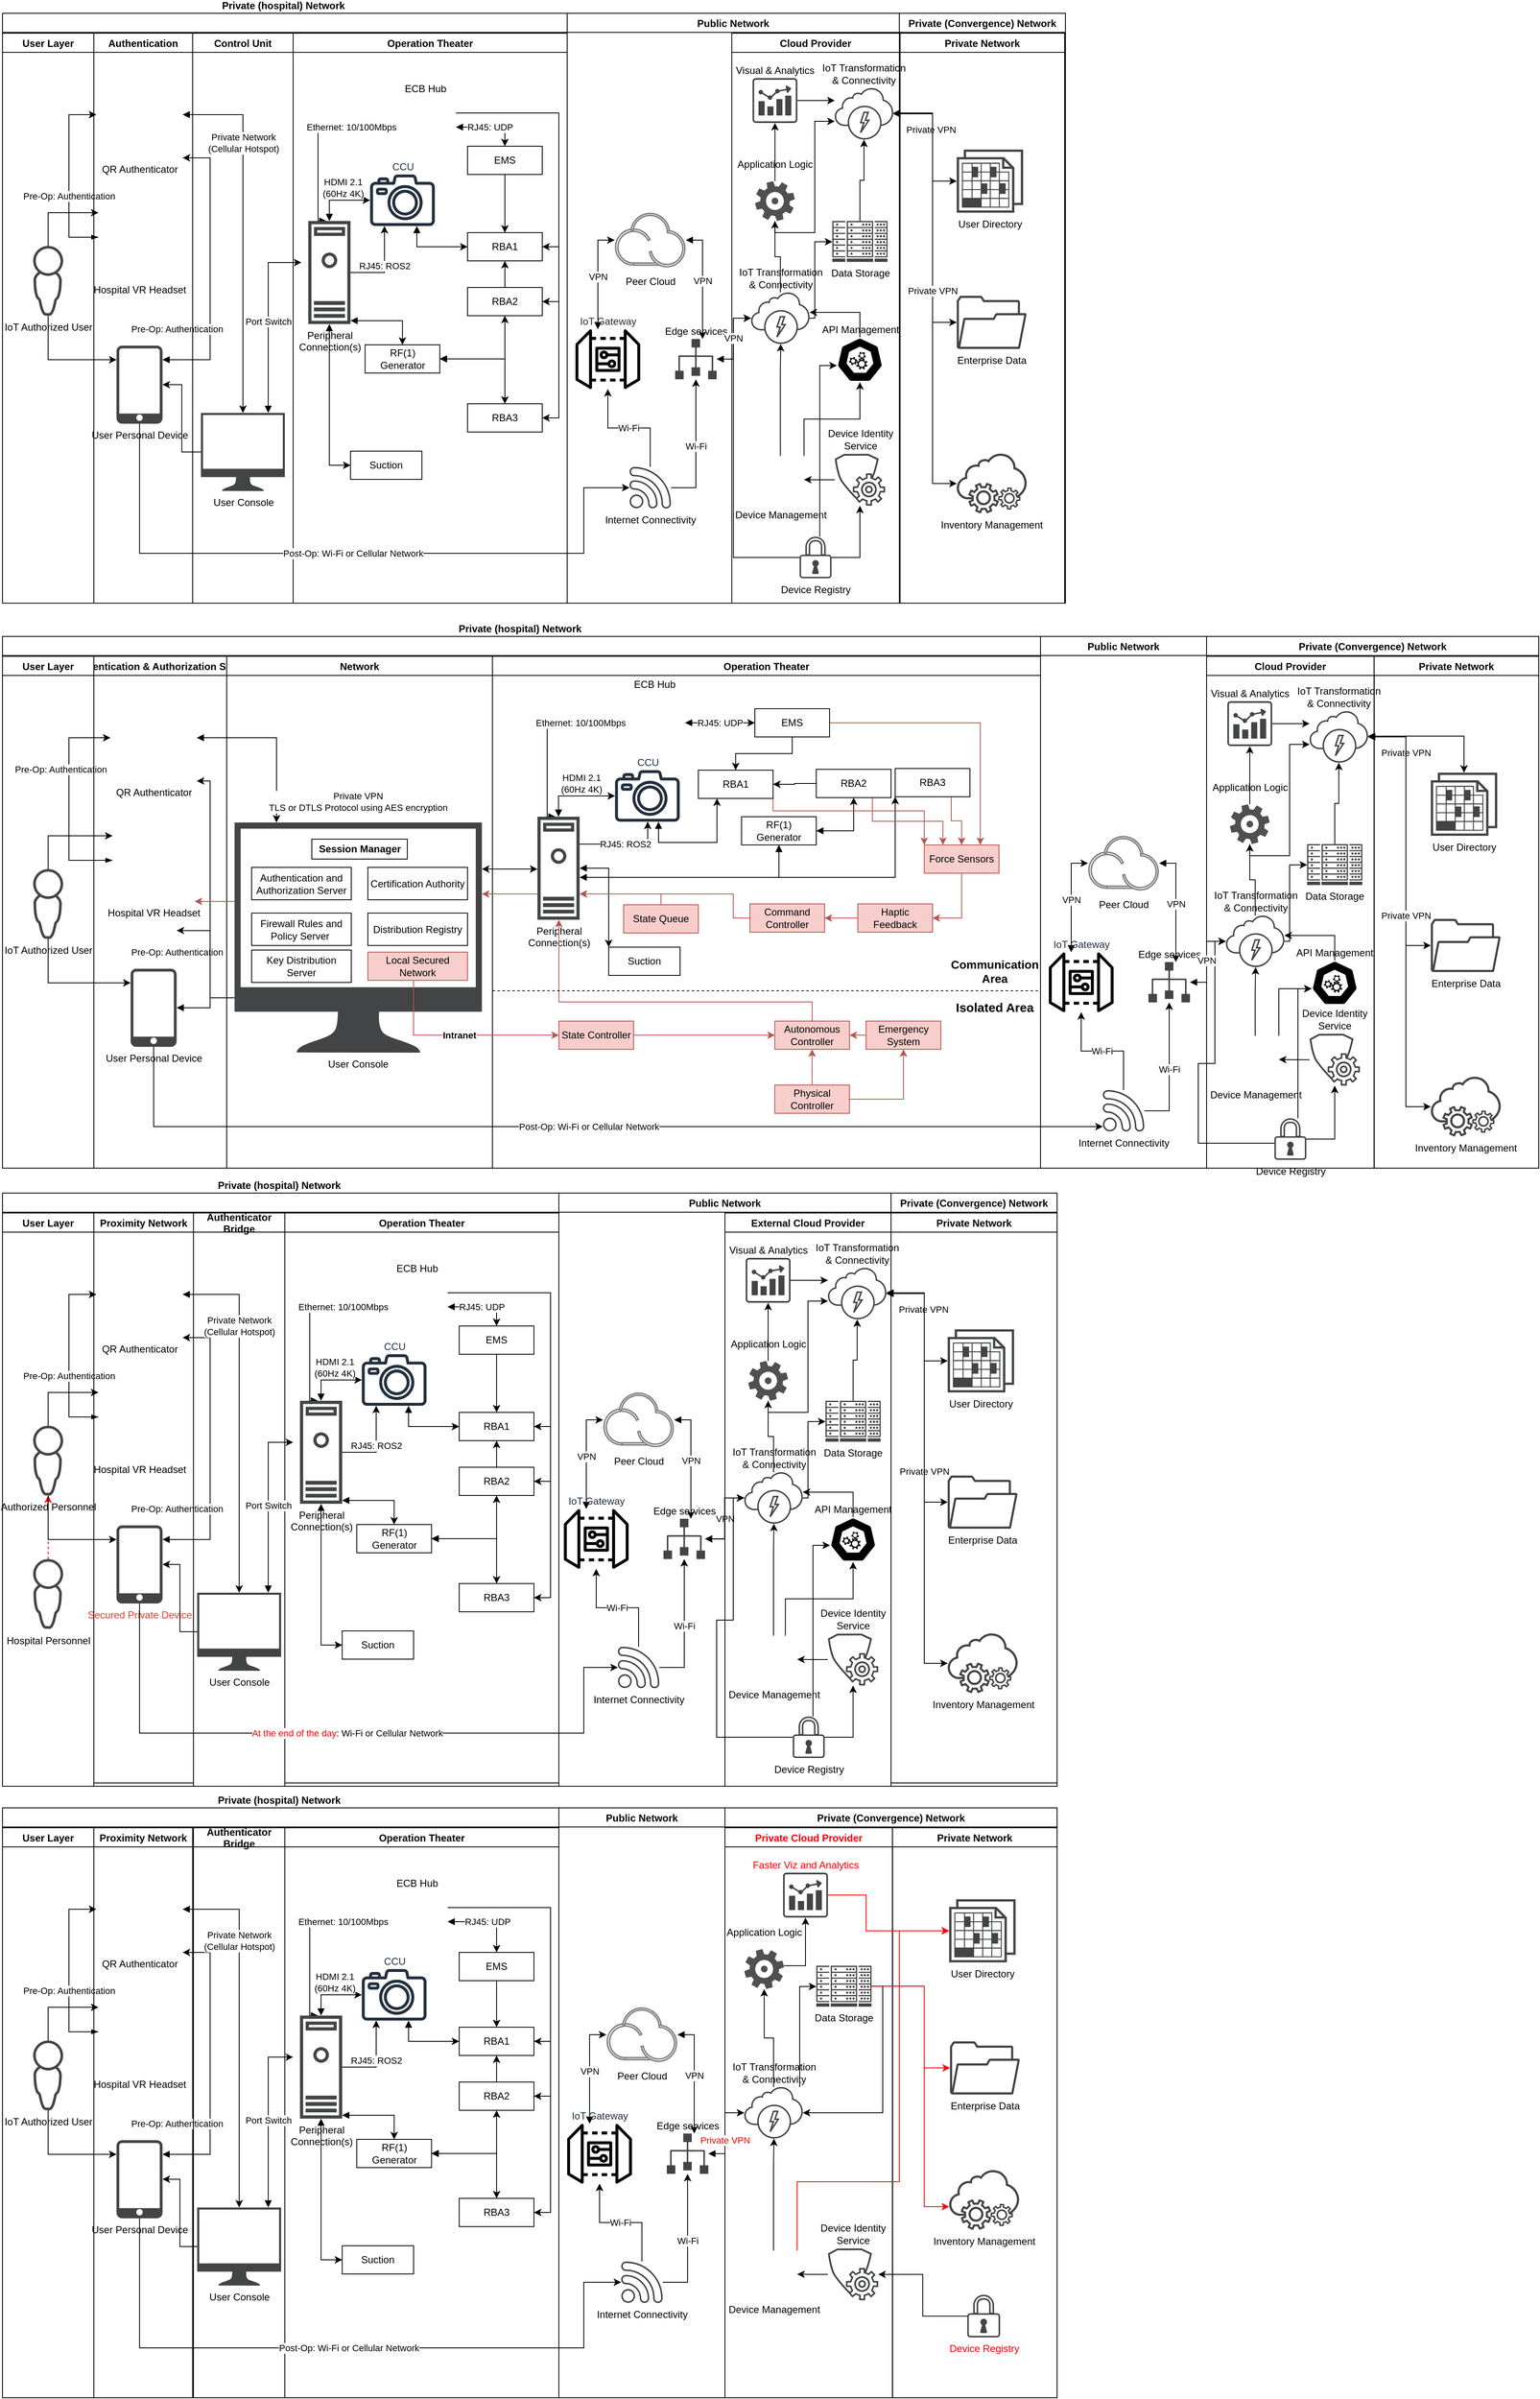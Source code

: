 <mxfile version="23.1.4" type="github">
  <diagram name="Page-1" id="AcW0Z6PNNwn7plAulHl2">
    <mxGraphModel dx="1969" dy="918" grid="1" gridSize="10" guides="1" tooltips="1" connect="1" arrows="1" fold="1" page="1" pageScale="1" pageWidth="850" pageHeight="1100" math="0" shadow="0">
      <root>
        <mxCell id="0" />
        <mxCell id="1" parent="0" />
        <mxCell id="jM8FYMFcYMsa3xAurdGT-1" value="&#xa;Private (hospital) Network " style="swimlane;shadow=0;verticalAlign=bottom;labelPosition=center;verticalLabelPosition=top;align=center;" parent="1" vertex="1">
          <mxGeometry x="50" y="40" width="680" height="710" as="geometry">
            <mxRectangle x="50" y="40" width="190" height="30" as="alternateBounds" />
          </mxGeometry>
        </mxCell>
        <mxCell id="jM8FYMFcYMsa3xAurdGT-2" value="Authentication" style="swimlane;startSize=23;shadow=0;" parent="jM8FYMFcYMsa3xAurdGT-1" vertex="1">
          <mxGeometry x="110" y="24" width="119" height="686" as="geometry" />
        </mxCell>
        <mxCell id="jM8FYMFcYMsa3xAurdGT-3" value="Pre-Op: Authentication" style="edgeStyle=orthogonalEdgeStyle;rounded=0;orthogonalLoop=1;jettySize=auto;html=1;exitX=0;exitY=0.5;exitDx=0;exitDy=0;entryX=0;entryY=0.5;entryDx=0;entryDy=0;startArrow=blockThin;startFill=1;" parent="jM8FYMFcYMsa3xAurdGT-2" source="jM8FYMFcYMsa3xAurdGT-4" target="jM8FYMFcYMsa3xAurdGT-5" edge="1">
          <mxGeometry x="-0.213" relative="1" as="geometry">
            <Array as="points">
              <mxPoint x="-30" y="246" />
              <mxPoint x="-30" y="98" />
            </Array>
            <mxPoint as="offset" />
          </mxGeometry>
        </mxCell>
        <mxCell id="jM8FYMFcYMsa3xAurdGT-4" value="Hospital VR Headset" style="shape=image;html=1;verticalAlign=top;verticalLabelPosition=bottom;labelBackgroundColor=#ffffff;imageAspect=0;aspect=fixed;image=https://cdn2.iconfinder.com/data/icons/business-and-education-1/512/142_VR_googles_headset_reality_virtual_technology_smart-128.png" parent="jM8FYMFcYMsa3xAurdGT-2" vertex="1">
          <mxGeometry x="5.5" y="196" width="99" height="99" as="geometry" />
        </mxCell>
        <mxCell id="jM8FYMFcYMsa3xAurdGT-5" value="QR Authenticator" style="shape=image;html=1;verticalAlign=top;verticalLabelPosition=bottom;labelBackgroundColor=#ffffff;imageAspect=0;aspect=fixed;image=https://cdn1.iconfinder.com/data/icons/iconoir-vol-3/24/qr-code-128.png" parent="jM8FYMFcYMsa3xAurdGT-2" vertex="1">
          <mxGeometry x="3" y="46" width="104" height="104" as="geometry" />
        </mxCell>
        <mxCell id="jM8FYMFcYMsa3xAurdGT-6" value="Pre-Op: Authentication" style="edgeStyle=orthogonalEdgeStyle;rounded=0;orthogonalLoop=1;jettySize=auto;html=1;entryX=1;entryY=1;entryDx=0;entryDy=0;startArrow=block;startFill=1;" parent="jM8FYMFcYMsa3xAurdGT-2" source="jM8FYMFcYMsa3xAurdGT-7" target="jM8FYMFcYMsa3xAurdGT-5" edge="1">
          <mxGeometry x="-0.896" y="37" relative="1" as="geometry">
            <mxPoint x="100" y="98" as="targetPoint" />
            <Array as="points">
              <mxPoint x="140" y="393" />
              <mxPoint x="140" y="150" />
            </Array>
            <mxPoint as="offset" />
          </mxGeometry>
        </mxCell>
        <mxCell id="jM8FYMFcYMsa3xAurdGT-7" value="User Personal Device" style="sketch=0;pointerEvents=1;shadow=0;dashed=0;html=1;strokeColor=none;fillColor=#434445;aspect=fixed;labelPosition=center;verticalLabelPosition=bottom;verticalAlign=top;align=center;outlineConnect=0;shape=mxgraph.vvd.phone;" parent="jM8FYMFcYMsa3xAurdGT-2" vertex="1">
          <mxGeometry x="27.27" y="376" width="55.46" height="94" as="geometry" />
        </mxCell>
        <mxCell id="jM8FYMFcYMsa3xAurdGT-8" value="Operation Theater" style="swimlane;startSize=23;shadow=0;" parent="jM8FYMFcYMsa3xAurdGT-1" vertex="1">
          <mxGeometry x="350" y="24" width="330" height="686" as="geometry" />
        </mxCell>
        <mxCell id="jM8FYMFcYMsa3xAurdGT-9" value="Ethernet: 10/100Mbps" style="edgeStyle=orthogonalEdgeStyle;shape=connector;rounded=0;orthogonalLoop=1;jettySize=auto;html=1;entryX=0;entryY=0.5;entryDx=0;entryDy=0;labelBackgroundColor=default;strokeColor=default;align=center;verticalAlign=middle;fontFamily=Helvetica;fontSize=11;fontColor=default;endArrow=classic;exitX=0.428;exitY=0;exitDx=0;exitDy=0;exitPerimeter=0;startArrow=block;startFill=1;" parent="jM8FYMFcYMsa3xAurdGT-8" source="jM8FYMFcYMsa3xAurdGT-14" target="jM8FYMFcYMsa3xAurdGT-25" edge="1">
          <mxGeometry x="0.516" relative="1" as="geometry">
            <Array as="points">
              <mxPoint x="30" y="226" />
              <mxPoint x="30" y="113" />
            </Array>
            <mxPoint as="offset" />
          </mxGeometry>
        </mxCell>
        <mxCell id="jM8FYMFcYMsa3xAurdGT-10" value="HDMI 2.1&lt;br&gt;(60Hz 4K)" style="edgeStyle=orthogonalEdgeStyle;shape=connector;rounded=0;orthogonalLoop=1;jettySize=auto;html=1;labelBackgroundColor=default;strokeColor=default;align=center;verticalAlign=middle;fontFamily=Helvetica;fontSize=11;fontColor=default;endArrow=classic;startArrow=block;startFill=1;" parent="jM8FYMFcYMsa3xAurdGT-8" source="jM8FYMFcYMsa3xAurdGT-14" target="jM8FYMFcYMsa3xAurdGT-16" edge="1">
          <mxGeometry x="0.117" y="15" relative="1" as="geometry">
            <Array as="points">
              <mxPoint x="44" y="201" />
            </Array>
            <mxPoint as="offset" />
          </mxGeometry>
        </mxCell>
        <mxCell id="jM8FYMFcYMsa3xAurdGT-11" style="edgeStyle=orthogonalEdgeStyle;shape=connector;rounded=0;orthogonalLoop=1;jettySize=auto;html=1;entryX=0.5;entryY=0;entryDx=0;entryDy=0;labelBackgroundColor=default;strokeColor=default;align=center;verticalAlign=middle;fontFamily=Helvetica;fontSize=11;fontColor=default;endArrow=classic;startArrow=block;startFill=1;" parent="jM8FYMFcYMsa3xAurdGT-8" source="jM8FYMFcYMsa3xAurdGT-14" target="jM8FYMFcYMsa3xAurdGT-20" edge="1">
          <mxGeometry relative="1" as="geometry">
            <Array as="points">
              <mxPoint x="132" y="346" />
            </Array>
          </mxGeometry>
        </mxCell>
        <mxCell id="jM8FYMFcYMsa3xAurdGT-12" style="edgeStyle=orthogonalEdgeStyle;shape=connector;rounded=0;orthogonalLoop=1;jettySize=auto;html=1;entryX=0;entryY=0.5;entryDx=0;entryDy=0;labelBackgroundColor=default;strokeColor=default;align=center;verticalAlign=middle;fontFamily=Helvetica;fontSize=11;fontColor=default;endArrow=classic;startArrow=block;startFill=1;" parent="jM8FYMFcYMsa3xAurdGT-8" source="jM8FYMFcYMsa3xAurdGT-14" target="jM8FYMFcYMsa3xAurdGT-17" edge="1">
          <mxGeometry relative="1" as="geometry">
            <Array as="points">
              <mxPoint x="44" y="520" />
            </Array>
          </mxGeometry>
        </mxCell>
        <mxCell id="jM8FYMFcYMsa3xAurdGT-13" value="RJ45: ROS2" style="edgeStyle=orthogonalEdgeStyle;rounded=0;orthogonalLoop=1;jettySize=auto;html=1;" parent="jM8FYMFcYMsa3xAurdGT-8" source="jM8FYMFcYMsa3xAurdGT-14" target="jM8FYMFcYMsa3xAurdGT-16" edge="1">
          <mxGeometry relative="1" as="geometry">
            <Array as="points">
              <mxPoint x="110" y="288" />
            </Array>
          </mxGeometry>
        </mxCell>
        <mxCell id="jM8FYMFcYMsa3xAurdGT-14" value="Peripheral&lt;br&gt;Connection(s)" style="sketch=0;pointerEvents=1;shadow=0;dashed=0;html=1;strokeColor=none;fillColor=#434445;aspect=fixed;labelPosition=center;verticalLabelPosition=bottom;verticalAlign=top;align=center;outlineConnect=0;shape=mxgraph.vvd.machine;" parent="jM8FYMFcYMsa3xAurdGT-8" vertex="1">
          <mxGeometry x="18.23" y="226" width="50.84" height="124" as="geometry" />
        </mxCell>
        <mxCell id="jM8FYMFcYMsa3xAurdGT-15" style="edgeStyle=orthogonalEdgeStyle;shape=connector;rounded=0;orthogonalLoop=1;jettySize=auto;html=1;entryX=0;entryY=0.5;entryDx=0;entryDy=0;labelBackgroundColor=default;strokeColor=default;align=center;verticalAlign=middle;fontFamily=Helvetica;fontSize=11;fontColor=default;endArrow=classic;startArrow=block;startFill=1;" parent="jM8FYMFcYMsa3xAurdGT-8" source="jM8FYMFcYMsa3xAurdGT-16" target="jM8FYMFcYMsa3xAurdGT-26" edge="1">
          <mxGeometry relative="1" as="geometry">
            <Array as="points">
              <mxPoint x="149" y="257" />
            </Array>
          </mxGeometry>
        </mxCell>
        <mxCell id="jM8FYMFcYMsa3xAurdGT-16" value="CCU" style="sketch=0;outlineConnect=0;fontColor=#232F3E;gradientColor=none;fillColor=#232F3D;strokeColor=none;dashed=0;verticalLabelPosition=top;verticalAlign=bottom;align=center;html=1;fontSize=12;fontStyle=0;aspect=fixed;pointerEvents=1;shape=mxgraph.aws4.camera2;labelPosition=center;" parent="jM8FYMFcYMsa3xAurdGT-8" vertex="1">
          <mxGeometry x="92.65" y="170" width="78" height="62" as="geometry" />
        </mxCell>
        <mxCell id="jM8FYMFcYMsa3xAurdGT-17" value="Suction" style="rounded=0;whiteSpace=wrap;html=1;" parent="jM8FYMFcYMsa3xAurdGT-8" vertex="1">
          <mxGeometry x="69.07" y="503" width="86" height="34" as="geometry" />
        </mxCell>
        <mxCell id="jM8FYMFcYMsa3xAurdGT-18" style="edgeStyle=orthogonalEdgeStyle;shape=connector;rounded=0;orthogonalLoop=1;jettySize=auto;html=1;entryX=0.5;entryY=1;entryDx=0;entryDy=0;labelBackgroundColor=default;strokeColor=default;align=center;verticalAlign=middle;fontFamily=Helvetica;fontSize=11;fontColor=default;endArrow=classic;startArrow=block;startFill=1;" parent="jM8FYMFcYMsa3xAurdGT-8" source="jM8FYMFcYMsa3xAurdGT-20" target="jM8FYMFcYMsa3xAurdGT-28" edge="1">
          <mxGeometry relative="1" as="geometry" />
        </mxCell>
        <mxCell id="jM8FYMFcYMsa3xAurdGT-19" style="edgeStyle=orthogonalEdgeStyle;shape=connector;rounded=0;orthogonalLoop=1;jettySize=auto;html=1;entryX=0.5;entryY=0;entryDx=0;entryDy=0;labelBackgroundColor=default;strokeColor=default;align=center;verticalAlign=middle;fontFamily=Helvetica;fontSize=11;fontColor=default;endArrow=classic;startArrow=block;startFill=1;" parent="jM8FYMFcYMsa3xAurdGT-8" source="jM8FYMFcYMsa3xAurdGT-20" target="jM8FYMFcYMsa3xAurdGT-29" edge="1">
          <mxGeometry relative="1" as="geometry" />
        </mxCell>
        <mxCell id="jM8FYMFcYMsa3xAurdGT-20" value="RF(1) Generator" style="rounded=0;whiteSpace=wrap;html=1;" parent="jM8FYMFcYMsa3xAurdGT-8" vertex="1">
          <mxGeometry x="86.65" y="375" width="90" height="34" as="geometry" />
        </mxCell>
        <mxCell id="jM8FYMFcYMsa3xAurdGT-21" value="RJ45: UDP" style="edgeStyle=orthogonalEdgeStyle;shape=connector;rounded=0;orthogonalLoop=1;jettySize=auto;html=1;exitX=1;exitY=0.5;exitDx=0;exitDy=0;entryX=0.5;entryY=0;entryDx=0;entryDy=0;labelBackgroundColor=default;strokeColor=default;align=center;verticalAlign=middle;fontFamily=Helvetica;fontSize=11;fontColor=default;endArrow=classic;startArrow=block;startFill=1;" parent="jM8FYMFcYMsa3xAurdGT-8" source="jM8FYMFcYMsa3xAurdGT-25" target="jM8FYMFcYMsa3xAurdGT-31" edge="1">
          <mxGeometry relative="1" as="geometry" />
        </mxCell>
        <mxCell id="jM8FYMFcYMsa3xAurdGT-22" style="edgeStyle=orthogonalEdgeStyle;shape=connector;rounded=0;orthogonalLoop=1;jettySize=auto;html=1;labelBackgroundColor=default;strokeColor=default;align=center;verticalAlign=middle;fontFamily=Helvetica;fontSize=11;fontColor=default;endArrow=classic;" parent="jM8FYMFcYMsa3xAurdGT-8" source="jM8FYMFcYMsa3xAurdGT-25" target="jM8FYMFcYMsa3xAurdGT-26" edge="1">
          <mxGeometry relative="1" as="geometry">
            <Array as="points">
              <mxPoint x="320" y="96" />
              <mxPoint x="320" y="257" />
            </Array>
          </mxGeometry>
        </mxCell>
        <mxCell id="jM8FYMFcYMsa3xAurdGT-23" style="edgeStyle=orthogonalEdgeStyle;shape=connector;rounded=0;orthogonalLoop=1;jettySize=auto;html=1;entryX=1;entryY=0.5;entryDx=0;entryDy=0;labelBackgroundColor=default;strokeColor=default;align=center;verticalAlign=middle;fontFamily=Helvetica;fontSize=11;fontColor=default;endArrow=classic;" parent="jM8FYMFcYMsa3xAurdGT-8" source="jM8FYMFcYMsa3xAurdGT-25" target="jM8FYMFcYMsa3xAurdGT-28" edge="1">
          <mxGeometry relative="1" as="geometry">
            <Array as="points">
              <mxPoint x="320" y="96" />
              <mxPoint x="320" y="323" />
            </Array>
          </mxGeometry>
        </mxCell>
        <mxCell id="jM8FYMFcYMsa3xAurdGT-24" style="edgeStyle=orthogonalEdgeStyle;shape=connector;rounded=0;orthogonalLoop=1;jettySize=auto;html=1;entryX=1;entryY=0.5;entryDx=0;entryDy=0;labelBackgroundColor=default;strokeColor=default;align=center;verticalAlign=middle;fontFamily=Helvetica;fontSize=11;fontColor=default;endArrow=classic;" parent="jM8FYMFcYMsa3xAurdGT-8" source="jM8FYMFcYMsa3xAurdGT-25" target="jM8FYMFcYMsa3xAurdGT-29" edge="1">
          <mxGeometry relative="1" as="geometry">
            <Array as="points">
              <mxPoint x="320" y="96" />
              <mxPoint x="320" y="463" />
            </Array>
          </mxGeometry>
        </mxCell>
        <mxCell id="jM8FYMFcYMsa3xAurdGT-25" value="ECB Hub" style="shape=image;html=1;verticalAlign=bottom;verticalLabelPosition=top;labelBackgroundColor=#ffffff;imageAspect=0;aspect=fixed;image=https://cdn1.iconfinder.com/data/icons/bootstrap-vol-3/16/motherboard-128.png;labelPosition=center;align=center;" parent="jM8FYMFcYMsa3xAurdGT-8" vertex="1">
          <mxGeometry x="122" y="76" width="74" height="74" as="geometry" />
        </mxCell>
        <mxCell id="jM8FYMFcYMsa3xAurdGT-26" value="RBA1" style="rounded=0;whiteSpace=wrap;html=1;" parent="jM8FYMFcYMsa3xAurdGT-8" vertex="1">
          <mxGeometry x="210" y="240" width="90" height="34" as="geometry" />
        </mxCell>
        <mxCell id="jM8FYMFcYMsa3xAurdGT-27" value="" style="edgeStyle=orthogonalEdgeStyle;shape=connector;rounded=0;orthogonalLoop=1;jettySize=auto;html=1;labelBackgroundColor=default;strokeColor=default;align=center;verticalAlign=middle;fontFamily=Helvetica;fontSize=11;fontColor=default;endArrow=classic;" parent="jM8FYMFcYMsa3xAurdGT-8" source="jM8FYMFcYMsa3xAurdGT-28" target="jM8FYMFcYMsa3xAurdGT-26" edge="1">
          <mxGeometry relative="1" as="geometry" />
        </mxCell>
        <mxCell id="jM8FYMFcYMsa3xAurdGT-28" value="RBA2" style="rounded=0;whiteSpace=wrap;html=1;" parent="jM8FYMFcYMsa3xAurdGT-8" vertex="1">
          <mxGeometry x="210" y="306" width="90" height="34" as="geometry" />
        </mxCell>
        <mxCell id="jM8FYMFcYMsa3xAurdGT-29" value="RBA3" style="rounded=0;whiteSpace=wrap;html=1;" parent="jM8FYMFcYMsa3xAurdGT-8" vertex="1">
          <mxGeometry x="210" y="446" width="90" height="34" as="geometry" />
        </mxCell>
        <mxCell id="jM8FYMFcYMsa3xAurdGT-30" value="" style="edgeStyle=orthogonalEdgeStyle;shape=connector;rounded=0;orthogonalLoop=1;jettySize=auto;html=1;labelBackgroundColor=default;strokeColor=default;align=center;verticalAlign=middle;fontFamily=Helvetica;fontSize=11;fontColor=default;endArrow=classic;" parent="jM8FYMFcYMsa3xAurdGT-8" source="jM8FYMFcYMsa3xAurdGT-31" target="jM8FYMFcYMsa3xAurdGT-26" edge="1">
          <mxGeometry relative="1" as="geometry" />
        </mxCell>
        <mxCell id="jM8FYMFcYMsa3xAurdGT-31" value="EMS" style="rounded=0;whiteSpace=wrap;html=1;" parent="jM8FYMFcYMsa3xAurdGT-8" vertex="1">
          <mxGeometry x="210" y="136" width="90" height="34" as="geometry" />
        </mxCell>
        <mxCell id="jM8FYMFcYMsa3xAurdGT-76" value="Control Unit" style="swimlane;startSize=23;shadow=0;" parent="jM8FYMFcYMsa3xAurdGT-1" vertex="1">
          <mxGeometry x="229" y="24" width="121" height="686" as="geometry" />
        </mxCell>
        <mxCell id="jM8FYMFcYMsa3xAurdGT-77" value="User Console" style="sketch=0;pointerEvents=1;shadow=0;dashed=0;html=1;strokeColor=none;fillColor=#434445;aspect=fixed;labelPosition=center;verticalLabelPosition=bottom;verticalAlign=top;align=center;outlineConnect=0;shape=mxgraph.vvd.monitor;" parent="jM8FYMFcYMsa3xAurdGT-76" vertex="1">
          <mxGeometry x="9.96" y="457" width="101.08" height="94" as="geometry" />
        </mxCell>
        <mxCell id="jM8FYMFcYMsa3xAurdGT-78" value="Private Network&lt;br&gt;(Cellular Hotspot)" style="edgeStyle=orthogonalEdgeStyle;shape=connector;rounded=0;orthogonalLoop=1;jettySize=auto;html=1;labelBackgroundColor=default;strokeColor=default;align=center;verticalAlign=middle;fontFamily=Helvetica;fontSize=11;fontColor=default;endArrow=classic;startArrow=block;startFill=1;" parent="jM8FYMFcYMsa3xAurdGT-1" source="jM8FYMFcYMsa3xAurdGT-5" target="jM8FYMFcYMsa3xAurdGT-77" edge="1">
          <mxGeometry x="-0.503" relative="1" as="geometry">
            <mxPoint as="offset" />
          </mxGeometry>
        </mxCell>
        <mxCell id="jM8FYMFcYMsa3xAurdGT-79" value="Port Switch" style="edgeStyle=orthogonalEdgeStyle;shape=connector;rounded=0;orthogonalLoop=1;jettySize=auto;html=1;labelBackgroundColor=default;strokeColor=default;align=center;verticalAlign=middle;fontFamily=Helvetica;fontSize=11;fontColor=default;endArrow=classic;startArrow=block;startFill=1;entryX=-0.162;entryY=0.403;entryDx=0;entryDy=0;entryPerimeter=0;" parent="jM8FYMFcYMsa3xAurdGT-1" source="jM8FYMFcYMsa3xAurdGT-77" target="jM8FYMFcYMsa3xAurdGT-14" edge="1">
          <mxGeometry relative="1" as="geometry">
            <Array as="points">
              <mxPoint x="320" y="300" />
            </Array>
          </mxGeometry>
        </mxCell>
        <mxCell id="jM8FYMFcYMsa3xAurdGT-80" style="edgeStyle=orthogonalEdgeStyle;shape=connector;rounded=0;orthogonalLoop=1;jettySize=auto;html=1;labelBackgroundColor=default;strokeColor=default;align=center;verticalAlign=middle;fontFamily=Helvetica;fontSize=11;fontColor=default;endArrow=classic;" parent="jM8FYMFcYMsa3xAurdGT-1" source="jM8FYMFcYMsa3xAurdGT-77" target="jM8FYMFcYMsa3xAurdGT-7" edge="1">
          <mxGeometry relative="1" as="geometry" />
        </mxCell>
        <mxCell id="jM8FYMFcYMsa3xAurdGT-32" value="User Layer" style="swimlane;startSize=23;shadow=0;" parent="1" vertex="1">
          <mxGeometry x="50" y="64" width="110" height="686" as="geometry" />
        </mxCell>
        <mxCell id="jM8FYMFcYMsa3xAurdGT-33" value="IoT Authorized User" style="sketch=0;pointerEvents=1;shadow=0;dashed=0;html=1;strokeColor=none;fillColor=#434445;aspect=fixed;labelPosition=center;verticalLabelPosition=bottom;verticalAlign=top;align=center;outlineConnect=0;shape=mxgraph.vvd.administrator;" parent="jM8FYMFcYMsa3xAurdGT-32" vertex="1">
          <mxGeometry x="36.94" y="256" width="36.12" height="84" as="geometry" />
        </mxCell>
        <mxCell id="jM8FYMFcYMsa3xAurdGT-34" value="Private (Convergence) Network" style="swimlane;shadow=0;" parent="1" vertex="1">
          <mxGeometry x="1130" y="40" width="200" height="710" as="geometry">
            <mxRectangle x="50" y="40" width="190" height="30" as="alternateBounds" />
          </mxGeometry>
        </mxCell>
        <mxCell id="jM8FYMFcYMsa3xAurdGT-58" value="Private Network" style="swimlane;startSize=23;shadow=0;" parent="jM8FYMFcYMsa3xAurdGT-34" vertex="1">
          <mxGeometry x="0.89" y="24" width="198.22" height="686" as="geometry" />
        </mxCell>
        <mxCell id="jM8FYMFcYMsa3xAurdGT-59" value="User Directory" style="sketch=0;pointerEvents=1;shadow=0;dashed=0;html=1;strokeColor=none;fillColor=#434445;aspect=fixed;labelPosition=center;verticalLabelPosition=bottom;verticalAlign=top;align=center;outlineConnect=0;shape=mxgraph.vvd.blueprint;" parent="jM8FYMFcYMsa3xAurdGT-58" vertex="1">
          <mxGeometry x="68.22" y="140" width="80" height="76" as="geometry" />
        </mxCell>
        <mxCell id="jM8FYMFcYMsa3xAurdGT-60" value="Inventory Management" style="sketch=0;pointerEvents=1;shadow=0;dashed=0;html=1;strokeColor=none;fillColor=#434445;aspect=fixed;labelPosition=center;verticalLabelPosition=bottom;verticalAlign=top;align=center;outlineConnect=0;shape=mxgraph.vvd.on_demand_self_service;" parent="jM8FYMFcYMsa3xAurdGT-58" vertex="1">
          <mxGeometry x="68.22" y="506" width="84.71" height="72" as="geometry" />
        </mxCell>
        <mxCell id="jM8FYMFcYMsa3xAurdGT-61" value="Enterprise Data" style="sketch=0;pointerEvents=1;shadow=0;dashed=0;html=1;strokeColor=none;fillColor=#434445;aspect=fixed;labelPosition=center;verticalLabelPosition=bottom;verticalAlign=top;align=center;outlineConnect=0;shape=mxgraph.vvd.folder;" parent="jM8FYMFcYMsa3xAurdGT-58" vertex="1">
          <mxGeometry x="68.22" y="316" width="84.21" height="64" as="geometry" />
        </mxCell>
        <mxCell id="jM8FYMFcYMsa3xAurdGT-65" value="Public Network" style="swimlane;startSize=23;shadow=0;" parent="1" vertex="1">
          <mxGeometry x="730" y="40" width="400" height="710" as="geometry" />
        </mxCell>
        <mxCell id="jM8FYMFcYMsa3xAurdGT-66" value="VPN" style="edgeStyle=orthogonalEdgeStyle;shape=connector;rounded=0;orthogonalLoop=1;jettySize=auto;html=1;exitX=1;exitY=0.5;exitDx=0;exitDy=0;labelBackgroundColor=default;strokeColor=default;align=center;verticalAlign=middle;fontFamily=Helvetica;fontSize=11;fontColor=default;endArrow=classic;startArrow=block;startFill=1;" parent="jM8FYMFcYMsa3xAurdGT-65" source="jM8FYMFcYMsa3xAurdGT-67" target="jM8FYMFcYMsa3xAurdGT-70" edge="1">
          <mxGeometry relative="1" as="geometry">
            <Array as="points">
              <mxPoint x="163" y="273" />
            </Array>
          </mxGeometry>
        </mxCell>
        <mxCell id="jM8FYMFcYMsa3xAurdGT-67" value="Peer Cloud" style="image;aspect=fixed;perimeter=ellipsePerimeter;html=1;align=center;shadow=0;dashed=0;fontColor=#00000;labelBackgroundColor=default;fontSize=12;spacingTop=3;image=img/lib/ibm/miscellaneous/peer_cloud.svg;strokeColor=#000000;" parent="jM8FYMFcYMsa3xAurdGT-65" vertex="1">
          <mxGeometry x="57.14" y="240" width="85.71" height="66" as="geometry" />
        </mxCell>
        <mxCell id="jM8FYMFcYMsa3xAurdGT-68" value="VPN" style="edgeStyle=orthogonalEdgeStyle;shape=connector;rounded=0;orthogonalLoop=1;jettySize=auto;html=1;entryX=0;entryY=0.5;entryDx=0;entryDy=0;labelBackgroundColor=default;strokeColor=default;align=center;verticalAlign=middle;fontFamily=Helvetica;fontSize=11;fontColor=default;endArrow=classic;startArrow=block;startFill=1;" parent="jM8FYMFcYMsa3xAurdGT-65" source="jM8FYMFcYMsa3xAurdGT-69" target="jM8FYMFcYMsa3xAurdGT-67" edge="1">
          <mxGeometry relative="1" as="geometry">
            <Array as="points">
              <mxPoint x="37" y="273" />
            </Array>
          </mxGeometry>
        </mxCell>
        <mxCell id="jM8FYMFcYMsa3xAurdGT-69" value="IoT Gateway" style="sketch=0;outlineConnect=0;fontColor=#232F3E;gradientColor=none;fillColor=#00000;strokeColor=none;dashed=0;verticalLabelPosition=top;verticalAlign=bottom;align=center;html=1;fontSize=12;fontStyle=0;aspect=fixed;pointerEvents=1;shape=mxgraph.aws4.iot_device_gateway;labelPosition=center;" parent="jM8FYMFcYMsa3xAurdGT-65" vertex="1">
          <mxGeometry x="10" y="379.75" width="78" height="73" as="geometry" />
        </mxCell>
        <mxCell id="jM8FYMFcYMsa3xAurdGT-70" value="Edge services" style="sketch=0;pointerEvents=1;shadow=0;dashed=0;html=1;strokeColor=none;fillColor=#434445;aspect=fixed;labelPosition=center;verticalLabelPosition=top;verticalAlign=bottom;align=center;outlineConnect=0;shape=mxgraph.vvd.infrastructure;" parent="jM8FYMFcYMsa3xAurdGT-65" vertex="1">
          <mxGeometry x="130" y="392" width="50" height="48.5" as="geometry" />
        </mxCell>
        <mxCell id="jM8FYMFcYMsa3xAurdGT-71" value="Wi-Fi" style="edgeStyle=orthogonalEdgeStyle;shape=connector;rounded=0;orthogonalLoop=1;jettySize=auto;html=1;labelBackgroundColor=default;strokeColor=default;align=center;verticalAlign=middle;fontFamily=Helvetica;fontSize=11;fontColor=default;endArrow=classic;" parent="jM8FYMFcYMsa3xAurdGT-65" source="jM8FYMFcYMsa3xAurdGT-73" target="jM8FYMFcYMsa3xAurdGT-69" edge="1">
          <mxGeometry relative="1" as="geometry" />
        </mxCell>
        <mxCell id="jM8FYMFcYMsa3xAurdGT-72" value="Wi-Fi" style="edgeStyle=orthogonalEdgeStyle;shape=connector;rounded=0;orthogonalLoop=1;jettySize=auto;html=1;labelBackgroundColor=default;strokeColor=default;align=center;verticalAlign=middle;fontFamily=Helvetica;fontSize=11;fontColor=default;endArrow=classic;" parent="jM8FYMFcYMsa3xAurdGT-65" source="jM8FYMFcYMsa3xAurdGT-73" target="jM8FYMFcYMsa3xAurdGT-70" edge="1">
          <mxGeometry relative="1" as="geometry" />
        </mxCell>
        <mxCell id="jM8FYMFcYMsa3xAurdGT-73" value="Internet Connectivity" style="sketch=0;pointerEvents=1;shadow=0;dashed=0;html=1;strokeColor=none;fillColor=#434445;aspect=fixed;labelPosition=center;verticalLabelPosition=bottom;verticalAlign=top;align=center;outlineConnect=0;shape=mxgraph.vvd.wi_fi;" parent="jM8FYMFcYMsa3xAurdGT-65" vertex="1">
          <mxGeometry x="75" y="546" width="50" height="50" as="geometry" />
        </mxCell>
        <mxCell id="jM8FYMFcYMsa3xAurdGT-35" value="Cloud Provider" style="swimlane;startSize=23;shadow=0;" parent="jM8FYMFcYMsa3xAurdGT-65" vertex="1">
          <mxGeometry x="198.22" y="24" width="201.78" height="686" as="geometry" />
        </mxCell>
        <mxCell id="jM8FYMFcYMsa3xAurdGT-36" style="edgeStyle=orthogonalEdgeStyle;shape=connector;rounded=0;orthogonalLoop=1;jettySize=auto;html=1;labelBackgroundColor=default;strokeColor=default;align=center;verticalAlign=middle;fontFamily=Helvetica;fontSize=11;fontColor=default;endArrow=classic;" parent="jM8FYMFcYMsa3xAurdGT-35" source="jM8FYMFcYMsa3xAurdGT-37" target="jM8FYMFcYMsa3xAurdGT-53" edge="1">
          <mxGeometry relative="1" as="geometry" />
        </mxCell>
        <mxCell id="jM8FYMFcYMsa3xAurdGT-37" value="Data Storage" style="sketch=0;pointerEvents=1;shadow=0;dashed=0;html=1;strokeColor=none;fillColor=#434445;aspect=fixed;labelPosition=center;verticalLabelPosition=bottom;verticalAlign=top;align=center;outlineConnect=0;shape=mxgraph.vvd.datacenter;" parent="jM8FYMFcYMsa3xAurdGT-35" vertex="1">
          <mxGeometry x="121.07" y="226" width="66.49" height="49.2" as="geometry" />
        </mxCell>
        <mxCell id="jM8FYMFcYMsa3xAurdGT-38" style="edgeStyle=orthogonalEdgeStyle;shape=connector;rounded=0;orthogonalLoop=1;jettySize=auto;html=1;labelBackgroundColor=default;strokeColor=default;align=center;verticalAlign=middle;fontFamily=Helvetica;fontSize=11;fontColor=default;endArrow=classic;" parent="jM8FYMFcYMsa3xAurdGT-35" source="jM8FYMFcYMsa3xAurdGT-40" target="jM8FYMFcYMsa3xAurdGT-55" edge="1">
          <mxGeometry relative="1" as="geometry" />
        </mxCell>
        <mxCell id="jM8FYMFcYMsa3xAurdGT-39" style="edgeStyle=orthogonalEdgeStyle;shape=connector;rounded=0;orthogonalLoop=1;jettySize=auto;html=1;labelBackgroundColor=default;strokeColor=default;align=center;verticalAlign=middle;fontFamily=Helvetica;fontSize=11;fontColor=default;endArrow=classic;" parent="jM8FYMFcYMsa3xAurdGT-35" source="jM8FYMFcYMsa3xAurdGT-40" target="jM8FYMFcYMsa3xAurdGT-53" edge="1">
          <mxGeometry relative="1" as="geometry">
            <Array as="points">
              <mxPoint x="52" y="240" />
              <mxPoint x="100" y="240" />
              <mxPoint x="100" y="106" />
            </Array>
          </mxGeometry>
        </mxCell>
        <mxCell id="jM8FYMFcYMsa3xAurdGT-40" value="&lt;p style=&quot;line-height: 80%;&quot;&gt;Application Logic&lt;/p&gt;" style="sketch=0;pointerEvents=1;shadow=0;dashed=0;html=1;strokeColor=none;fillColor=#505050;labelPosition=center;verticalLabelPosition=top;verticalAlign=bottom;outlineConnect=0;align=center;shape=mxgraph.office.concepts.settings_office_365;" parent="jM8FYMFcYMsa3xAurdGT-35" vertex="1">
          <mxGeometry x="28" y="178" width="48" height="48" as="geometry" />
        </mxCell>
        <mxCell id="jM8FYMFcYMsa3xAurdGT-41" style="edgeStyle=orthogonalEdgeStyle;shape=connector;rounded=0;orthogonalLoop=1;jettySize=auto;html=1;labelBackgroundColor=default;strokeColor=default;align=center;verticalAlign=middle;fontFamily=Helvetica;fontSize=11;fontColor=default;endArrow=classic;" parent="jM8FYMFcYMsa3xAurdGT-35" source="jM8FYMFcYMsa3xAurdGT-43" target="jM8FYMFcYMsa3xAurdGT-40" edge="1">
          <mxGeometry relative="1" as="geometry" />
        </mxCell>
        <mxCell id="jM8FYMFcYMsa3xAurdGT-42" style="edgeStyle=orthogonalEdgeStyle;shape=connector;rounded=0;orthogonalLoop=1;jettySize=auto;html=1;labelBackgroundColor=default;strokeColor=default;align=center;verticalAlign=middle;fontFamily=Helvetica;fontSize=11;fontColor=default;endArrow=classic;" parent="jM8FYMFcYMsa3xAurdGT-35" source="jM8FYMFcYMsa3xAurdGT-43" target="jM8FYMFcYMsa3xAurdGT-37" edge="1">
          <mxGeometry relative="1" as="geometry">
            <Array as="points">
              <mxPoint x="100" y="343" />
              <mxPoint x="100" y="251" />
            </Array>
          </mxGeometry>
        </mxCell>
        <mxCell id="jM8FYMFcYMsa3xAurdGT-43" value="IoT Transformation &lt;br&gt;&amp;amp; Connectivity" style="sketch=0;pointerEvents=1;shadow=0;dashed=0;html=1;strokeColor=none;fillColor=#434445;aspect=fixed;labelPosition=center;verticalLabelPosition=top;verticalAlign=bottom;align=center;outlineConnect=0;shape=mxgraph.vvd.service_provider_cloud_environment;" parent="jM8FYMFcYMsa3xAurdGT-35" vertex="1">
          <mxGeometry x="23.27" y="312" width="70.46" height="62" as="geometry" />
        </mxCell>
        <mxCell id="jM8FYMFcYMsa3xAurdGT-44" style="edgeStyle=orthogonalEdgeStyle;shape=connector;rounded=0;orthogonalLoop=1;jettySize=auto;html=1;exitX=0.5;exitY=0;exitDx=0;exitDy=0;labelBackgroundColor=default;strokeColor=default;align=center;verticalAlign=middle;fontFamily=Helvetica;fontSize=11;fontColor=default;endArrow=classic;" parent="jM8FYMFcYMsa3xAurdGT-35" source="jM8FYMFcYMsa3xAurdGT-45" target="jM8FYMFcYMsa3xAurdGT-43" edge="1">
          <mxGeometry relative="1" as="geometry">
            <Array as="points">
              <mxPoint x="59" y="406" />
              <mxPoint x="59" y="406" />
            </Array>
          </mxGeometry>
        </mxCell>
        <mxCell id="jM8FYMFcYMsa3xAurdGT-45" value="Device Management" style="shape=image;html=1;verticalAlign=top;verticalLabelPosition=bottom;labelBackgroundColor=#ffffff;imageAspect=0;aspect=fixed;image=https://cdn0.iconfinder.com/data/icons/call-center-and-service/32/27-Settings-128.png" parent="jM8FYMFcYMsa3xAurdGT-35" vertex="1">
          <mxGeometry x="30" y="508.75" width="57" height="57" as="geometry" />
        </mxCell>
        <mxCell id="jM8FYMFcYMsa3xAurdGT-46" style="edgeStyle=orthogonalEdgeStyle;shape=connector;rounded=0;orthogonalLoop=1;jettySize=auto;html=1;labelBackgroundColor=default;strokeColor=default;align=center;verticalAlign=middle;fontFamily=Helvetica;fontSize=11;fontColor=default;endArrow=classic;" parent="jM8FYMFcYMsa3xAurdGT-35" source="jM8FYMFcYMsa3xAurdGT-47" target="jM8FYMFcYMsa3xAurdGT-45" edge="1">
          <mxGeometry relative="1" as="geometry" />
        </mxCell>
        <mxCell id="jM8FYMFcYMsa3xAurdGT-47" value="Device Identity &lt;br&gt;Service" style="sketch=0;pointerEvents=1;shadow=0;dashed=0;html=1;strokeColor=none;fillColor=#434445;aspect=fixed;labelPosition=center;verticalLabelPosition=top;verticalAlign=bottom;align=center;outlineConnect=0;shape=mxgraph.vvd.protection_group_config;" parent="jM8FYMFcYMsa3xAurdGT-35" vertex="1">
          <mxGeometry x="124" y="506.25" width="60.63" height="62.5" as="geometry" />
        </mxCell>
        <mxCell id="jM8FYMFcYMsa3xAurdGT-48" style="edgeStyle=orthogonalEdgeStyle;shape=connector;rounded=0;orthogonalLoop=1;jettySize=auto;html=1;labelBackgroundColor=default;strokeColor=default;align=center;verticalAlign=middle;fontFamily=Helvetica;fontSize=11;fontColor=default;endArrow=classic;" parent="jM8FYMFcYMsa3xAurdGT-35" source="jM8FYMFcYMsa3xAurdGT-50" target="jM8FYMFcYMsa3xAurdGT-47" edge="1">
          <mxGeometry relative="1" as="geometry" />
        </mxCell>
        <mxCell id="jM8FYMFcYMsa3xAurdGT-49" style="edgeStyle=orthogonalEdgeStyle;shape=connector;rounded=0;orthogonalLoop=1;jettySize=auto;html=1;labelBackgroundColor=default;strokeColor=default;align=center;verticalAlign=middle;fontFamily=Helvetica;fontSize=11;fontColor=default;endArrow=classic;" parent="jM8FYMFcYMsa3xAurdGT-35" source="jM8FYMFcYMsa3xAurdGT-50" target="jM8FYMFcYMsa3xAurdGT-43" edge="1">
          <mxGeometry relative="1" as="geometry">
            <Array as="points">
              <mxPoint x="2" y="631" />
              <mxPoint x="2" y="343" />
            </Array>
          </mxGeometry>
        </mxCell>
        <mxCell id="jM8FYMFcYMsa3xAurdGT-50" value="Device Registry" style="sketch=0;pointerEvents=1;shadow=0;dashed=0;html=1;strokeColor=none;fillColor=#434445;aspect=fixed;labelPosition=center;verticalLabelPosition=bottom;verticalAlign=top;align=center;outlineConnect=0;shape=mxgraph.vvd.security;" parent="jM8FYMFcYMsa3xAurdGT-35" vertex="1">
          <mxGeometry x="81.64" y="606" width="38.5" height="50" as="geometry" />
        </mxCell>
        <mxCell id="jM8FYMFcYMsa3xAurdGT-51" style="edgeStyle=orthogonalEdgeStyle;shape=connector;rounded=0;orthogonalLoop=1;jettySize=auto;html=1;exitX=0.5;exitY=0;exitDx=0;exitDy=0;exitPerimeter=0;labelBackgroundColor=default;strokeColor=default;align=center;verticalAlign=middle;fontFamily=Helvetica;fontSize=11;fontColor=default;endArrow=classic;" parent="jM8FYMFcYMsa3xAurdGT-35" source="jM8FYMFcYMsa3xAurdGT-52" target="jM8FYMFcYMsa3xAurdGT-43" edge="1">
          <mxGeometry relative="1" as="geometry">
            <Array as="points">
              <mxPoint x="154" y="336" />
            </Array>
          </mxGeometry>
        </mxCell>
        <mxCell id="jM8FYMFcYMsa3xAurdGT-52" value="&lt;br&gt;&lt;br&gt;&lt;br&gt;&lt;br&gt;&lt;br&gt;API Management" style="aspect=fixed;sketch=0;html=1;dashed=0;whitespace=wrap;fillColor=#00000;strokeColor=#ffffff;points=[[0.005,0.63,0],[0.1,0.2,0],[0.9,0.2,0],[0.5,0,0],[0.995,0.63,0],[0.72,0.99,0],[0.5,1,0],[0.28,0.99,0]];shape=mxgraph.kubernetes.icon2;prIcon=api;labelPosition=center;verticalLabelPosition=top;align=center;verticalAlign=bottom;" parent="jM8FYMFcYMsa3xAurdGT-35" vertex="1">
          <mxGeometry x="126.19" y="366" width="56.25" height="54" as="geometry" />
        </mxCell>
        <mxCell id="jM8FYMFcYMsa3xAurdGT-53" value="IoT Transformation &lt;br&gt;&amp;amp; Connectivity" style="sketch=0;pointerEvents=1;shadow=0;dashed=0;html=1;strokeColor=none;fillColor=#434445;aspect=fixed;labelPosition=center;verticalLabelPosition=top;verticalAlign=bottom;align=center;outlineConnect=0;shape=mxgraph.vvd.service_provider_cloud_environment;" parent="jM8FYMFcYMsa3xAurdGT-35" vertex="1">
          <mxGeometry x="124.0" y="66" width="70.46" height="62" as="geometry" />
        </mxCell>
        <mxCell id="jM8FYMFcYMsa3xAurdGT-54" style="edgeStyle=orthogonalEdgeStyle;shape=connector;rounded=0;orthogonalLoop=1;jettySize=auto;html=1;labelBackgroundColor=default;strokeColor=default;align=center;verticalAlign=middle;fontFamily=Helvetica;fontSize=11;fontColor=default;endArrow=classic;" parent="jM8FYMFcYMsa3xAurdGT-35" source="jM8FYMFcYMsa3xAurdGT-55" target="jM8FYMFcYMsa3xAurdGT-53" edge="1">
          <mxGeometry relative="1" as="geometry">
            <Array as="points">
              <mxPoint x="50" y="77" />
            </Array>
          </mxGeometry>
        </mxCell>
        <mxCell id="jM8FYMFcYMsa3xAurdGT-55" value="Visual &amp;amp; Analytics" style="sketch=0;pointerEvents=1;shadow=0;dashed=0;html=1;strokeColor=none;fillColor=#434445;aspect=fixed;labelPosition=center;verticalLabelPosition=top;verticalAlign=bottom;align=center;outlineConnect=0;shape=mxgraph.vvd.vrops;" parent="jM8FYMFcYMsa3xAurdGT-35" vertex="1">
          <mxGeometry x="25" y="54" width="54" height="54" as="geometry" />
        </mxCell>
        <mxCell id="jM8FYMFcYMsa3xAurdGT-56" style="edgeStyle=orthogonalEdgeStyle;shape=connector;rounded=0;orthogonalLoop=1;jettySize=auto;html=1;exitX=1;exitY=0;exitDx=0;exitDy=0;entryX=0.5;entryY=1;entryDx=0;entryDy=0;entryPerimeter=0;labelBackgroundColor=default;strokeColor=default;align=center;verticalAlign=middle;fontFamily=Helvetica;fontSize=11;fontColor=default;endArrow=classic;" parent="jM8FYMFcYMsa3xAurdGT-35" source="jM8FYMFcYMsa3xAurdGT-45" target="jM8FYMFcYMsa3xAurdGT-52" edge="1">
          <mxGeometry relative="1" as="geometry" />
        </mxCell>
        <mxCell id="jM8FYMFcYMsa3xAurdGT-57" style="edgeStyle=orthogonalEdgeStyle;shape=connector;rounded=0;orthogonalLoop=1;jettySize=auto;html=1;entryX=0.005;entryY=0.63;entryDx=0;entryDy=0;entryPerimeter=0;labelBackgroundColor=default;strokeColor=default;align=center;verticalAlign=middle;fontFamily=Helvetica;fontSize=11;fontColor=default;endArrow=classic;" parent="jM8FYMFcYMsa3xAurdGT-35" source="jM8FYMFcYMsa3xAurdGT-50" target="jM8FYMFcYMsa3xAurdGT-52" edge="1">
          <mxGeometry relative="1" as="geometry">
            <Array as="points">
              <mxPoint x="106" y="400" />
            </Array>
          </mxGeometry>
        </mxCell>
        <mxCell id="jM8FYMFcYMsa3xAurdGT-82" value="VPN" style="edgeStyle=orthogonalEdgeStyle;shape=connector;rounded=0;orthogonalLoop=1;jettySize=auto;html=1;labelBackgroundColor=default;strokeColor=default;align=center;verticalAlign=middle;fontFamily=Helvetica;fontSize=11;fontColor=default;endArrow=classic;startArrow=block;startFill=1;" parent="jM8FYMFcYMsa3xAurdGT-65" source="jM8FYMFcYMsa3xAurdGT-70" target="jM8FYMFcYMsa3xAurdGT-43" edge="1">
          <mxGeometry relative="1" as="geometry">
            <Array as="points">
              <mxPoint x="200" y="416" />
              <mxPoint x="200" y="367" />
            </Array>
          </mxGeometry>
        </mxCell>
        <mxCell id="jM8FYMFcYMsa3xAurdGT-74" value="" style="edgeStyle=orthogonalEdgeStyle;rounded=0;orthogonalLoop=1;jettySize=auto;html=1;" parent="1" source="jM8FYMFcYMsa3xAurdGT-33" target="jM8FYMFcYMsa3xAurdGT-7" edge="1">
          <mxGeometry relative="1" as="geometry">
            <Array as="points">
              <mxPoint x="105" y="457" />
            </Array>
          </mxGeometry>
        </mxCell>
        <mxCell id="jM8FYMFcYMsa3xAurdGT-75" style="edgeStyle=orthogonalEdgeStyle;rounded=0;orthogonalLoop=1;jettySize=auto;html=1;" parent="1" source="jM8FYMFcYMsa3xAurdGT-33" target="jM8FYMFcYMsa3xAurdGT-4" edge="1">
          <mxGeometry relative="1" as="geometry">
            <Array as="points">
              <mxPoint x="105" y="280" />
            </Array>
          </mxGeometry>
        </mxCell>
        <mxCell id="jM8FYMFcYMsa3xAurdGT-81" value="Post-Op: Wi-Fi or Cellular Network" style="edgeStyle=orthogonalEdgeStyle;shape=connector;rounded=0;orthogonalLoop=1;jettySize=auto;html=1;labelBackgroundColor=default;strokeColor=default;align=center;verticalAlign=middle;fontFamily=Helvetica;fontSize=11;fontColor=default;endArrow=classic;startArrow=none;startFill=0;" parent="1" source="jM8FYMFcYMsa3xAurdGT-7" target="jM8FYMFcYMsa3xAurdGT-73" edge="1">
          <mxGeometry relative="1" as="geometry">
            <Array as="points">
              <mxPoint x="215" y="690" />
              <mxPoint x="750" y="690" />
              <mxPoint x="750" y="611" />
            </Array>
          </mxGeometry>
        </mxCell>
        <mxCell id="jM8FYMFcYMsa3xAurdGT-83" value="&#xa;Private (hospital) Network " style="swimlane;shadow=0;verticalAlign=bottom;labelPosition=center;verticalLabelPosition=top;align=center;startSize=23;" parent="1" vertex="1">
          <mxGeometry x="50" y="790" width="1250" height="640" as="geometry">
            <mxRectangle x="50" y="40" width="190" height="30" as="alternateBounds" />
          </mxGeometry>
        </mxCell>
        <mxCell id="jM8FYMFcYMsa3xAurdGT-84" value="Authentication &amp; Authorization Server" style="swimlane;startSize=23;shadow=0;" parent="jM8FYMFcYMsa3xAurdGT-83" vertex="1">
          <mxGeometry x="110" y="24" width="160" height="616" as="geometry" />
        </mxCell>
        <mxCell id="jM8FYMFcYMsa3xAurdGT-85" value="Pre-Op: Authentication" style="edgeStyle=orthogonalEdgeStyle;rounded=0;orthogonalLoop=1;jettySize=auto;html=1;exitX=0;exitY=0.5;exitDx=0;exitDy=0;entryX=0;entryY=0.5;entryDx=0;entryDy=0;startArrow=blockThin;startFill=1;" parent="jM8FYMFcYMsa3xAurdGT-84" source="jM8FYMFcYMsa3xAurdGT-86" target="jM8FYMFcYMsa3xAurdGT-87" edge="1">
          <mxGeometry x="0.296" y="10" relative="1" as="geometry">
            <Array as="points">
              <mxPoint x="-30" y="246" />
              <mxPoint x="-30" y="98" />
            </Array>
            <mxPoint as="offset" />
          </mxGeometry>
        </mxCell>
        <mxCell id="jM8FYMFcYMsa3xAurdGT-86" value="Hospital VR Headset" style="shape=image;html=1;verticalAlign=top;verticalLabelPosition=bottom;labelBackgroundColor=#ffffff;imageAspect=0;aspect=fixed;image=https://cdn2.iconfinder.com/data/icons/business-and-education-1/512/142_VR_googles_headset_reality_virtual_technology_smart-128.png" parent="jM8FYMFcYMsa3xAurdGT-84" vertex="1">
          <mxGeometry x="22.5" y="196" width="99" height="99" as="geometry" />
        </mxCell>
        <mxCell id="jM8FYMFcYMsa3xAurdGT-87" value="QR Authenticator" style="shape=image;html=1;verticalAlign=top;verticalLabelPosition=bottom;labelBackgroundColor=#ffffff;imageAspect=0;aspect=fixed;image=https://cdn1.iconfinder.com/data/icons/iconoir-vol-3/24/qr-code-128.png" parent="jM8FYMFcYMsa3xAurdGT-84" vertex="1">
          <mxGeometry x="20" y="46" width="104" height="104" as="geometry" />
        </mxCell>
        <mxCell id="jM8FYMFcYMsa3xAurdGT-88" value="Pre-Op: Authentication" style="edgeStyle=orthogonalEdgeStyle;rounded=0;orthogonalLoop=1;jettySize=auto;html=1;entryX=1;entryY=1;entryDx=0;entryDy=0;startArrow=block;startFill=1;" parent="jM8FYMFcYMsa3xAurdGT-84" source="jM8FYMFcYMsa3xAurdGT-89" target="jM8FYMFcYMsa3xAurdGT-87" edge="1">
          <mxGeometry x="-0.348" y="40" relative="1" as="geometry">
            <mxPoint x="22" y="98" as="targetPoint" />
            <Array as="points">
              <mxPoint x="140" y="423" />
              <mxPoint x="140" y="150" />
            </Array>
            <mxPoint as="offset" />
          </mxGeometry>
        </mxCell>
        <mxCell id="jM8FYMFcYMsa3xAurdGT-89" value="User Personal Device" style="sketch=0;pointerEvents=1;shadow=0;dashed=0;html=1;strokeColor=none;fillColor=#434445;aspect=fixed;labelPosition=center;verticalLabelPosition=bottom;verticalAlign=top;align=center;outlineConnect=0;shape=mxgraph.vvd.phone;" parent="jM8FYMFcYMsa3xAurdGT-84" vertex="1">
          <mxGeometry x="44.27" y="376" width="55.46" height="94" as="geometry" />
        </mxCell>
        <mxCell id="jM8FYMFcYMsa3xAurdGT-90" value="Operation Theater" style="swimlane;startSize=23;shadow=0;" parent="jM8FYMFcYMsa3xAurdGT-83" vertex="1">
          <mxGeometry x="590" y="24" width="660" height="616" as="geometry" />
        </mxCell>
        <mxCell id="jM8FYMFcYMsa3xAurdGT-91" value="Ethernet: 10/100Mbps" style="edgeStyle=orthogonalEdgeStyle;shape=connector;rounded=0;orthogonalLoop=1;jettySize=auto;html=1;entryX=0;entryY=0.5;entryDx=0;entryDy=0;labelBackgroundColor=default;strokeColor=default;align=center;verticalAlign=middle;fontFamily=Helvetica;fontSize=11;fontColor=default;endArrow=classic;exitX=0.428;exitY=0;exitDx=0;exitDy=0;exitPerimeter=0;startArrow=block;startFill=1;" parent="jM8FYMFcYMsa3xAurdGT-90" source="jM8FYMFcYMsa3xAurdGT-96" target="jM8FYMFcYMsa3xAurdGT-107" edge="1">
          <mxGeometry x="0.516" relative="1" as="geometry">
            <Array as="points">
              <mxPoint x="65.94" y="193" />
              <mxPoint x="65.94" y="80" />
            </Array>
            <mxPoint as="offset" />
          </mxGeometry>
        </mxCell>
        <mxCell id="jM8FYMFcYMsa3xAurdGT-92" value="HDMI 2.1&lt;br&gt;(60Hz 4K)" style="edgeStyle=orthogonalEdgeStyle;shape=connector;rounded=0;orthogonalLoop=1;jettySize=auto;html=1;labelBackgroundColor=default;strokeColor=default;align=center;verticalAlign=middle;fontFamily=Helvetica;fontSize=11;fontColor=default;endArrow=classic;startArrow=block;startFill=1;" parent="jM8FYMFcYMsa3xAurdGT-90" source="jM8FYMFcYMsa3xAurdGT-96" target="jM8FYMFcYMsa3xAurdGT-98" edge="1">
          <mxGeometry x="0.117" y="15" relative="1" as="geometry">
            <Array as="points">
              <mxPoint x="79.94" y="168" />
            </Array>
            <mxPoint as="offset" />
          </mxGeometry>
        </mxCell>
        <mxCell id="jM8FYMFcYMsa3xAurdGT-93" style="edgeStyle=orthogonalEdgeStyle;shape=connector;rounded=0;orthogonalLoop=1;jettySize=auto;html=1;entryX=0.5;entryY=0;entryDx=0;entryDy=0;labelBackgroundColor=default;strokeColor=default;align=center;verticalAlign=middle;fontFamily=Helvetica;fontSize=11;fontColor=default;endArrow=classic;startArrow=block;startFill=1;" parent="jM8FYMFcYMsa3xAurdGT-90" source="jM8FYMFcYMsa3xAurdGT-96" target="jM8FYMFcYMsa3xAurdGT-102" edge="1">
          <mxGeometry relative="1" as="geometry">
            <Array as="points">
              <mxPoint x="345" y="266" />
            </Array>
          </mxGeometry>
        </mxCell>
        <mxCell id="jM8FYMFcYMsa3xAurdGT-94" style="edgeStyle=orthogonalEdgeStyle;shape=connector;rounded=0;orthogonalLoop=1;jettySize=auto;html=1;entryX=0;entryY=0;entryDx=0;entryDy=0;labelBackgroundColor=default;strokeColor=default;align=center;verticalAlign=middle;fontFamily=Helvetica;fontSize=11;fontColor=default;endArrow=classic;startArrow=block;startFill=1;" parent="jM8FYMFcYMsa3xAurdGT-90" source="jM8FYMFcYMsa3xAurdGT-96" target="jM8FYMFcYMsa3xAurdGT-99" edge="1">
          <mxGeometry relative="1" as="geometry">
            <Array as="points">
              <mxPoint x="140" y="255" />
            </Array>
          </mxGeometry>
        </mxCell>
        <mxCell id="jM8FYMFcYMsa3xAurdGT-95" value="RJ45: ROS2" style="edgeStyle=orthogonalEdgeStyle;rounded=0;orthogonalLoop=1;jettySize=auto;html=1;" parent="jM8FYMFcYMsa3xAurdGT-90" source="jM8FYMFcYMsa3xAurdGT-96" target="jM8FYMFcYMsa3xAurdGT-98" edge="1">
          <mxGeometry relative="1" as="geometry">
            <Array as="points">
              <mxPoint x="187" y="226" />
            </Array>
          </mxGeometry>
        </mxCell>
        <mxCell id="jM8FYMFcYMsa3xAurdGT-96" value="Peripheral&lt;br&gt;Connection(s)" style="sketch=0;pointerEvents=1;shadow=0;dashed=0;html=1;strokeColor=none;fillColor=#434445;aspect=fixed;labelPosition=center;verticalLabelPosition=bottom;verticalAlign=top;align=center;outlineConnect=0;shape=mxgraph.vvd.machine;" parent="jM8FYMFcYMsa3xAurdGT-90" vertex="1">
          <mxGeometry x="54.17" y="193" width="50.84" height="124" as="geometry" />
        </mxCell>
        <mxCell id="jM8FYMFcYMsa3xAurdGT-97" style="edgeStyle=orthogonalEdgeStyle;shape=connector;rounded=0;orthogonalLoop=1;jettySize=auto;html=1;entryX=0.25;entryY=1;entryDx=0;entryDy=0;labelBackgroundColor=default;strokeColor=default;align=center;verticalAlign=middle;fontFamily=Helvetica;fontSize=11;fontColor=default;endArrow=classic;startArrow=block;startFill=1;" parent="jM8FYMFcYMsa3xAurdGT-90" source="jM8FYMFcYMsa3xAurdGT-98" target="jM8FYMFcYMsa3xAurdGT-108" edge="1">
          <mxGeometry relative="1" as="geometry">
            <Array as="points">
              <mxPoint x="200" y="224" />
              <mxPoint x="270" y="224" />
            </Array>
          </mxGeometry>
        </mxCell>
        <mxCell id="jM8FYMFcYMsa3xAurdGT-98" value="CCU" style="sketch=0;outlineConnect=0;fontColor=#232F3E;gradientColor=none;fillColor=#232F3D;strokeColor=none;dashed=0;verticalLabelPosition=top;verticalAlign=bottom;align=center;html=1;fontSize=12;fontStyle=0;aspect=fixed;pointerEvents=1;shape=mxgraph.aws4.camera2;labelPosition=center;" parent="jM8FYMFcYMsa3xAurdGT-90" vertex="1">
          <mxGeometry x="147.59" y="137" width="78" height="62" as="geometry" />
        </mxCell>
        <mxCell id="jM8FYMFcYMsa3xAurdGT-99" value="Suction" style="rounded=0;whiteSpace=wrap;html=1;" parent="jM8FYMFcYMsa3xAurdGT-90" vertex="1">
          <mxGeometry x="140" y="350" width="86" height="34" as="geometry" />
        </mxCell>
        <mxCell id="jM8FYMFcYMsa3xAurdGT-100" style="edgeStyle=orthogonalEdgeStyle;shape=connector;rounded=0;orthogonalLoop=1;jettySize=auto;html=1;entryX=0.5;entryY=1;entryDx=0;entryDy=0;labelBackgroundColor=default;strokeColor=default;align=center;verticalAlign=middle;fontFamily=Helvetica;fontSize=11;fontColor=default;endArrow=classic;startArrow=block;startFill=1;exitX=1;exitY=0.5;exitDx=0;exitDy=0;" parent="jM8FYMFcYMsa3xAurdGT-90" source="jM8FYMFcYMsa3xAurdGT-102" target="jM8FYMFcYMsa3xAurdGT-110" edge="1">
          <mxGeometry relative="1" as="geometry" />
        </mxCell>
        <mxCell id="jM8FYMFcYMsa3xAurdGT-101" style="edgeStyle=orthogonalEdgeStyle;shape=connector;rounded=0;orthogonalLoop=1;jettySize=auto;html=1;labelBackgroundColor=default;strokeColor=default;align=center;verticalAlign=middle;fontFamily=Helvetica;fontSize=11;fontColor=default;endArrow=classic;startArrow=block;startFill=1;entryX=0;entryY=1;entryDx=0;entryDy=0;" parent="jM8FYMFcYMsa3xAurdGT-90" source="jM8FYMFcYMsa3xAurdGT-102" target="jM8FYMFcYMsa3xAurdGT-111" edge="1">
          <mxGeometry relative="1" as="geometry">
            <mxPoint x="510" y="176" as="targetPoint" />
            <Array as="points">
              <mxPoint x="345" y="266" />
              <mxPoint x="485" y="266" />
            </Array>
          </mxGeometry>
        </mxCell>
        <mxCell id="jM8FYMFcYMsa3xAurdGT-102" value="RF(1) Generator" style="rounded=0;whiteSpace=wrap;html=1;" parent="jM8FYMFcYMsa3xAurdGT-90" vertex="1">
          <mxGeometry x="300" y="193" width="90" height="34" as="geometry" />
        </mxCell>
        <mxCell id="jM8FYMFcYMsa3xAurdGT-103" value="RJ45: UDP" style="edgeStyle=orthogonalEdgeStyle;shape=connector;rounded=0;orthogonalLoop=1;jettySize=auto;html=1;exitX=1;exitY=0.5;exitDx=0;exitDy=0;entryX=0;entryY=0.5;entryDx=0;entryDy=0;labelBackgroundColor=default;strokeColor=default;align=center;verticalAlign=middle;fontFamily=Helvetica;fontSize=11;fontColor=default;endArrow=classic;startArrow=block;startFill=1;" parent="jM8FYMFcYMsa3xAurdGT-90" source="jM8FYMFcYMsa3xAurdGT-107" target="jM8FYMFcYMsa3xAurdGT-113" edge="1">
          <mxGeometry relative="1" as="geometry">
            <Array as="points" />
          </mxGeometry>
        </mxCell>
        <mxCell id="jM8FYMFcYMsa3xAurdGT-107" value="ECB Hub" style="shape=image;html=1;verticalAlign=bottom;verticalLabelPosition=top;labelBackgroundColor=#ffffff;imageAspect=0;aspect=fixed;image=https://cdn1.iconfinder.com/data/icons/bootstrap-vol-3/16/motherboard-128.png;labelPosition=center;align=center;" parent="jM8FYMFcYMsa3xAurdGT-90" vertex="1">
          <mxGeometry x="157.94" y="43" width="74" height="74" as="geometry" />
        </mxCell>
        <mxCell id="jM8FYMFcYMsa3xAurdGT-157" style="edgeStyle=orthogonalEdgeStyle;rounded=0;orthogonalLoop=1;jettySize=auto;html=1;exitX=1;exitY=1;exitDx=0;exitDy=0;entryX=0;entryY=0;entryDx=0;entryDy=0;fillColor=#f8cecc;strokeColor=#b85450;" parent="jM8FYMFcYMsa3xAurdGT-90" source="jM8FYMFcYMsa3xAurdGT-108" target="jM8FYMFcYMsa3xAurdGT-154" edge="1">
          <mxGeometry relative="1" as="geometry">
            <Array as="points">
              <mxPoint x="338" y="186" />
              <mxPoint x="520" y="186" />
            </Array>
          </mxGeometry>
        </mxCell>
        <mxCell id="jM8FYMFcYMsa3xAurdGT-108" value="RBA1" style="rounded=0;whiteSpace=wrap;html=1;" parent="jM8FYMFcYMsa3xAurdGT-90" vertex="1">
          <mxGeometry x="247.94" y="137" width="90" height="34" as="geometry" />
        </mxCell>
        <mxCell id="jM8FYMFcYMsa3xAurdGT-109" value="" style="edgeStyle=orthogonalEdgeStyle;shape=connector;rounded=0;orthogonalLoop=1;jettySize=auto;html=1;labelBackgroundColor=default;strokeColor=default;align=center;verticalAlign=middle;fontFamily=Helvetica;fontSize=11;fontColor=default;endArrow=classic;" parent="jM8FYMFcYMsa3xAurdGT-90" source="jM8FYMFcYMsa3xAurdGT-110" target="jM8FYMFcYMsa3xAurdGT-108" edge="1">
          <mxGeometry relative="1" as="geometry" />
        </mxCell>
        <mxCell id="jM8FYMFcYMsa3xAurdGT-155" style="edgeStyle=orthogonalEdgeStyle;rounded=0;orthogonalLoop=1;jettySize=auto;html=1;exitX=0.75;exitY=1;exitDx=0;exitDy=0;entryX=0.5;entryY=0;entryDx=0;entryDy=0;fillColor=#f8cecc;strokeColor=#b85450;" parent="jM8FYMFcYMsa3xAurdGT-90" source="jM8FYMFcYMsa3xAurdGT-111" target="jM8FYMFcYMsa3xAurdGT-154" edge="1">
          <mxGeometry relative="1" as="geometry" />
        </mxCell>
        <mxCell id="jM8FYMFcYMsa3xAurdGT-111" value="RBA3" style="rounded=0;whiteSpace=wrap;html=1;" parent="jM8FYMFcYMsa3xAurdGT-90" vertex="1">
          <mxGeometry x="485" y="135" width="90" height="34" as="geometry" />
        </mxCell>
        <mxCell id="jM8FYMFcYMsa3xAurdGT-112" value="" style="edgeStyle=orthogonalEdgeStyle;shape=connector;rounded=0;orthogonalLoop=1;jettySize=auto;html=1;labelBackgroundColor=default;strokeColor=default;align=center;verticalAlign=middle;fontFamily=Helvetica;fontSize=11;fontColor=default;endArrow=classic;" parent="jM8FYMFcYMsa3xAurdGT-90" source="jM8FYMFcYMsa3xAurdGT-113" target="jM8FYMFcYMsa3xAurdGT-108" edge="1">
          <mxGeometry relative="1" as="geometry" />
        </mxCell>
        <mxCell id="jM8FYMFcYMsa3xAurdGT-133" style="edgeStyle=orthogonalEdgeStyle;rounded=0;orthogonalLoop=1;jettySize=auto;html=1;exitX=1;exitY=0.5;exitDx=0;exitDy=0;entryX=0.75;entryY=0;entryDx=0;entryDy=0;fillColor=#f8cecc;strokeColor=#b85450;" parent="jM8FYMFcYMsa3xAurdGT-90" source="jM8FYMFcYMsa3xAurdGT-113" target="jM8FYMFcYMsa3xAurdGT-154" edge="1">
          <mxGeometry relative="1" as="geometry">
            <Array as="points">
              <mxPoint x="588" y="80" />
            </Array>
          </mxGeometry>
        </mxCell>
        <mxCell id="jM8FYMFcYMsa3xAurdGT-113" value="EMS" style="rounded=0;whiteSpace=wrap;html=1;" parent="jM8FYMFcYMsa3xAurdGT-90" vertex="1">
          <mxGeometry x="316" y="63" width="90" height="34" as="geometry" />
        </mxCell>
        <mxCell id="jM8FYMFcYMsa3xAurdGT-140" style="edgeStyle=orthogonalEdgeStyle;rounded=0;orthogonalLoop=1;jettySize=auto;html=1;exitX=0;exitY=0.5;exitDx=0;exitDy=0;entryX=1;entryY=0.5;entryDx=0;entryDy=0;fillColor=#f8cecc;strokeColor=#b85450;" parent="jM8FYMFcYMsa3xAurdGT-90" source="jM8FYMFcYMsa3xAurdGT-132" target="jM8FYMFcYMsa3xAurdGT-138" edge="1">
          <mxGeometry relative="1" as="geometry" />
        </mxCell>
        <mxCell id="jM8FYMFcYMsa3xAurdGT-132" value="Haptic Feedback" style="rounded=0;whiteSpace=wrap;html=1;fillColor=#f8cecc;strokeColor=#b85450;" parent="jM8FYMFcYMsa3xAurdGT-90" vertex="1">
          <mxGeometry x="440.0" y="298" width="90" height="34" as="geometry" />
        </mxCell>
        <mxCell id="jM8FYMFcYMsa3xAurdGT-139" style="edgeStyle=orthogonalEdgeStyle;rounded=0;orthogonalLoop=1;jettySize=auto;html=1;exitX=0;exitY=0.5;exitDx=0;exitDy=0;strokeColor=#b85450;fillColor=#f8cecc;" parent="jM8FYMFcYMsa3xAurdGT-90" source="jM8FYMFcYMsa3xAurdGT-138" target="jM8FYMFcYMsa3xAurdGT-96" edge="1">
          <mxGeometry relative="1" as="geometry">
            <Array as="points">
              <mxPoint x="290" y="315" />
              <mxPoint x="290" y="286" />
            </Array>
          </mxGeometry>
        </mxCell>
        <mxCell id="jM8FYMFcYMsa3xAurdGT-138" value="Command Controller" style="rounded=0;whiteSpace=wrap;html=1;fillColor=#f8cecc;strokeColor=#b85450;" parent="jM8FYMFcYMsa3xAurdGT-90" vertex="1">
          <mxGeometry x="310" y="298" width="90" height="34" as="geometry" />
        </mxCell>
        <mxCell id="jM8FYMFcYMsa3xAurdGT-145" style="edgeStyle=orthogonalEdgeStyle;rounded=0;orthogonalLoop=1;jettySize=auto;html=1;exitX=0.5;exitY=0;exitDx=0;exitDy=0;fillColor=#f8cecc;strokeColor=#b85450;" parent="jM8FYMFcYMsa3xAurdGT-90" source="jM8FYMFcYMsa3xAurdGT-143" target="jM8FYMFcYMsa3xAurdGT-96" edge="1">
          <mxGeometry relative="1" as="geometry">
            <Array as="points">
              <mxPoint x="203" y="286" />
            </Array>
          </mxGeometry>
        </mxCell>
        <mxCell id="jM8FYMFcYMsa3xAurdGT-143" value="State Queue" style="rounded=0;whiteSpace=wrap;html=1;fillColor=#f8cecc;strokeColor=#b85450;" parent="jM8FYMFcYMsa3xAurdGT-90" vertex="1">
          <mxGeometry x="157.94" y="299" width="90" height="34" as="geometry" />
        </mxCell>
        <mxCell id="jM8FYMFcYMsa3xAurdGT-156" style="edgeStyle=orthogonalEdgeStyle;rounded=0;orthogonalLoop=1;jettySize=auto;html=1;exitX=0.75;exitY=1;exitDx=0;exitDy=0;entryX=0.25;entryY=0;entryDx=0;entryDy=0;fillColor=#f8cecc;strokeColor=#b85450;" parent="jM8FYMFcYMsa3xAurdGT-90" source="jM8FYMFcYMsa3xAurdGT-110" target="jM8FYMFcYMsa3xAurdGT-154" edge="1">
          <mxGeometry relative="1" as="geometry" />
        </mxCell>
        <mxCell id="jM8FYMFcYMsa3xAurdGT-110" value="RBA2" style="rounded=0;whiteSpace=wrap;html=1;" parent="jM8FYMFcYMsa3xAurdGT-90" vertex="1">
          <mxGeometry x="390" y="136" width="90" height="34" as="geometry" />
        </mxCell>
        <mxCell id="jM8FYMFcYMsa3xAurdGT-227" style="edgeStyle=orthogonalEdgeStyle;rounded=0;orthogonalLoop=1;jettySize=auto;html=1;exitX=0;exitY=0.5;exitDx=0;exitDy=0;entryX=1;entryY=0.5;entryDx=0;entryDy=0;fillColor=#f8cecc;strokeColor=#b85450;" parent="jM8FYMFcYMsa3xAurdGT-90" source="jM8FYMFcYMsa3xAurdGT-153" target="jM8FYMFcYMsa3xAurdGT-224" edge="1">
          <mxGeometry relative="1" as="geometry" />
        </mxCell>
        <mxCell id="jM8FYMFcYMsa3xAurdGT-153" value="Emergency System" style="rounded=0;whiteSpace=wrap;html=1;fillColor=#f8cecc;strokeColor=#b85450;" parent="jM8FYMFcYMsa3xAurdGT-90" vertex="1">
          <mxGeometry x="450" y="439" width="90" height="34" as="geometry" />
        </mxCell>
        <mxCell id="jM8FYMFcYMsa3xAurdGT-158" style="edgeStyle=orthogonalEdgeStyle;rounded=0;orthogonalLoop=1;jettySize=auto;html=1;exitX=0.5;exitY=1;exitDx=0;exitDy=0;entryX=1;entryY=0.5;entryDx=0;entryDy=0;fillColor=#f8cecc;strokeColor=#b85450;" parent="jM8FYMFcYMsa3xAurdGT-90" source="jM8FYMFcYMsa3xAurdGT-154" target="jM8FYMFcYMsa3xAurdGT-132" edge="1">
          <mxGeometry relative="1" as="geometry" />
        </mxCell>
        <mxCell id="jM8FYMFcYMsa3xAurdGT-154" value="Force Sensors" style="rounded=0;whiteSpace=wrap;html=1;fillColor=#f8cecc;strokeColor=#b85450;" parent="jM8FYMFcYMsa3xAurdGT-90" vertex="1">
          <mxGeometry x="520" y="227" width="90" height="34" as="geometry" />
        </mxCell>
        <mxCell id="jM8FYMFcYMsa3xAurdGT-159" value="" style="group" parent="jM8FYMFcYMsa3xAurdGT-90" vertex="1" connectable="0">
          <mxGeometry x="555" y="359" width="100" height="80" as="geometry" />
        </mxCell>
        <mxCell id="jM8FYMFcYMsa3xAurdGT-151" value="&lt;font style=&quot;font-size: 15px;&quot;&gt;&lt;b&gt;Isolated Area&lt;/b&gt;&lt;/font&gt;" style="text;html=1;align=center;verticalAlign=middle;whiteSpace=wrap;rounded=0;" parent="jM8FYMFcYMsa3xAurdGT-159" vertex="1">
          <mxGeometry y="46" width="100" height="34" as="geometry" />
        </mxCell>
        <mxCell id="jM8FYMFcYMsa3xAurdGT-152" value="&lt;font style=&quot;font-size: 14px;&quot;&gt;&lt;b&gt;Communication Area&lt;/b&gt;&lt;/font&gt;" style="text;html=1;align=center;verticalAlign=middle;whiteSpace=wrap;rounded=0;" parent="jM8FYMFcYMsa3xAurdGT-159" vertex="1">
          <mxGeometry x="5" width="90" height="40" as="geometry" />
        </mxCell>
        <mxCell id="jM8FYMFcYMsa3xAurdGT-228" style="edgeStyle=orthogonalEdgeStyle;rounded=0;orthogonalLoop=1;jettySize=auto;html=1;exitX=1;exitY=0.5;exitDx=0;exitDy=0;entryX=0;entryY=0.5;entryDx=0;entryDy=0;fillColor=#f8cecc;strokeColor=#b85450;" parent="jM8FYMFcYMsa3xAurdGT-90" source="jM8FYMFcYMsa3xAurdGT-161" target="jM8FYMFcYMsa3xAurdGT-224" edge="1">
          <mxGeometry relative="1" as="geometry" />
        </mxCell>
        <mxCell id="jM8FYMFcYMsa3xAurdGT-161" value="State Controller" style="rounded=0;whiteSpace=wrap;html=1;fillColor=#f8cecc;strokeColor=#b85450;" parent="jM8FYMFcYMsa3xAurdGT-90" vertex="1">
          <mxGeometry x="80" y="439" width="90" height="34" as="geometry" />
        </mxCell>
        <mxCell id="jM8FYMFcYMsa3xAurdGT-225" style="edgeStyle=orthogonalEdgeStyle;rounded=0;orthogonalLoop=1;jettySize=auto;html=1;exitX=0.5;exitY=0;exitDx=0;exitDy=0;entryX=0.5;entryY=1;entryDx=0;entryDy=0;fillColor=#f8cecc;strokeColor=#b85450;" parent="jM8FYMFcYMsa3xAurdGT-90" source="jM8FYMFcYMsa3xAurdGT-222" target="jM8FYMFcYMsa3xAurdGT-224" edge="1">
          <mxGeometry relative="1" as="geometry" />
        </mxCell>
        <mxCell id="jM8FYMFcYMsa3xAurdGT-226" style="edgeStyle=orthogonalEdgeStyle;rounded=0;orthogonalLoop=1;jettySize=auto;html=1;exitX=1;exitY=0.5;exitDx=0;exitDy=0;entryX=0.5;entryY=1;entryDx=0;entryDy=0;fillColor=#f8cecc;strokeColor=#b85450;" parent="jM8FYMFcYMsa3xAurdGT-90" source="jM8FYMFcYMsa3xAurdGT-222" target="jM8FYMFcYMsa3xAurdGT-153" edge="1">
          <mxGeometry relative="1" as="geometry" />
        </mxCell>
        <mxCell id="jM8FYMFcYMsa3xAurdGT-222" value="Physical Controller" style="rounded=0;whiteSpace=wrap;html=1;fillColor=#f8cecc;strokeColor=#b85450;" parent="jM8FYMFcYMsa3xAurdGT-90" vertex="1">
          <mxGeometry x="339.94" y="516" width="90" height="34" as="geometry" />
        </mxCell>
        <mxCell id="jM8FYMFcYMsa3xAurdGT-229" style="edgeStyle=orthogonalEdgeStyle;rounded=0;orthogonalLoop=1;jettySize=auto;html=1;exitX=0.5;exitY=0;exitDx=0;exitDy=0;fillColor=#f8cecc;strokeColor=#b85450;" parent="jM8FYMFcYMsa3xAurdGT-90" source="jM8FYMFcYMsa3xAurdGT-224" target="jM8FYMFcYMsa3xAurdGT-96" edge="1">
          <mxGeometry relative="1" as="geometry">
            <Array as="points">
              <mxPoint x="385" y="416" />
              <mxPoint x="80" y="416" />
            </Array>
          </mxGeometry>
        </mxCell>
        <mxCell id="jM8FYMFcYMsa3xAurdGT-224" value="Autonomous Controller" style="rounded=0;whiteSpace=wrap;html=1;fillColor=#f8cecc;strokeColor=#b85450;" parent="jM8FYMFcYMsa3xAurdGT-90" vertex="1">
          <mxGeometry x="340" y="439" width="90" height="34" as="geometry" />
        </mxCell>
        <mxCell id="jM8FYMFcYMsa3xAurdGT-114" value="Network" style="swimlane;startSize=23;shadow=0;" parent="jM8FYMFcYMsa3xAurdGT-83" vertex="1">
          <mxGeometry x="270" y="24" width="320" height="616" as="geometry" />
        </mxCell>
        <mxCell id="jM8FYMFcYMsa3xAurdGT-115" value="User Console" style="sketch=0;pointerEvents=1;shadow=0;dashed=0;html=1;strokeColor=none;fillColor=#434445;aspect=fixed;labelPosition=center;verticalLabelPosition=bottom;verticalAlign=top;align=center;outlineConnect=0;shape=mxgraph.vvd.monitor;" parent="jM8FYMFcYMsa3xAurdGT-114" vertex="1">
          <mxGeometry x="9.45" y="200" width="297.86" height="277" as="geometry" />
        </mxCell>
        <mxCell id="jM8FYMFcYMsa3xAurdGT-125" value="&lt;b&gt;Session Manager&lt;/b&gt;" style="rounded=0;whiteSpace=wrap;html=1;" parent="jM8FYMFcYMsa3xAurdGT-114" vertex="1">
          <mxGeometry x="102.5" y="220" width="115" height="24" as="geometry" />
        </mxCell>
        <mxCell id="jM8FYMFcYMsa3xAurdGT-126" value="Authentication and Authorization Server" style="rounded=0;whiteSpace=wrap;html=1;" parent="jM8FYMFcYMsa3xAurdGT-114" vertex="1">
          <mxGeometry x="30" y="254" width="120" height="39" as="geometry" />
        </mxCell>
        <mxCell id="jM8FYMFcYMsa3xAurdGT-127" value="Firewall Rules and Policy Server&amp;nbsp;" style="rounded=0;whiteSpace=wrap;html=1;" parent="jM8FYMFcYMsa3xAurdGT-114" vertex="1">
          <mxGeometry x="30" y="309" width="120" height="39" as="geometry" />
        </mxCell>
        <mxCell id="jM8FYMFcYMsa3xAurdGT-128" value="Certification Authority" style="rounded=0;whiteSpace=wrap;html=1;" parent="jM8FYMFcYMsa3xAurdGT-114" vertex="1">
          <mxGeometry x="170" y="254" width="120" height="39" as="geometry" />
        </mxCell>
        <mxCell id="jM8FYMFcYMsa3xAurdGT-129" value="Distribution Registry" style="rounded=0;whiteSpace=wrap;html=1;" parent="jM8FYMFcYMsa3xAurdGT-114" vertex="1">
          <mxGeometry x="170" y="309" width="120" height="39" as="geometry" />
        </mxCell>
        <mxCell id="jM8FYMFcYMsa3xAurdGT-131" value="Key Distribution Server" style="rounded=0;whiteSpace=wrap;html=1;" parent="jM8FYMFcYMsa3xAurdGT-114" vertex="1">
          <mxGeometry x="30" y="353.5" width="120" height="39" as="geometry" />
        </mxCell>
        <mxCell id="jM8FYMFcYMsa3xAurdGT-118" style="edgeStyle=orthogonalEdgeStyle;shape=connector;rounded=0;orthogonalLoop=1;jettySize=auto;html=1;labelBackgroundColor=default;strokeColor=default;align=center;verticalAlign=middle;fontFamily=Helvetica;fontSize=11;fontColor=default;endArrow=classic;" parent="jM8FYMFcYMsa3xAurdGT-114" source="jM8FYMFcYMsa3xAurdGT-115" edge="1">
          <mxGeometry relative="1" as="geometry">
            <mxPoint x="66.46" y="411" as="sourcePoint" />
            <mxPoint x="-60.27" y="330.059" as="targetPoint" />
            <Array as="points">
              <mxPoint x="-20" y="411" />
              <mxPoint x="-20" y="330" />
            </Array>
          </mxGeometry>
        </mxCell>
        <mxCell id="jM8FYMFcYMsa3xAurdGT-160" value="Local Secured Network" style="rounded=0;whiteSpace=wrap;html=1;fillColor=#f8cecc;strokeColor=#b85450;" parent="jM8FYMFcYMsa3xAurdGT-114" vertex="1">
          <mxGeometry x="170" y="356" width="120" height="34" as="geometry" />
        </mxCell>
        <mxCell id="jM8FYMFcYMsa3xAurdGT-116" value="Private VPN&lt;br&gt;TLS or DTLS Protocol using AES encryption" style="edgeStyle=orthogonalEdgeStyle;shape=connector;rounded=0;orthogonalLoop=1;jettySize=auto;html=1;labelBackgroundColor=default;strokeColor=default;align=center;verticalAlign=middle;fontFamily=Helvetica;fontSize=11;fontColor=default;endArrow=classic;startArrow=block;startFill=1;" parent="jM8FYMFcYMsa3xAurdGT-83" source="jM8FYMFcYMsa3xAurdGT-87" target="jM8FYMFcYMsa3xAurdGT-115" edge="1">
          <mxGeometry x="0.737" y="98" relative="1" as="geometry">
            <mxPoint y="1" as="offset" />
            <Array as="points">
              <mxPoint x="330" y="122" />
            </Array>
          </mxGeometry>
        </mxCell>
        <mxCell id="jM8FYMFcYMsa3xAurdGT-130" style="edgeStyle=orthogonalEdgeStyle;rounded=0;orthogonalLoop=1;jettySize=auto;html=1;startArrow=classic;startFill=1;" parent="jM8FYMFcYMsa3xAurdGT-83" source="jM8FYMFcYMsa3xAurdGT-115" target="jM8FYMFcYMsa3xAurdGT-96" edge="1">
          <mxGeometry relative="1" as="geometry">
            <mxPoint x="575.999" y="267" as="sourcePoint" />
            <mxPoint x="644.17" y="177" as="targetPoint" />
            <Array as="points">
              <mxPoint x="610" y="280" />
              <mxPoint x="610" y="280" />
            </Array>
          </mxGeometry>
        </mxCell>
        <mxCell id="jM8FYMFcYMsa3xAurdGT-141" style="edgeStyle=orthogonalEdgeStyle;rounded=0;orthogonalLoop=1;jettySize=auto;html=1;fillColor=#f8cecc;strokeColor=#b85450;" parent="jM8FYMFcYMsa3xAurdGT-83" source="jM8FYMFcYMsa3xAurdGT-96" target="jM8FYMFcYMsa3xAurdGT-115" edge="1">
          <mxGeometry relative="1" as="geometry">
            <mxPoint x="644.17" y="196.059" as="sourcePoint" />
            <Array as="points">
              <mxPoint x="630" y="310" />
              <mxPoint x="630" y="310" />
            </Array>
          </mxGeometry>
        </mxCell>
        <mxCell id="jM8FYMFcYMsa3xAurdGT-142" style="edgeStyle=orthogonalEdgeStyle;rounded=0;orthogonalLoop=1;jettySize=auto;html=1;fillColor=#f8cecc;strokeColor=#b85450;" parent="jM8FYMFcYMsa3xAurdGT-83" source="jM8FYMFcYMsa3xAurdGT-115" target="jM8FYMFcYMsa3xAurdGT-86" edge="1">
          <mxGeometry relative="1" as="geometry">
            <Array as="points">
              <mxPoint x="300" y="260" />
            </Array>
          </mxGeometry>
        </mxCell>
        <mxCell id="jM8FYMFcYMsa3xAurdGT-149" value="" style="endArrow=none;dashed=1;html=1;rounded=0;exitX=1;exitY=0.75;exitDx=0;exitDy=0;entryX=1;entryY=0.75;entryDx=0;entryDy=0;" parent="jM8FYMFcYMsa3xAurdGT-83" edge="1">
          <mxGeometry width="50" height="50" relative="1" as="geometry">
            <mxPoint x="590" y="426.5" as="sourcePoint" />
            <mxPoint x="1250" y="426.5" as="targetPoint" />
          </mxGeometry>
        </mxCell>
        <mxCell id="jM8FYMFcYMsa3xAurdGT-223" value="&lt;b&gt;Intranet&lt;/b&gt;" style="edgeStyle=orthogonalEdgeStyle;rounded=0;orthogonalLoop=1;jettySize=auto;html=1;entryX=0;entryY=0.5;entryDx=0;entryDy=0;fillColor=#f8cecc;strokeColor=#b85450;" parent="jM8FYMFcYMsa3xAurdGT-83" source="jM8FYMFcYMsa3xAurdGT-160" target="jM8FYMFcYMsa3xAurdGT-161" edge="1">
          <mxGeometry relative="1" as="geometry">
            <Array as="points">
              <mxPoint x="495" y="480" />
            </Array>
          </mxGeometry>
        </mxCell>
        <mxCell id="jM8FYMFcYMsa3xAurdGT-119" value="User Layer" style="swimlane;startSize=23;shadow=0;" parent="1" vertex="1">
          <mxGeometry x="50" y="814" width="110" height="616" as="geometry" />
        </mxCell>
        <mxCell id="jM8FYMFcYMsa3xAurdGT-120" value="IoT Authorized User" style="sketch=0;pointerEvents=1;shadow=0;dashed=0;html=1;strokeColor=none;fillColor=#434445;aspect=fixed;labelPosition=center;verticalLabelPosition=bottom;verticalAlign=top;align=center;outlineConnect=0;shape=mxgraph.vvd.administrator;" parent="jM8FYMFcYMsa3xAurdGT-119" vertex="1">
          <mxGeometry x="36.94" y="256" width="36.12" height="84" as="geometry" />
        </mxCell>
        <mxCell id="jM8FYMFcYMsa3xAurdGT-121" value="" style="edgeStyle=orthogonalEdgeStyle;rounded=0;orthogonalLoop=1;jettySize=auto;html=1;" parent="1" source="jM8FYMFcYMsa3xAurdGT-120" target="jM8FYMFcYMsa3xAurdGT-89" edge="1">
          <mxGeometry relative="1" as="geometry">
            <Array as="points">
              <mxPoint x="105" y="1207" />
            </Array>
          </mxGeometry>
        </mxCell>
        <mxCell id="jM8FYMFcYMsa3xAurdGT-122" style="edgeStyle=orthogonalEdgeStyle;rounded=0;orthogonalLoop=1;jettySize=auto;html=1;" parent="1" source="jM8FYMFcYMsa3xAurdGT-120" target="jM8FYMFcYMsa3xAurdGT-86" edge="1">
          <mxGeometry relative="1" as="geometry">
            <Array as="points">
              <mxPoint x="105" y="1030" />
            </Array>
          </mxGeometry>
        </mxCell>
        <mxCell id="jM8FYMFcYMsa3xAurdGT-230" value="Private (Convergence) Network" style="swimlane;shadow=0;" parent="1" vertex="1">
          <mxGeometry x="1500" y="790" width="400" height="640" as="geometry">
            <mxRectangle x="50" y="40" width="190" height="30" as="alternateBounds" />
          </mxGeometry>
        </mxCell>
        <mxCell id="jM8FYMFcYMsa3xAurdGT-231" value="Cloud Provider" style="swimlane;startSize=23;shadow=0;" parent="jM8FYMFcYMsa3xAurdGT-230" vertex="1">
          <mxGeometry y="24" width="201.78" height="616" as="geometry" />
        </mxCell>
        <mxCell id="jM8FYMFcYMsa3xAurdGT-232" style="edgeStyle=orthogonalEdgeStyle;shape=connector;rounded=0;orthogonalLoop=1;jettySize=auto;html=1;labelBackgroundColor=default;strokeColor=default;align=center;verticalAlign=middle;fontFamily=Helvetica;fontSize=11;fontColor=default;endArrow=classic;" parent="jM8FYMFcYMsa3xAurdGT-231" source="jM8FYMFcYMsa3xAurdGT-233" target="jM8FYMFcYMsa3xAurdGT-249" edge="1">
          <mxGeometry relative="1" as="geometry" />
        </mxCell>
        <mxCell id="jM8FYMFcYMsa3xAurdGT-233" value="Data Storage" style="sketch=0;pointerEvents=1;shadow=0;dashed=0;html=1;strokeColor=none;fillColor=#434445;aspect=fixed;labelPosition=center;verticalLabelPosition=bottom;verticalAlign=top;align=center;outlineConnect=0;shape=mxgraph.vvd.datacenter;" parent="jM8FYMFcYMsa3xAurdGT-231" vertex="1">
          <mxGeometry x="121.07" y="226" width="66.49" height="49.2" as="geometry" />
        </mxCell>
        <mxCell id="jM8FYMFcYMsa3xAurdGT-234" style="edgeStyle=orthogonalEdgeStyle;shape=connector;rounded=0;orthogonalLoop=1;jettySize=auto;html=1;labelBackgroundColor=default;strokeColor=default;align=center;verticalAlign=middle;fontFamily=Helvetica;fontSize=11;fontColor=default;endArrow=classic;" parent="jM8FYMFcYMsa3xAurdGT-231" source="jM8FYMFcYMsa3xAurdGT-236" target="jM8FYMFcYMsa3xAurdGT-251" edge="1">
          <mxGeometry relative="1" as="geometry" />
        </mxCell>
        <mxCell id="jM8FYMFcYMsa3xAurdGT-235" style="edgeStyle=orthogonalEdgeStyle;shape=connector;rounded=0;orthogonalLoop=1;jettySize=auto;html=1;labelBackgroundColor=default;strokeColor=default;align=center;verticalAlign=middle;fontFamily=Helvetica;fontSize=11;fontColor=default;endArrow=classic;" parent="jM8FYMFcYMsa3xAurdGT-231" source="jM8FYMFcYMsa3xAurdGT-236" target="jM8FYMFcYMsa3xAurdGT-249" edge="1">
          <mxGeometry relative="1" as="geometry">
            <Array as="points">
              <mxPoint x="52" y="240" />
              <mxPoint x="100" y="240" />
              <mxPoint x="100" y="106" />
            </Array>
          </mxGeometry>
        </mxCell>
        <mxCell id="jM8FYMFcYMsa3xAurdGT-236" value="&lt;p style=&quot;line-height: 80%;&quot;&gt;Application Logic&lt;/p&gt;" style="sketch=0;pointerEvents=1;shadow=0;dashed=0;html=1;strokeColor=none;fillColor=#505050;labelPosition=center;verticalLabelPosition=top;verticalAlign=bottom;outlineConnect=0;align=center;shape=mxgraph.office.concepts.settings_office_365;" parent="jM8FYMFcYMsa3xAurdGT-231" vertex="1">
          <mxGeometry x="28" y="178" width="48" height="48" as="geometry" />
        </mxCell>
        <mxCell id="jM8FYMFcYMsa3xAurdGT-237" style="edgeStyle=orthogonalEdgeStyle;shape=connector;rounded=0;orthogonalLoop=1;jettySize=auto;html=1;labelBackgroundColor=default;strokeColor=default;align=center;verticalAlign=middle;fontFamily=Helvetica;fontSize=11;fontColor=default;endArrow=classic;" parent="jM8FYMFcYMsa3xAurdGT-231" source="jM8FYMFcYMsa3xAurdGT-239" target="jM8FYMFcYMsa3xAurdGT-236" edge="1">
          <mxGeometry relative="1" as="geometry" />
        </mxCell>
        <mxCell id="jM8FYMFcYMsa3xAurdGT-238" style="edgeStyle=orthogonalEdgeStyle;shape=connector;rounded=0;orthogonalLoop=1;jettySize=auto;html=1;labelBackgroundColor=default;strokeColor=default;align=center;verticalAlign=middle;fontFamily=Helvetica;fontSize=11;fontColor=default;endArrow=classic;" parent="jM8FYMFcYMsa3xAurdGT-231" source="jM8FYMFcYMsa3xAurdGT-239" target="jM8FYMFcYMsa3xAurdGT-233" edge="1">
          <mxGeometry relative="1" as="geometry">
            <Array as="points">
              <mxPoint x="100" y="343" />
              <mxPoint x="100" y="251" />
            </Array>
          </mxGeometry>
        </mxCell>
        <mxCell id="jM8FYMFcYMsa3xAurdGT-239" value="IoT Transformation &lt;br&gt;&amp;amp; Connectivity" style="sketch=0;pointerEvents=1;shadow=0;dashed=0;html=1;strokeColor=none;fillColor=#434445;aspect=fixed;labelPosition=center;verticalLabelPosition=top;verticalAlign=bottom;align=center;outlineConnect=0;shape=mxgraph.vvd.service_provider_cloud_environment;" parent="jM8FYMFcYMsa3xAurdGT-231" vertex="1">
          <mxGeometry x="23.27" y="312" width="70.46" height="62" as="geometry" />
        </mxCell>
        <mxCell id="jM8FYMFcYMsa3xAurdGT-240" style="edgeStyle=orthogonalEdgeStyle;shape=connector;rounded=0;orthogonalLoop=1;jettySize=auto;html=1;exitX=0.5;exitY=0;exitDx=0;exitDy=0;labelBackgroundColor=default;strokeColor=default;align=center;verticalAlign=middle;fontFamily=Helvetica;fontSize=11;fontColor=default;endArrow=classic;" parent="jM8FYMFcYMsa3xAurdGT-231" source="jM8FYMFcYMsa3xAurdGT-241" target="jM8FYMFcYMsa3xAurdGT-239" edge="1">
          <mxGeometry relative="1" as="geometry">
            <Array as="points">
              <mxPoint x="59" y="406" />
              <mxPoint x="59" y="406" />
            </Array>
          </mxGeometry>
        </mxCell>
        <mxCell id="jM8FYMFcYMsa3xAurdGT-241" value="Device Management" style="shape=image;html=1;verticalAlign=top;verticalLabelPosition=bottom;labelBackgroundColor=#ffffff;imageAspect=0;aspect=fixed;image=https://cdn0.iconfinder.com/data/icons/call-center-and-service/32/27-Settings-128.png" parent="jM8FYMFcYMsa3xAurdGT-231" vertex="1">
          <mxGeometry x="30" y="456.75" width="57" height="57" as="geometry" />
        </mxCell>
        <mxCell id="jM8FYMFcYMsa3xAurdGT-242" style="edgeStyle=orthogonalEdgeStyle;shape=connector;rounded=0;orthogonalLoop=1;jettySize=auto;html=1;labelBackgroundColor=default;strokeColor=default;align=center;verticalAlign=middle;fontFamily=Helvetica;fontSize=11;fontColor=default;endArrow=classic;" parent="jM8FYMFcYMsa3xAurdGT-231" source="jM8FYMFcYMsa3xAurdGT-243" target="jM8FYMFcYMsa3xAurdGT-241" edge="1">
          <mxGeometry relative="1" as="geometry" />
        </mxCell>
        <mxCell id="jM8FYMFcYMsa3xAurdGT-243" value="Device Identity &lt;br&gt;Service" style="sketch=0;pointerEvents=1;shadow=0;dashed=0;html=1;strokeColor=none;fillColor=#434445;aspect=fixed;labelPosition=center;verticalLabelPosition=top;verticalAlign=bottom;align=center;outlineConnect=0;shape=mxgraph.vvd.protection_group_config;" parent="jM8FYMFcYMsa3xAurdGT-231" vertex="1">
          <mxGeometry x="124" y="454.25" width="60.63" height="62.5" as="geometry" />
        </mxCell>
        <mxCell id="jM8FYMFcYMsa3xAurdGT-244" style="edgeStyle=orthogonalEdgeStyle;shape=connector;rounded=0;orthogonalLoop=1;jettySize=auto;html=1;labelBackgroundColor=default;strokeColor=default;align=center;verticalAlign=middle;fontFamily=Helvetica;fontSize=11;fontColor=default;endArrow=classic;" parent="jM8FYMFcYMsa3xAurdGT-231" source="jM8FYMFcYMsa3xAurdGT-246" target="jM8FYMFcYMsa3xAurdGT-243" edge="1">
          <mxGeometry relative="1" as="geometry" />
        </mxCell>
        <mxCell id="jM8FYMFcYMsa3xAurdGT-245" style="edgeStyle=orthogonalEdgeStyle;shape=connector;rounded=0;orthogonalLoop=1;jettySize=auto;html=1;labelBackgroundColor=default;strokeColor=default;align=center;verticalAlign=middle;fontFamily=Helvetica;fontSize=11;fontColor=default;endArrow=classic;" parent="jM8FYMFcYMsa3xAurdGT-231" source="jM8FYMFcYMsa3xAurdGT-246" target="jM8FYMFcYMsa3xAurdGT-239" edge="1">
          <mxGeometry relative="1" as="geometry">
            <Array as="points">
              <mxPoint x="-10" y="586" />
              <mxPoint x="-10" y="490" />
              <mxPoint x="10" y="490" />
              <mxPoint x="10" y="343" />
            </Array>
          </mxGeometry>
        </mxCell>
        <mxCell id="jM8FYMFcYMsa3xAurdGT-246" value="Device Registry" style="sketch=0;pointerEvents=1;shadow=0;dashed=0;html=1;strokeColor=none;fillColor=#434445;aspect=fixed;labelPosition=center;verticalLabelPosition=bottom;verticalAlign=top;align=center;outlineConnect=0;shape=mxgraph.vvd.security;" parent="jM8FYMFcYMsa3xAurdGT-231" vertex="1">
          <mxGeometry x="81.64" y="556" width="38.5" height="50" as="geometry" />
        </mxCell>
        <mxCell id="jM8FYMFcYMsa3xAurdGT-247" style="edgeStyle=orthogonalEdgeStyle;shape=connector;rounded=0;orthogonalLoop=1;jettySize=auto;html=1;exitX=0.5;exitY=0;exitDx=0;exitDy=0;exitPerimeter=0;labelBackgroundColor=default;strokeColor=default;align=center;verticalAlign=middle;fontFamily=Helvetica;fontSize=11;fontColor=default;endArrow=classic;" parent="jM8FYMFcYMsa3xAurdGT-231" source="jM8FYMFcYMsa3xAurdGT-248" target="jM8FYMFcYMsa3xAurdGT-239" edge="1">
          <mxGeometry relative="1" as="geometry">
            <Array as="points">
              <mxPoint x="154" y="336" />
            </Array>
          </mxGeometry>
        </mxCell>
        <mxCell id="jM8FYMFcYMsa3xAurdGT-248" value="&lt;br&gt;&lt;br&gt;&lt;br&gt;&lt;br&gt;&lt;br&gt;API Management" style="aspect=fixed;sketch=0;html=1;dashed=0;whitespace=wrap;fillColor=#00000;strokeColor=#ffffff;points=[[0.005,0.63,0],[0.1,0.2,0],[0.9,0.2,0],[0.5,0,0],[0.995,0.63,0],[0.72,0.99,0],[0.5,1,0],[0.28,0.99,0]];shape=mxgraph.kubernetes.icon2;prIcon=api;labelPosition=center;verticalLabelPosition=top;align=center;verticalAlign=bottom;" parent="jM8FYMFcYMsa3xAurdGT-231" vertex="1">
          <mxGeometry x="126.19" y="366" width="56.25" height="54" as="geometry" />
        </mxCell>
        <mxCell id="jM8FYMFcYMsa3xAurdGT-249" value="IoT Transformation &lt;br&gt;&amp;amp; Connectivity" style="sketch=0;pointerEvents=1;shadow=0;dashed=0;html=1;strokeColor=none;fillColor=#434445;aspect=fixed;labelPosition=center;verticalLabelPosition=top;verticalAlign=bottom;align=center;outlineConnect=0;shape=mxgraph.vvd.service_provider_cloud_environment;" parent="jM8FYMFcYMsa3xAurdGT-231" vertex="1">
          <mxGeometry x="124.0" y="66" width="70.46" height="62" as="geometry" />
        </mxCell>
        <mxCell id="jM8FYMFcYMsa3xAurdGT-250" style="edgeStyle=orthogonalEdgeStyle;shape=connector;rounded=0;orthogonalLoop=1;jettySize=auto;html=1;labelBackgroundColor=default;strokeColor=default;align=center;verticalAlign=middle;fontFamily=Helvetica;fontSize=11;fontColor=default;endArrow=classic;" parent="jM8FYMFcYMsa3xAurdGT-231" source="jM8FYMFcYMsa3xAurdGT-251" target="jM8FYMFcYMsa3xAurdGT-249" edge="1">
          <mxGeometry relative="1" as="geometry">
            <Array as="points">
              <mxPoint x="50" y="77" />
            </Array>
          </mxGeometry>
        </mxCell>
        <mxCell id="jM8FYMFcYMsa3xAurdGT-251" value="Visual &amp;amp; Analytics" style="sketch=0;pointerEvents=1;shadow=0;dashed=0;html=1;strokeColor=none;fillColor=#434445;aspect=fixed;labelPosition=center;verticalLabelPosition=top;verticalAlign=bottom;align=center;outlineConnect=0;shape=mxgraph.vvd.vrops;" parent="jM8FYMFcYMsa3xAurdGT-231" vertex="1">
          <mxGeometry x="25" y="54" width="54" height="54" as="geometry" />
        </mxCell>
        <mxCell id="jM8FYMFcYMsa3xAurdGT-252" style="edgeStyle=orthogonalEdgeStyle;shape=connector;rounded=0;orthogonalLoop=1;jettySize=auto;html=1;exitX=1;exitY=0;exitDx=0;exitDy=0;entryX=0.005;entryY=0.63;entryDx=0;entryDy=0;entryPerimeter=0;labelBackgroundColor=default;strokeColor=default;align=center;verticalAlign=middle;fontFamily=Helvetica;fontSize=11;fontColor=default;endArrow=classic;" parent="jM8FYMFcYMsa3xAurdGT-231" source="jM8FYMFcYMsa3xAurdGT-241" target="jM8FYMFcYMsa3xAurdGT-248" edge="1">
          <mxGeometry relative="1" as="geometry" />
        </mxCell>
        <mxCell id="jM8FYMFcYMsa3xAurdGT-253" style="edgeStyle=orthogonalEdgeStyle;shape=connector;rounded=0;orthogonalLoop=1;jettySize=auto;html=1;entryX=0.005;entryY=0.63;entryDx=0;entryDy=0;entryPerimeter=0;labelBackgroundColor=default;strokeColor=default;align=center;verticalAlign=middle;fontFamily=Helvetica;fontSize=11;fontColor=default;endArrow=classic;" parent="jM8FYMFcYMsa3xAurdGT-231" source="jM8FYMFcYMsa3xAurdGT-246" target="jM8FYMFcYMsa3xAurdGT-248" edge="1">
          <mxGeometry relative="1" as="geometry">
            <Array as="points">
              <mxPoint x="110" y="400" />
            </Array>
          </mxGeometry>
        </mxCell>
        <mxCell id="jM8FYMFcYMsa3xAurdGT-254" value="Private Network" style="swimlane;startSize=23;shadow=0;" parent="jM8FYMFcYMsa3xAurdGT-230" vertex="1">
          <mxGeometry x="201.78" y="24" width="198.22" height="616" as="geometry" />
        </mxCell>
        <mxCell id="jM8FYMFcYMsa3xAurdGT-255" value="User Directory" style="sketch=0;pointerEvents=1;shadow=0;dashed=0;html=1;strokeColor=none;fillColor=#434445;aspect=fixed;labelPosition=center;verticalLabelPosition=bottom;verticalAlign=top;align=center;outlineConnect=0;shape=mxgraph.vvd.blueprint;" parent="jM8FYMFcYMsa3xAurdGT-254" vertex="1">
          <mxGeometry x="68.22" y="140" width="80" height="76" as="geometry" />
        </mxCell>
        <mxCell id="jM8FYMFcYMsa3xAurdGT-256" value="Inventory Management" style="sketch=0;pointerEvents=1;shadow=0;dashed=0;html=1;strokeColor=none;fillColor=#434445;aspect=fixed;labelPosition=center;verticalLabelPosition=bottom;verticalAlign=top;align=center;outlineConnect=0;shape=mxgraph.vvd.on_demand_self_service;" parent="jM8FYMFcYMsa3xAurdGT-254" vertex="1">
          <mxGeometry x="68.22" y="506" width="84.71" height="72" as="geometry" />
        </mxCell>
        <mxCell id="jM8FYMFcYMsa3xAurdGT-257" value="Enterprise Data" style="sketch=0;pointerEvents=1;shadow=0;dashed=0;html=1;strokeColor=none;fillColor=#434445;aspect=fixed;labelPosition=center;verticalLabelPosition=bottom;verticalAlign=top;align=center;outlineConnect=0;shape=mxgraph.vvd.folder;" parent="jM8FYMFcYMsa3xAurdGT-254" vertex="1">
          <mxGeometry x="68.22" y="316" width="84.21" height="64" as="geometry" />
        </mxCell>
        <mxCell id="jM8FYMFcYMsa3xAurdGT-258" value="Private VPN" style="edgeStyle=orthogonalEdgeStyle;shape=connector;rounded=0;orthogonalLoop=1;jettySize=auto;html=1;labelBackgroundColor=default;strokeColor=default;align=center;verticalAlign=middle;fontFamily=Helvetica;fontSize=11;fontColor=default;endArrow=classic;startArrow=block;startFill=1;" parent="jM8FYMFcYMsa3xAurdGT-230" source="jM8FYMFcYMsa3xAurdGT-249" target="jM8FYMFcYMsa3xAurdGT-255" edge="1">
          <mxGeometry x="-0.429" y="-20" relative="1" as="geometry">
            <Array as="points">
              <mxPoint x="310" y="120" />
            </Array>
            <mxPoint as="offset" />
          </mxGeometry>
        </mxCell>
        <mxCell id="jM8FYMFcYMsa3xAurdGT-259" style="edgeStyle=orthogonalEdgeStyle;shape=connector;rounded=0;orthogonalLoop=1;jettySize=auto;html=1;labelBackgroundColor=default;strokeColor=default;align=center;verticalAlign=middle;fontFamily=Helvetica;fontSize=11;fontColor=default;endArrow=classic;startArrow=block;startFill=1;" parent="jM8FYMFcYMsa3xAurdGT-230" source="jM8FYMFcYMsa3xAurdGT-249" target="jM8FYMFcYMsa3xAurdGT-257" edge="1">
          <mxGeometry relative="1" as="geometry">
            <Array as="points">
              <mxPoint x="240" y="121" />
              <mxPoint x="240" y="372" />
            </Array>
          </mxGeometry>
        </mxCell>
        <mxCell id="jM8FYMFcYMsa3xAurdGT-260" value="Private VPN" style="edgeStyle=orthogonalEdgeStyle;shape=connector;rounded=0;orthogonalLoop=1;jettySize=auto;html=1;labelBackgroundColor=default;strokeColor=default;align=center;verticalAlign=middle;fontFamily=Helvetica;fontSize=11;fontColor=default;endArrow=classic;startArrow=block;startFill=1;" parent="jM8FYMFcYMsa3xAurdGT-230" source="jM8FYMFcYMsa3xAurdGT-249" target="jM8FYMFcYMsa3xAurdGT-256" edge="1">
          <mxGeometry relative="1" as="geometry">
            <Array as="points">
              <mxPoint x="240" y="121" />
              <mxPoint x="240" y="566" />
            </Array>
          </mxGeometry>
        </mxCell>
        <mxCell id="jM8FYMFcYMsa3xAurdGT-261" value="Public Network" style="swimlane;startSize=23;shadow=0;" parent="1" vertex="1">
          <mxGeometry x="1300" y="790" width="200" height="640" as="geometry" />
        </mxCell>
        <mxCell id="jM8FYMFcYMsa3xAurdGT-262" value="VPN" style="edgeStyle=orthogonalEdgeStyle;shape=connector;rounded=0;orthogonalLoop=1;jettySize=auto;html=1;exitX=1;exitY=0.5;exitDx=0;exitDy=0;labelBackgroundColor=default;strokeColor=default;align=center;verticalAlign=middle;fontFamily=Helvetica;fontSize=11;fontColor=default;endArrow=classic;startArrow=block;startFill=1;" parent="jM8FYMFcYMsa3xAurdGT-261" source="jM8FYMFcYMsa3xAurdGT-263" target="jM8FYMFcYMsa3xAurdGT-266" edge="1">
          <mxGeometry relative="1" as="geometry">
            <Array as="points">
              <mxPoint x="163" y="273" />
            </Array>
          </mxGeometry>
        </mxCell>
        <mxCell id="jM8FYMFcYMsa3xAurdGT-263" value="Peer Cloud" style="image;aspect=fixed;perimeter=ellipsePerimeter;html=1;align=center;shadow=0;dashed=0;fontColor=#00000;labelBackgroundColor=default;fontSize=12;spacingTop=3;image=img/lib/ibm/miscellaneous/peer_cloud.svg;strokeColor=#000000;" parent="jM8FYMFcYMsa3xAurdGT-261" vertex="1">
          <mxGeometry x="57.14" y="240" width="85.71" height="66" as="geometry" />
        </mxCell>
        <mxCell id="jM8FYMFcYMsa3xAurdGT-264" value="VPN" style="edgeStyle=orthogonalEdgeStyle;shape=connector;rounded=0;orthogonalLoop=1;jettySize=auto;html=1;entryX=0;entryY=0.5;entryDx=0;entryDy=0;labelBackgroundColor=default;strokeColor=default;align=center;verticalAlign=middle;fontFamily=Helvetica;fontSize=11;fontColor=default;endArrow=classic;startArrow=block;startFill=1;" parent="jM8FYMFcYMsa3xAurdGT-261" source="jM8FYMFcYMsa3xAurdGT-265" target="jM8FYMFcYMsa3xAurdGT-263" edge="1">
          <mxGeometry relative="1" as="geometry">
            <Array as="points">
              <mxPoint x="37" y="273" />
            </Array>
          </mxGeometry>
        </mxCell>
        <mxCell id="jM8FYMFcYMsa3xAurdGT-265" value="IoT Gateway" style="sketch=0;outlineConnect=0;fontColor=#232F3E;gradientColor=none;fillColor=#00000;strokeColor=none;dashed=0;verticalLabelPosition=top;verticalAlign=bottom;align=center;html=1;fontSize=12;fontStyle=0;aspect=fixed;pointerEvents=1;shape=mxgraph.aws4.iot_device_gateway;labelPosition=center;" parent="jM8FYMFcYMsa3xAurdGT-261" vertex="1">
          <mxGeometry x="10" y="379.75" width="78" height="73" as="geometry" />
        </mxCell>
        <mxCell id="jM8FYMFcYMsa3xAurdGT-266" value="Edge services" style="sketch=0;pointerEvents=1;shadow=0;dashed=0;html=1;strokeColor=none;fillColor=#434445;aspect=fixed;labelPosition=center;verticalLabelPosition=top;verticalAlign=bottom;align=center;outlineConnect=0;shape=mxgraph.vvd.infrastructure;" parent="jM8FYMFcYMsa3xAurdGT-261" vertex="1">
          <mxGeometry x="130" y="392" width="50" height="48.5" as="geometry" />
        </mxCell>
        <mxCell id="jM8FYMFcYMsa3xAurdGT-267" value="Wi-Fi" style="edgeStyle=orthogonalEdgeStyle;shape=connector;rounded=0;orthogonalLoop=1;jettySize=auto;html=1;labelBackgroundColor=default;strokeColor=default;align=center;verticalAlign=middle;fontFamily=Helvetica;fontSize=11;fontColor=default;endArrow=classic;" parent="jM8FYMFcYMsa3xAurdGT-261" source="jM8FYMFcYMsa3xAurdGT-269" target="jM8FYMFcYMsa3xAurdGT-265" edge="1">
          <mxGeometry relative="1" as="geometry" />
        </mxCell>
        <mxCell id="jM8FYMFcYMsa3xAurdGT-268" value="Wi-Fi" style="edgeStyle=orthogonalEdgeStyle;shape=connector;rounded=0;orthogonalLoop=1;jettySize=auto;html=1;labelBackgroundColor=default;strokeColor=default;align=center;verticalAlign=middle;fontFamily=Helvetica;fontSize=11;fontColor=default;endArrow=classic;" parent="jM8FYMFcYMsa3xAurdGT-261" source="jM8FYMFcYMsa3xAurdGT-269" target="jM8FYMFcYMsa3xAurdGT-266" edge="1">
          <mxGeometry relative="1" as="geometry" />
        </mxCell>
        <mxCell id="jM8FYMFcYMsa3xAurdGT-269" value="Internet Connectivity" style="sketch=0;pointerEvents=1;shadow=0;dashed=0;html=1;strokeColor=none;fillColor=#434445;aspect=fixed;labelPosition=center;verticalLabelPosition=bottom;verticalAlign=top;align=center;outlineConnect=0;shape=mxgraph.vvd.wi_fi;" parent="jM8FYMFcYMsa3xAurdGT-261" vertex="1">
          <mxGeometry x="75" y="546" width="50" height="50" as="geometry" />
        </mxCell>
        <mxCell id="jM8FYMFcYMsa3xAurdGT-270" value="VPN" style="edgeStyle=orthogonalEdgeStyle;shape=connector;rounded=0;orthogonalLoop=1;jettySize=auto;html=1;labelBackgroundColor=default;strokeColor=default;align=center;verticalAlign=middle;fontFamily=Helvetica;fontSize=11;fontColor=default;endArrow=classic;startArrow=block;startFill=1;" parent="1" source="jM8FYMFcYMsa3xAurdGT-266" target="jM8FYMFcYMsa3xAurdGT-239" edge="1">
          <mxGeometry relative="1" as="geometry">
            <Array as="points">
              <mxPoint x="1500" y="1206" />
              <mxPoint x="1500" y="1157" />
            </Array>
          </mxGeometry>
        </mxCell>
        <mxCell id="jM8FYMFcYMsa3xAurdGT-271" value="Post-Op: Wi-Fi or Cellular Network" style="edgeStyle=orthogonalEdgeStyle;shape=connector;rounded=0;orthogonalLoop=1;jettySize=auto;html=1;labelBackgroundColor=default;strokeColor=default;align=center;verticalAlign=middle;fontFamily=Helvetica;fontSize=11;fontColor=default;endArrow=classic;startArrow=none;startFill=0;" parent="1" source="jM8FYMFcYMsa3xAurdGT-89" target="jM8FYMFcYMsa3xAurdGT-269" edge="1">
          <mxGeometry relative="1" as="geometry">
            <Array as="points">
              <mxPoint x="232" y="1380" />
            </Array>
            <mxPoint x="425" y="1360" as="sourcePoint" />
            <mxPoint x="1015" y="1437" as="targetPoint" />
          </mxGeometry>
        </mxCell>
        <mxCell id="Oj5HhqVl7oBWc2jf4XWP-1" value="Private (hospital) Network " style="swimlane;shadow=0;verticalAlign=bottom;labelPosition=center;verticalLabelPosition=top;align=center;" vertex="1" parent="1">
          <mxGeometry x="50" y="1460" width="670" height="714" as="geometry">
            <mxRectangle x="50" y="40" width="190" height="30" as="alternateBounds" />
          </mxGeometry>
        </mxCell>
        <mxCell id="Oj5HhqVl7oBWc2jf4XWP-2" value="Proximity Network" style="swimlane;startSize=23;shadow=0;" vertex="1" parent="Oj5HhqVl7oBWc2jf4XWP-1">
          <mxGeometry x="110" y="24" width="120" height="686" as="geometry" />
        </mxCell>
        <mxCell id="Oj5HhqVl7oBWc2jf4XWP-3" value="Pre-Op: Authentication" style="edgeStyle=orthogonalEdgeStyle;rounded=0;orthogonalLoop=1;jettySize=auto;html=1;exitX=0;exitY=0.5;exitDx=0;exitDy=0;entryX=0;entryY=0.5;entryDx=0;entryDy=0;startArrow=blockThin;startFill=1;" edge="1" parent="Oj5HhqVl7oBWc2jf4XWP-2" source="Oj5HhqVl7oBWc2jf4XWP-4" target="Oj5HhqVl7oBWc2jf4XWP-5">
          <mxGeometry x="-0.213" relative="1" as="geometry">
            <Array as="points">
              <mxPoint x="-30" y="246" />
              <mxPoint x="-30" y="98" />
            </Array>
            <mxPoint as="offset" />
          </mxGeometry>
        </mxCell>
        <mxCell id="Oj5HhqVl7oBWc2jf4XWP-4" value="Hospital VR Headset" style="shape=image;html=1;verticalAlign=top;verticalLabelPosition=bottom;labelBackgroundColor=#ffffff;imageAspect=0;aspect=fixed;image=https://cdn2.iconfinder.com/data/icons/business-and-education-1/512/142_VR_googles_headset_reality_virtual_technology_smart-128.png" vertex="1" parent="Oj5HhqVl7oBWc2jf4XWP-2">
          <mxGeometry x="5.5" y="196" width="99" height="99" as="geometry" />
        </mxCell>
        <mxCell id="Oj5HhqVl7oBWc2jf4XWP-5" value="QR Authenticator" style="shape=image;html=1;verticalAlign=top;verticalLabelPosition=bottom;labelBackgroundColor=#ffffff;imageAspect=0;aspect=fixed;image=https://cdn1.iconfinder.com/data/icons/iconoir-vol-3/24/qr-code-128.png" vertex="1" parent="Oj5HhqVl7oBWc2jf4XWP-2">
          <mxGeometry x="3" y="46" width="104" height="104" as="geometry" />
        </mxCell>
        <mxCell id="Oj5HhqVl7oBWc2jf4XWP-6" value="Pre-Op: Authentication" style="edgeStyle=orthogonalEdgeStyle;rounded=0;orthogonalLoop=1;jettySize=auto;html=1;entryX=1;entryY=1;entryDx=0;entryDy=0;startArrow=block;startFill=1;" edge="1" parent="Oj5HhqVl7oBWc2jf4XWP-2" source="Oj5HhqVl7oBWc2jf4XWP-7" target="Oj5HhqVl7oBWc2jf4XWP-5">
          <mxGeometry x="-0.896" y="37" relative="1" as="geometry">
            <mxPoint x="100" y="98" as="targetPoint" />
            <Array as="points">
              <mxPoint x="140" y="393" />
              <mxPoint x="140" y="150" />
            </Array>
            <mxPoint as="offset" />
          </mxGeometry>
        </mxCell>
        <mxCell id="Oj5HhqVl7oBWc2jf4XWP-7" value="&lt;font color=&quot;#ff3333&quot;&gt;Secured Private Device&lt;/font&gt;" style="sketch=0;pointerEvents=1;shadow=0;dashed=0;html=1;strokeColor=none;fillColor=#434445;aspect=fixed;labelPosition=center;verticalLabelPosition=bottom;verticalAlign=top;align=center;outlineConnect=0;shape=mxgraph.vvd.phone;" vertex="1" parent="Oj5HhqVl7oBWc2jf4XWP-2">
          <mxGeometry x="27.27" y="376" width="55.46" height="94" as="geometry" />
        </mxCell>
        <mxCell id="Oj5HhqVl7oBWc2jf4XWP-8" value="Operation Theater" style="swimlane;startSize=23;shadow=0;" vertex="1" parent="Oj5HhqVl7oBWc2jf4XWP-1">
          <mxGeometry x="340" y="24" width="330" height="686" as="geometry" />
        </mxCell>
        <mxCell id="Oj5HhqVl7oBWc2jf4XWP-9" value="Ethernet: 10/100Mbps" style="edgeStyle=orthogonalEdgeStyle;shape=connector;rounded=0;orthogonalLoop=1;jettySize=auto;html=1;entryX=0;entryY=0.5;entryDx=0;entryDy=0;labelBackgroundColor=default;strokeColor=default;align=center;verticalAlign=middle;fontFamily=Helvetica;fontSize=11;fontColor=default;endArrow=classic;exitX=0.428;exitY=0;exitDx=0;exitDy=0;exitPerimeter=0;startArrow=block;startFill=1;" edge="1" parent="Oj5HhqVl7oBWc2jf4XWP-8" source="Oj5HhqVl7oBWc2jf4XWP-14" target="Oj5HhqVl7oBWc2jf4XWP-25">
          <mxGeometry x="0.516" relative="1" as="geometry">
            <Array as="points">
              <mxPoint x="30" y="226" />
              <mxPoint x="30" y="113" />
            </Array>
            <mxPoint as="offset" />
          </mxGeometry>
        </mxCell>
        <mxCell id="Oj5HhqVl7oBWc2jf4XWP-10" value="HDMI 2.1&lt;br&gt;(60Hz 4K)" style="edgeStyle=orthogonalEdgeStyle;shape=connector;rounded=0;orthogonalLoop=1;jettySize=auto;html=1;labelBackgroundColor=default;strokeColor=default;align=center;verticalAlign=middle;fontFamily=Helvetica;fontSize=11;fontColor=default;endArrow=classic;startArrow=block;startFill=1;" edge="1" parent="Oj5HhqVl7oBWc2jf4XWP-8" source="Oj5HhqVl7oBWc2jf4XWP-14" target="Oj5HhqVl7oBWc2jf4XWP-16">
          <mxGeometry x="0.117" y="15" relative="1" as="geometry">
            <Array as="points">
              <mxPoint x="44" y="201" />
            </Array>
            <mxPoint as="offset" />
          </mxGeometry>
        </mxCell>
        <mxCell id="Oj5HhqVl7oBWc2jf4XWP-11" style="edgeStyle=orthogonalEdgeStyle;shape=connector;rounded=0;orthogonalLoop=1;jettySize=auto;html=1;entryX=0.5;entryY=0;entryDx=0;entryDy=0;labelBackgroundColor=default;strokeColor=default;align=center;verticalAlign=middle;fontFamily=Helvetica;fontSize=11;fontColor=default;endArrow=classic;startArrow=block;startFill=1;" edge="1" parent="Oj5HhqVl7oBWc2jf4XWP-8" source="Oj5HhqVl7oBWc2jf4XWP-14" target="Oj5HhqVl7oBWc2jf4XWP-20">
          <mxGeometry relative="1" as="geometry">
            <Array as="points">
              <mxPoint x="132" y="346" />
            </Array>
          </mxGeometry>
        </mxCell>
        <mxCell id="Oj5HhqVl7oBWc2jf4XWP-12" style="edgeStyle=orthogonalEdgeStyle;shape=connector;rounded=0;orthogonalLoop=1;jettySize=auto;html=1;entryX=0;entryY=0.5;entryDx=0;entryDy=0;labelBackgroundColor=default;strokeColor=default;align=center;verticalAlign=middle;fontFamily=Helvetica;fontSize=11;fontColor=default;endArrow=classic;startArrow=block;startFill=1;" edge="1" parent="Oj5HhqVl7oBWc2jf4XWP-8" source="Oj5HhqVl7oBWc2jf4XWP-14" target="Oj5HhqVl7oBWc2jf4XWP-17">
          <mxGeometry relative="1" as="geometry">
            <Array as="points">
              <mxPoint x="44" y="520" />
            </Array>
          </mxGeometry>
        </mxCell>
        <mxCell id="Oj5HhqVl7oBWc2jf4XWP-13" value="RJ45: ROS2" style="edgeStyle=orthogonalEdgeStyle;rounded=0;orthogonalLoop=1;jettySize=auto;html=1;" edge="1" parent="Oj5HhqVl7oBWc2jf4XWP-8" source="Oj5HhqVl7oBWc2jf4XWP-14" target="Oj5HhqVl7oBWc2jf4XWP-16">
          <mxGeometry relative="1" as="geometry">
            <Array as="points">
              <mxPoint x="110" y="288" />
            </Array>
          </mxGeometry>
        </mxCell>
        <mxCell id="Oj5HhqVl7oBWc2jf4XWP-14" value="Peripheral&lt;br&gt;Connection(s)" style="sketch=0;pointerEvents=1;shadow=0;dashed=0;html=1;strokeColor=none;fillColor=#434445;aspect=fixed;labelPosition=center;verticalLabelPosition=bottom;verticalAlign=top;align=center;outlineConnect=0;shape=mxgraph.vvd.machine;" vertex="1" parent="Oj5HhqVl7oBWc2jf4XWP-8">
          <mxGeometry x="18.23" y="226" width="50.84" height="124" as="geometry" />
        </mxCell>
        <mxCell id="Oj5HhqVl7oBWc2jf4XWP-15" style="edgeStyle=orthogonalEdgeStyle;shape=connector;rounded=0;orthogonalLoop=1;jettySize=auto;html=1;entryX=0;entryY=0.5;entryDx=0;entryDy=0;labelBackgroundColor=default;strokeColor=default;align=center;verticalAlign=middle;fontFamily=Helvetica;fontSize=11;fontColor=default;endArrow=classic;startArrow=block;startFill=1;" edge="1" parent="Oj5HhqVl7oBWc2jf4XWP-8" source="Oj5HhqVl7oBWc2jf4XWP-16" target="Oj5HhqVl7oBWc2jf4XWP-26">
          <mxGeometry relative="1" as="geometry">
            <Array as="points">
              <mxPoint x="149" y="257" />
            </Array>
          </mxGeometry>
        </mxCell>
        <mxCell id="Oj5HhqVl7oBWc2jf4XWP-16" value="CCU" style="sketch=0;outlineConnect=0;fontColor=#232F3E;gradientColor=none;fillColor=#232F3D;strokeColor=none;dashed=0;verticalLabelPosition=top;verticalAlign=bottom;align=center;html=1;fontSize=12;fontStyle=0;aspect=fixed;pointerEvents=1;shape=mxgraph.aws4.camera2;labelPosition=center;" vertex="1" parent="Oj5HhqVl7oBWc2jf4XWP-8">
          <mxGeometry x="92.65" y="170" width="78" height="62" as="geometry" />
        </mxCell>
        <mxCell id="Oj5HhqVl7oBWc2jf4XWP-17" value="Suction" style="rounded=0;whiteSpace=wrap;html=1;" vertex="1" parent="Oj5HhqVl7oBWc2jf4XWP-8">
          <mxGeometry x="69.07" y="503" width="86" height="34" as="geometry" />
        </mxCell>
        <mxCell id="Oj5HhqVl7oBWc2jf4XWP-18" style="edgeStyle=orthogonalEdgeStyle;shape=connector;rounded=0;orthogonalLoop=1;jettySize=auto;html=1;entryX=0.5;entryY=1;entryDx=0;entryDy=0;labelBackgroundColor=default;strokeColor=default;align=center;verticalAlign=middle;fontFamily=Helvetica;fontSize=11;fontColor=default;endArrow=classic;startArrow=block;startFill=1;" edge="1" parent="Oj5HhqVl7oBWc2jf4XWP-8" source="Oj5HhqVl7oBWc2jf4XWP-20" target="Oj5HhqVl7oBWc2jf4XWP-28">
          <mxGeometry relative="1" as="geometry" />
        </mxCell>
        <mxCell id="Oj5HhqVl7oBWc2jf4XWP-19" style="edgeStyle=orthogonalEdgeStyle;shape=connector;rounded=0;orthogonalLoop=1;jettySize=auto;html=1;entryX=0.5;entryY=0;entryDx=0;entryDy=0;labelBackgroundColor=default;strokeColor=default;align=center;verticalAlign=middle;fontFamily=Helvetica;fontSize=11;fontColor=default;endArrow=classic;startArrow=block;startFill=1;" edge="1" parent="Oj5HhqVl7oBWc2jf4XWP-8" source="Oj5HhqVl7oBWc2jf4XWP-20" target="Oj5HhqVl7oBWc2jf4XWP-29">
          <mxGeometry relative="1" as="geometry" />
        </mxCell>
        <mxCell id="Oj5HhqVl7oBWc2jf4XWP-20" value="RF(1) Generator" style="rounded=0;whiteSpace=wrap;html=1;" vertex="1" parent="Oj5HhqVl7oBWc2jf4XWP-8">
          <mxGeometry x="86.65" y="375" width="90" height="34" as="geometry" />
        </mxCell>
        <mxCell id="Oj5HhqVl7oBWc2jf4XWP-21" value="RJ45: UDP" style="edgeStyle=orthogonalEdgeStyle;shape=connector;rounded=0;orthogonalLoop=1;jettySize=auto;html=1;exitX=1;exitY=0.5;exitDx=0;exitDy=0;entryX=0.5;entryY=0;entryDx=0;entryDy=0;labelBackgroundColor=default;strokeColor=default;align=center;verticalAlign=middle;fontFamily=Helvetica;fontSize=11;fontColor=default;endArrow=classic;startArrow=block;startFill=1;" edge="1" parent="Oj5HhqVl7oBWc2jf4XWP-8" source="Oj5HhqVl7oBWc2jf4XWP-25" target="Oj5HhqVl7oBWc2jf4XWP-31">
          <mxGeometry relative="1" as="geometry" />
        </mxCell>
        <mxCell id="Oj5HhqVl7oBWc2jf4XWP-22" style="edgeStyle=orthogonalEdgeStyle;shape=connector;rounded=0;orthogonalLoop=1;jettySize=auto;html=1;labelBackgroundColor=default;strokeColor=default;align=center;verticalAlign=middle;fontFamily=Helvetica;fontSize=11;fontColor=default;endArrow=classic;" edge="1" parent="Oj5HhqVl7oBWc2jf4XWP-8" source="Oj5HhqVl7oBWc2jf4XWP-25" target="Oj5HhqVl7oBWc2jf4XWP-26">
          <mxGeometry relative="1" as="geometry">
            <Array as="points">
              <mxPoint x="320" y="96" />
              <mxPoint x="320" y="257" />
            </Array>
          </mxGeometry>
        </mxCell>
        <mxCell id="Oj5HhqVl7oBWc2jf4XWP-23" style="edgeStyle=orthogonalEdgeStyle;shape=connector;rounded=0;orthogonalLoop=1;jettySize=auto;html=1;entryX=1;entryY=0.5;entryDx=0;entryDy=0;labelBackgroundColor=default;strokeColor=default;align=center;verticalAlign=middle;fontFamily=Helvetica;fontSize=11;fontColor=default;endArrow=classic;" edge="1" parent="Oj5HhqVl7oBWc2jf4XWP-8" source="Oj5HhqVl7oBWc2jf4XWP-25" target="Oj5HhqVl7oBWc2jf4XWP-28">
          <mxGeometry relative="1" as="geometry">
            <Array as="points">
              <mxPoint x="320" y="96" />
              <mxPoint x="320" y="323" />
            </Array>
          </mxGeometry>
        </mxCell>
        <mxCell id="Oj5HhqVl7oBWc2jf4XWP-24" style="edgeStyle=orthogonalEdgeStyle;shape=connector;rounded=0;orthogonalLoop=1;jettySize=auto;html=1;entryX=1;entryY=0.5;entryDx=0;entryDy=0;labelBackgroundColor=default;strokeColor=default;align=center;verticalAlign=middle;fontFamily=Helvetica;fontSize=11;fontColor=default;endArrow=classic;" edge="1" parent="Oj5HhqVl7oBWc2jf4XWP-8" source="Oj5HhqVl7oBWc2jf4XWP-25" target="Oj5HhqVl7oBWc2jf4XWP-29">
          <mxGeometry relative="1" as="geometry">
            <Array as="points">
              <mxPoint x="320" y="96" />
              <mxPoint x="320" y="463" />
            </Array>
          </mxGeometry>
        </mxCell>
        <mxCell id="Oj5HhqVl7oBWc2jf4XWP-25" value="ECB Hub" style="shape=image;html=1;verticalAlign=bottom;verticalLabelPosition=top;labelBackgroundColor=#ffffff;imageAspect=0;aspect=fixed;image=https://cdn1.iconfinder.com/data/icons/bootstrap-vol-3/16/motherboard-128.png;labelPosition=center;align=center;" vertex="1" parent="Oj5HhqVl7oBWc2jf4XWP-8">
          <mxGeometry x="122" y="76" width="74" height="74" as="geometry" />
        </mxCell>
        <mxCell id="Oj5HhqVl7oBWc2jf4XWP-26" value="RBA1" style="rounded=0;whiteSpace=wrap;html=1;" vertex="1" parent="Oj5HhqVl7oBWc2jf4XWP-8">
          <mxGeometry x="210" y="240" width="90" height="34" as="geometry" />
        </mxCell>
        <mxCell id="Oj5HhqVl7oBWc2jf4XWP-27" value="" style="edgeStyle=orthogonalEdgeStyle;shape=connector;rounded=0;orthogonalLoop=1;jettySize=auto;html=1;labelBackgroundColor=default;strokeColor=default;align=center;verticalAlign=middle;fontFamily=Helvetica;fontSize=11;fontColor=default;endArrow=classic;" edge="1" parent="Oj5HhqVl7oBWc2jf4XWP-8" source="Oj5HhqVl7oBWc2jf4XWP-28" target="Oj5HhqVl7oBWc2jf4XWP-26">
          <mxGeometry relative="1" as="geometry" />
        </mxCell>
        <mxCell id="Oj5HhqVl7oBWc2jf4XWP-28" value="RBA2" style="rounded=0;whiteSpace=wrap;html=1;" vertex="1" parent="Oj5HhqVl7oBWc2jf4XWP-8">
          <mxGeometry x="210" y="306" width="90" height="34" as="geometry" />
        </mxCell>
        <mxCell id="Oj5HhqVl7oBWc2jf4XWP-29" value="RBA3" style="rounded=0;whiteSpace=wrap;html=1;" vertex="1" parent="Oj5HhqVl7oBWc2jf4XWP-8">
          <mxGeometry x="210" y="446" width="90" height="34" as="geometry" />
        </mxCell>
        <mxCell id="Oj5HhqVl7oBWc2jf4XWP-30" value="" style="edgeStyle=orthogonalEdgeStyle;shape=connector;rounded=0;orthogonalLoop=1;jettySize=auto;html=1;labelBackgroundColor=default;strokeColor=default;align=center;verticalAlign=middle;fontFamily=Helvetica;fontSize=11;fontColor=default;endArrow=classic;" edge="1" parent="Oj5HhqVl7oBWc2jf4XWP-8" source="Oj5HhqVl7oBWc2jf4XWP-31" target="Oj5HhqVl7oBWc2jf4XWP-26">
          <mxGeometry relative="1" as="geometry" />
        </mxCell>
        <mxCell id="Oj5HhqVl7oBWc2jf4XWP-31" value="EMS" style="rounded=0;whiteSpace=wrap;html=1;" vertex="1" parent="Oj5HhqVl7oBWc2jf4XWP-8">
          <mxGeometry x="210" y="136" width="90" height="34" as="geometry" />
        </mxCell>
        <mxCell id="Oj5HhqVl7oBWc2jf4XWP-32" value="User Layer" style="swimlane;startSize=23;shadow=0;" vertex="1" parent="1">
          <mxGeometry x="50" y="1484" width="110" height="690" as="geometry" />
        </mxCell>
        <mxCell id="Oj5HhqVl7oBWc2jf4XWP-33" value="Authorized Personnel" style="sketch=0;pointerEvents=1;shadow=0;dashed=0;html=1;strokeColor=none;fillColor=#434445;aspect=fixed;labelPosition=center;verticalLabelPosition=bottom;verticalAlign=top;align=center;outlineConnect=0;shape=mxgraph.vvd.administrator;" vertex="1" parent="Oj5HhqVl7oBWc2jf4XWP-32">
          <mxGeometry x="36.94" y="256" width="36.12" height="84" as="geometry" />
        </mxCell>
        <mxCell id="Oj5HhqVl7oBWc2jf4XWP-34" style="edgeStyle=orthogonalEdgeStyle;rounded=0;orthogonalLoop=1;jettySize=auto;html=1;strokeColor=#FF0000;dashed=1;" edge="1" parent="Oj5HhqVl7oBWc2jf4XWP-32" source="Oj5HhqVl7oBWc2jf4XWP-35" target="Oj5HhqVl7oBWc2jf4XWP-33">
          <mxGeometry relative="1" as="geometry" />
        </mxCell>
        <mxCell id="Oj5HhqVl7oBWc2jf4XWP-35" value="Hospital Personnel" style="sketch=0;pointerEvents=1;shadow=0;dashed=0;html=1;strokeColor=none;fillColor=#434445;aspect=fixed;labelPosition=center;verticalLabelPosition=bottom;verticalAlign=top;align=center;outlineConnect=0;shape=mxgraph.vvd.administrator;" vertex="1" parent="Oj5HhqVl7oBWc2jf4XWP-32">
          <mxGeometry x="36.94" y="416.5" width="36.12" height="84" as="geometry" />
        </mxCell>
        <mxCell id="Oj5HhqVl7oBWc2jf4XWP-36" value="Private (Convergence) Network" style="swimlane;shadow=0;" vertex="1" parent="1">
          <mxGeometry x="1120" y="1460" width="200" height="714" as="geometry">
            <mxRectangle x="50" y="40" width="190" height="30" as="alternateBounds" />
          </mxGeometry>
        </mxCell>
        <mxCell id="Oj5HhqVl7oBWc2jf4XWP-37" value="Private Network" style="swimlane;startSize=23;shadow=0;" vertex="1" parent="Oj5HhqVl7oBWc2jf4XWP-36">
          <mxGeometry y="24" width="200" height="686" as="geometry" />
        </mxCell>
        <mxCell id="Oj5HhqVl7oBWc2jf4XWP-38" value="User Directory" style="sketch=0;pointerEvents=1;shadow=0;dashed=0;html=1;strokeColor=none;fillColor=#434445;aspect=fixed;labelPosition=center;verticalLabelPosition=bottom;verticalAlign=top;align=center;outlineConnect=0;shape=mxgraph.vvd.blueprint;" vertex="1" parent="Oj5HhqVl7oBWc2jf4XWP-37">
          <mxGeometry x="68.22" y="140" width="80" height="76" as="geometry" />
        </mxCell>
        <mxCell id="Oj5HhqVl7oBWc2jf4XWP-39" value="Inventory Management" style="sketch=0;pointerEvents=1;shadow=0;dashed=0;html=1;strokeColor=none;fillColor=#434445;aspect=fixed;labelPosition=center;verticalLabelPosition=bottom;verticalAlign=top;align=center;outlineConnect=0;shape=mxgraph.vvd.on_demand_self_service;" vertex="1" parent="Oj5HhqVl7oBWc2jf4XWP-37">
          <mxGeometry x="68.22" y="506" width="84.71" height="72" as="geometry" />
        </mxCell>
        <mxCell id="Oj5HhqVl7oBWc2jf4XWP-40" value="Enterprise Data" style="sketch=0;pointerEvents=1;shadow=0;dashed=0;html=1;strokeColor=none;fillColor=#434445;aspect=fixed;labelPosition=center;verticalLabelPosition=bottom;verticalAlign=top;align=center;outlineConnect=0;shape=mxgraph.vvd.folder;" vertex="1" parent="Oj5HhqVl7oBWc2jf4XWP-37">
          <mxGeometry x="68.22" y="316" width="84.21" height="64" as="geometry" />
        </mxCell>
        <mxCell id="Oj5HhqVl7oBWc2jf4XWP-41" value="Public Network" style="swimlane;startSize=23;shadow=0;" vertex="1" parent="1">
          <mxGeometry x="720" y="1460" width="400" height="714" as="geometry" />
        </mxCell>
        <mxCell id="Oj5HhqVl7oBWc2jf4XWP-42" value="VPN" style="edgeStyle=orthogonalEdgeStyle;shape=connector;rounded=0;orthogonalLoop=1;jettySize=auto;html=1;exitX=1;exitY=0.5;exitDx=0;exitDy=0;labelBackgroundColor=default;strokeColor=default;align=center;verticalAlign=middle;fontFamily=Helvetica;fontSize=11;fontColor=default;endArrow=classic;startArrow=block;startFill=1;" edge="1" parent="Oj5HhqVl7oBWc2jf4XWP-41" source="Oj5HhqVl7oBWc2jf4XWP-43" target="Oj5HhqVl7oBWc2jf4XWP-46">
          <mxGeometry relative="1" as="geometry">
            <Array as="points">
              <mxPoint x="159" y="273" />
            </Array>
          </mxGeometry>
        </mxCell>
        <mxCell id="Oj5HhqVl7oBWc2jf4XWP-43" value="Peer Cloud" style="image;aspect=fixed;perimeter=ellipsePerimeter;html=1;align=center;shadow=0;dashed=0;fontColor=#00000;labelBackgroundColor=default;fontSize=12;spacingTop=3;image=img/lib/ibm/miscellaneous/peer_cloud.svg;strokeColor=#000000;" vertex="1" parent="Oj5HhqVl7oBWc2jf4XWP-41">
          <mxGeometry x="53.14" y="240" width="85.71" height="66" as="geometry" />
        </mxCell>
        <mxCell id="Oj5HhqVl7oBWc2jf4XWP-44" value="VPN" style="edgeStyle=orthogonalEdgeStyle;shape=connector;rounded=0;orthogonalLoop=1;jettySize=auto;html=1;entryX=0;entryY=0.5;entryDx=0;entryDy=0;labelBackgroundColor=default;strokeColor=default;align=center;verticalAlign=middle;fontFamily=Helvetica;fontSize=11;fontColor=default;endArrow=classic;startArrow=block;startFill=1;" edge="1" parent="Oj5HhqVl7oBWc2jf4XWP-41" source="Oj5HhqVl7oBWc2jf4XWP-45" target="Oj5HhqVl7oBWc2jf4XWP-43">
          <mxGeometry relative="1" as="geometry">
            <Array as="points">
              <mxPoint x="33" y="273" />
            </Array>
          </mxGeometry>
        </mxCell>
        <mxCell id="Oj5HhqVl7oBWc2jf4XWP-45" value="IoT Gateway" style="sketch=0;outlineConnect=0;fontColor=#232F3E;gradientColor=none;fillColor=#00000;strokeColor=none;dashed=0;verticalLabelPosition=top;verticalAlign=bottom;align=center;html=1;fontSize=12;fontStyle=0;aspect=fixed;pointerEvents=1;shape=mxgraph.aws4.iot_device_gateway;labelPosition=center;" vertex="1" parent="Oj5HhqVl7oBWc2jf4XWP-41">
          <mxGeometry x="6" y="379.75" width="78" height="73" as="geometry" />
        </mxCell>
        <mxCell id="Oj5HhqVl7oBWc2jf4XWP-46" value="Edge services" style="sketch=0;pointerEvents=1;shadow=0;dashed=0;html=1;strokeColor=none;fillColor=#434445;aspect=fixed;labelPosition=center;verticalLabelPosition=top;verticalAlign=bottom;align=center;outlineConnect=0;shape=mxgraph.vvd.infrastructure;" vertex="1" parent="Oj5HhqVl7oBWc2jf4XWP-41">
          <mxGeometry x="126" y="392" width="50" height="48.5" as="geometry" />
        </mxCell>
        <mxCell id="Oj5HhqVl7oBWc2jf4XWP-47" value="Wi-Fi" style="edgeStyle=orthogonalEdgeStyle;shape=connector;rounded=0;orthogonalLoop=1;jettySize=auto;html=1;labelBackgroundColor=default;strokeColor=default;align=center;verticalAlign=middle;fontFamily=Helvetica;fontSize=11;fontColor=default;endArrow=classic;" edge="1" parent="Oj5HhqVl7oBWc2jf4XWP-41" source="Oj5HhqVl7oBWc2jf4XWP-49" target="Oj5HhqVl7oBWc2jf4XWP-45">
          <mxGeometry relative="1" as="geometry" />
        </mxCell>
        <mxCell id="Oj5HhqVl7oBWc2jf4XWP-48" value="Wi-Fi" style="edgeStyle=orthogonalEdgeStyle;shape=connector;rounded=0;orthogonalLoop=1;jettySize=auto;html=1;labelBackgroundColor=default;strokeColor=default;align=center;verticalAlign=middle;fontFamily=Helvetica;fontSize=11;fontColor=default;endArrow=classic;" edge="1" parent="Oj5HhqVl7oBWc2jf4XWP-41" source="Oj5HhqVl7oBWc2jf4XWP-49" target="Oj5HhqVl7oBWc2jf4XWP-46">
          <mxGeometry relative="1" as="geometry" />
        </mxCell>
        <mxCell id="Oj5HhqVl7oBWc2jf4XWP-49" value="Internet Connectivity" style="sketch=0;pointerEvents=1;shadow=0;dashed=0;html=1;strokeColor=none;fillColor=#434445;aspect=fixed;labelPosition=center;verticalLabelPosition=bottom;verticalAlign=top;align=center;outlineConnect=0;shape=mxgraph.vvd.wi_fi;" vertex="1" parent="Oj5HhqVl7oBWc2jf4XWP-41">
          <mxGeometry x="71" y="546" width="50" height="50" as="geometry" />
        </mxCell>
        <mxCell id="Oj5HhqVl7oBWc2jf4XWP-50" value="" style="edgeStyle=orthogonalEdgeStyle;rounded=0;orthogonalLoop=1;jettySize=auto;html=1;" edge="1" parent="1" source="Oj5HhqVl7oBWc2jf4XWP-33" target="Oj5HhqVl7oBWc2jf4XWP-7">
          <mxGeometry relative="1" as="geometry">
            <Array as="points">
              <mxPoint x="105" y="1877" />
            </Array>
          </mxGeometry>
        </mxCell>
        <mxCell id="Oj5HhqVl7oBWc2jf4XWP-51" style="edgeStyle=orthogonalEdgeStyle;rounded=0;orthogonalLoop=1;jettySize=auto;html=1;" edge="1" parent="1" source="Oj5HhqVl7oBWc2jf4XWP-33" target="Oj5HhqVl7oBWc2jf4XWP-4">
          <mxGeometry relative="1" as="geometry">
            <Array as="points">
              <mxPoint x="105" y="1700" />
            </Array>
          </mxGeometry>
        </mxCell>
        <mxCell id="Oj5HhqVl7oBWc2jf4XWP-52" value="Authenticator&#xa;Bridge" style="swimlane;startSize=23;shadow=0;" vertex="1" parent="1">
          <mxGeometry x="280" y="1484" width="110" height="690" as="geometry" />
        </mxCell>
        <mxCell id="Oj5HhqVl7oBWc2jf4XWP-53" value="User Console" style="sketch=0;pointerEvents=1;shadow=0;dashed=0;html=1;strokeColor=none;fillColor=#434445;aspect=fixed;labelPosition=center;verticalLabelPosition=bottom;verticalAlign=top;align=center;outlineConnect=0;shape=mxgraph.vvd.monitor;" vertex="1" parent="Oj5HhqVl7oBWc2jf4XWP-52">
          <mxGeometry x="4.46" y="457" width="101.08" height="94" as="geometry" />
        </mxCell>
        <mxCell id="Oj5HhqVl7oBWc2jf4XWP-54" value="Private Network&lt;br&gt;(Cellular Hotspot)" style="edgeStyle=orthogonalEdgeStyle;shape=connector;rounded=0;orthogonalLoop=1;jettySize=auto;html=1;labelBackgroundColor=default;strokeColor=default;align=center;verticalAlign=middle;fontFamily=Helvetica;fontSize=11;fontColor=default;endArrow=classic;startArrow=block;startFill=1;" edge="1" parent="1" source="Oj5HhqVl7oBWc2jf4XWP-5" target="Oj5HhqVl7oBWc2jf4XWP-53">
          <mxGeometry x="-0.503" relative="1" as="geometry">
            <mxPoint as="offset" />
          </mxGeometry>
        </mxCell>
        <mxCell id="Oj5HhqVl7oBWc2jf4XWP-55" value="Port Switch" style="edgeStyle=orthogonalEdgeStyle;shape=connector;rounded=0;orthogonalLoop=1;jettySize=auto;html=1;labelBackgroundColor=default;strokeColor=default;align=center;verticalAlign=middle;fontFamily=Helvetica;fontSize=11;fontColor=default;endArrow=classic;startArrow=block;startFill=1;entryX=-0.162;entryY=0.403;entryDx=0;entryDy=0;entryPerimeter=0;" edge="1" parent="1" source="Oj5HhqVl7oBWc2jf4XWP-53" target="Oj5HhqVl7oBWc2jf4XWP-14">
          <mxGeometry relative="1" as="geometry">
            <Array as="points">
              <mxPoint x="370" y="1760" />
            </Array>
          </mxGeometry>
        </mxCell>
        <mxCell id="Oj5HhqVl7oBWc2jf4XWP-56" style="edgeStyle=orthogonalEdgeStyle;shape=connector;rounded=0;orthogonalLoop=1;jettySize=auto;html=1;labelBackgroundColor=default;strokeColor=default;align=center;verticalAlign=middle;fontFamily=Helvetica;fontSize=11;fontColor=default;endArrow=classic;" edge="1" parent="1" source="Oj5HhqVl7oBWc2jf4XWP-53" target="Oj5HhqVl7oBWc2jf4XWP-7">
          <mxGeometry relative="1" as="geometry" />
        </mxCell>
        <mxCell id="Oj5HhqVl7oBWc2jf4XWP-57" value="&lt;font color=&quot;#ff0000&quot;&gt;At the end of the day&lt;/font&gt;: Wi-Fi or Cellular Network" style="edgeStyle=orthogonalEdgeStyle;shape=connector;rounded=0;orthogonalLoop=1;jettySize=auto;html=1;labelBackgroundColor=default;strokeColor=default;align=center;verticalAlign=middle;fontFamily=Helvetica;fontSize=11;fontColor=default;endArrow=classic;startArrow=none;startFill=0;" edge="1" parent="1" source="Oj5HhqVl7oBWc2jf4XWP-7" target="Oj5HhqVl7oBWc2jf4XWP-49">
          <mxGeometry relative="1" as="geometry">
            <Array as="points">
              <mxPoint x="215" y="2110" />
              <mxPoint x="750" y="2110" />
              <mxPoint x="750" y="2031" />
            </Array>
          </mxGeometry>
        </mxCell>
        <mxCell id="Oj5HhqVl7oBWc2jf4XWP-58" value="VPN" style="edgeStyle=orthogonalEdgeStyle;shape=connector;rounded=0;orthogonalLoop=1;jettySize=auto;html=1;labelBackgroundColor=default;strokeColor=default;align=center;verticalAlign=middle;fontFamily=Helvetica;fontSize=11;fontColor=default;endArrow=classic;startArrow=block;startFill=1;" edge="1" parent="1" source="Oj5HhqVl7oBWc2jf4XWP-46">
          <mxGeometry relative="1" as="geometry">
            <Array as="points">
              <mxPoint x="920" y="1876" />
              <mxPoint x="920" y="1827" />
            </Array>
            <mxPoint x="943.27" y="1827" as="targetPoint" />
          </mxGeometry>
        </mxCell>
        <mxCell id="Oj5HhqVl7oBWc2jf4XWP-59" value="External Cloud Provider" style="swimlane;startSize=23;shadow=0;" vertex="1" parent="1">
          <mxGeometry x="920" y="1484" width="200" height="690" as="geometry" />
        </mxCell>
        <mxCell id="Oj5HhqVl7oBWc2jf4XWP-60" style="edgeStyle=orthogonalEdgeStyle;shape=connector;rounded=0;orthogonalLoop=1;jettySize=auto;html=1;labelBackgroundColor=default;strokeColor=default;align=center;verticalAlign=middle;fontFamily=Helvetica;fontSize=11;fontColor=default;endArrow=classic;" edge="1" parent="Oj5HhqVl7oBWc2jf4XWP-59" source="Oj5HhqVl7oBWc2jf4XWP-61" target="Oj5HhqVl7oBWc2jf4XWP-77">
          <mxGeometry relative="1" as="geometry" />
        </mxCell>
        <mxCell id="Oj5HhqVl7oBWc2jf4XWP-61" value="Data Storage" style="sketch=0;pointerEvents=1;shadow=0;dashed=0;html=1;strokeColor=none;fillColor=#434445;aspect=fixed;labelPosition=center;verticalLabelPosition=bottom;verticalAlign=top;align=center;outlineConnect=0;shape=mxgraph.vvd.datacenter;" vertex="1" parent="Oj5HhqVl7oBWc2jf4XWP-59">
          <mxGeometry x="121.07" y="226" width="66.49" height="49.2" as="geometry" />
        </mxCell>
        <mxCell id="Oj5HhqVl7oBWc2jf4XWP-62" style="edgeStyle=orthogonalEdgeStyle;shape=connector;rounded=0;orthogonalLoop=1;jettySize=auto;html=1;labelBackgroundColor=default;strokeColor=default;align=center;verticalAlign=middle;fontFamily=Helvetica;fontSize=11;fontColor=default;endArrow=classic;" edge="1" parent="Oj5HhqVl7oBWc2jf4XWP-59" source="Oj5HhqVl7oBWc2jf4XWP-64" target="Oj5HhqVl7oBWc2jf4XWP-79">
          <mxGeometry relative="1" as="geometry" />
        </mxCell>
        <mxCell id="Oj5HhqVl7oBWc2jf4XWP-63" style="edgeStyle=orthogonalEdgeStyle;shape=connector;rounded=0;orthogonalLoop=1;jettySize=auto;html=1;labelBackgroundColor=default;strokeColor=default;align=center;verticalAlign=middle;fontFamily=Helvetica;fontSize=11;fontColor=default;endArrow=classic;" edge="1" parent="Oj5HhqVl7oBWc2jf4XWP-59" source="Oj5HhqVl7oBWc2jf4XWP-64" target="Oj5HhqVl7oBWc2jf4XWP-77">
          <mxGeometry relative="1" as="geometry">
            <Array as="points">
              <mxPoint x="52" y="240" />
              <mxPoint x="100" y="240" />
              <mxPoint x="100" y="106" />
            </Array>
          </mxGeometry>
        </mxCell>
        <mxCell id="Oj5HhqVl7oBWc2jf4XWP-64" value="&lt;p style=&quot;line-height: 80%;&quot;&gt;Application Logic&lt;/p&gt;" style="sketch=0;pointerEvents=1;shadow=0;dashed=0;html=1;strokeColor=none;fillColor=#505050;labelPosition=center;verticalLabelPosition=top;verticalAlign=bottom;outlineConnect=0;align=center;shape=mxgraph.office.concepts.settings_office_365;" vertex="1" parent="Oj5HhqVl7oBWc2jf4XWP-59">
          <mxGeometry x="28" y="178" width="48" height="48" as="geometry" />
        </mxCell>
        <mxCell id="Oj5HhqVl7oBWc2jf4XWP-65" style="edgeStyle=orthogonalEdgeStyle;shape=connector;rounded=0;orthogonalLoop=1;jettySize=auto;html=1;labelBackgroundColor=default;strokeColor=default;align=center;verticalAlign=middle;fontFamily=Helvetica;fontSize=11;fontColor=default;endArrow=classic;" edge="1" parent="Oj5HhqVl7oBWc2jf4XWP-59" source="Oj5HhqVl7oBWc2jf4XWP-67" target="Oj5HhqVl7oBWc2jf4XWP-64">
          <mxGeometry relative="1" as="geometry" />
        </mxCell>
        <mxCell id="Oj5HhqVl7oBWc2jf4XWP-66" style="edgeStyle=orthogonalEdgeStyle;shape=connector;rounded=0;orthogonalLoop=1;jettySize=auto;html=1;labelBackgroundColor=default;strokeColor=default;align=center;verticalAlign=middle;fontFamily=Helvetica;fontSize=11;fontColor=default;endArrow=classic;" edge="1" parent="Oj5HhqVl7oBWc2jf4XWP-59" source="Oj5HhqVl7oBWc2jf4XWP-67" target="Oj5HhqVl7oBWc2jf4XWP-61">
          <mxGeometry relative="1" as="geometry">
            <Array as="points">
              <mxPoint x="100" y="343" />
              <mxPoint x="100" y="251" />
            </Array>
          </mxGeometry>
        </mxCell>
        <mxCell id="Oj5HhqVl7oBWc2jf4XWP-67" value="IoT Transformation &lt;br&gt;&amp;amp; Connectivity" style="sketch=0;pointerEvents=1;shadow=0;dashed=0;html=1;strokeColor=none;fillColor=#434445;aspect=fixed;labelPosition=center;verticalLabelPosition=top;verticalAlign=bottom;align=center;outlineConnect=0;shape=mxgraph.vvd.service_provider_cloud_environment;" vertex="1" parent="Oj5HhqVl7oBWc2jf4XWP-59">
          <mxGeometry x="23.27" y="312" width="70.46" height="62" as="geometry" />
        </mxCell>
        <mxCell id="Oj5HhqVl7oBWc2jf4XWP-68" style="edgeStyle=orthogonalEdgeStyle;shape=connector;rounded=0;orthogonalLoop=1;jettySize=auto;html=1;exitX=0.5;exitY=0;exitDx=0;exitDy=0;labelBackgroundColor=default;strokeColor=default;align=center;verticalAlign=middle;fontFamily=Helvetica;fontSize=11;fontColor=default;endArrow=classic;" edge="1" parent="Oj5HhqVl7oBWc2jf4XWP-59" source="Oj5HhqVl7oBWc2jf4XWP-69" target="Oj5HhqVl7oBWc2jf4XWP-67">
          <mxGeometry relative="1" as="geometry">
            <Array as="points">
              <mxPoint x="59" y="406" />
              <mxPoint x="59" y="406" />
            </Array>
          </mxGeometry>
        </mxCell>
        <mxCell id="Oj5HhqVl7oBWc2jf4XWP-69" value="Device Management" style="shape=image;html=1;verticalAlign=top;verticalLabelPosition=bottom;labelBackgroundColor=#ffffff;imageAspect=0;aspect=fixed;image=https://cdn0.iconfinder.com/data/icons/call-center-and-service/32/27-Settings-128.png" vertex="1" parent="Oj5HhqVl7oBWc2jf4XWP-59">
          <mxGeometry x="30" y="508.75" width="57" height="57" as="geometry" />
        </mxCell>
        <mxCell id="Oj5HhqVl7oBWc2jf4XWP-70" style="edgeStyle=orthogonalEdgeStyle;shape=connector;rounded=0;orthogonalLoop=1;jettySize=auto;html=1;labelBackgroundColor=default;strokeColor=default;align=center;verticalAlign=middle;fontFamily=Helvetica;fontSize=11;fontColor=default;endArrow=classic;" edge="1" parent="Oj5HhqVl7oBWc2jf4XWP-59" source="Oj5HhqVl7oBWc2jf4XWP-71" target="Oj5HhqVl7oBWc2jf4XWP-69">
          <mxGeometry relative="1" as="geometry" />
        </mxCell>
        <mxCell id="Oj5HhqVl7oBWc2jf4XWP-71" value="Device Identity &lt;br&gt;Service" style="sketch=0;pointerEvents=1;shadow=0;dashed=0;html=1;strokeColor=none;fillColor=#434445;aspect=fixed;labelPosition=center;verticalLabelPosition=top;verticalAlign=bottom;align=center;outlineConnect=0;shape=mxgraph.vvd.protection_group_config;" vertex="1" parent="Oj5HhqVl7oBWc2jf4XWP-59">
          <mxGeometry x="124" y="506.25" width="60.63" height="62.5" as="geometry" />
        </mxCell>
        <mxCell id="Oj5HhqVl7oBWc2jf4XWP-72" style="edgeStyle=orthogonalEdgeStyle;shape=connector;rounded=0;orthogonalLoop=1;jettySize=auto;html=1;labelBackgroundColor=default;strokeColor=default;align=center;verticalAlign=middle;fontFamily=Helvetica;fontSize=11;fontColor=default;endArrow=classic;" edge="1" parent="Oj5HhqVl7oBWc2jf4XWP-59" source="Oj5HhqVl7oBWc2jf4XWP-74" target="Oj5HhqVl7oBWc2jf4XWP-71">
          <mxGeometry relative="1" as="geometry" />
        </mxCell>
        <mxCell id="Oj5HhqVl7oBWc2jf4XWP-73" style="edgeStyle=orthogonalEdgeStyle;shape=connector;rounded=0;orthogonalLoop=1;jettySize=auto;html=1;labelBackgroundColor=default;strokeColor=default;align=center;verticalAlign=middle;fontFamily=Helvetica;fontSize=11;fontColor=default;endArrow=classic;" edge="1" parent="Oj5HhqVl7oBWc2jf4XWP-59" source="Oj5HhqVl7oBWc2jf4XWP-74" target="Oj5HhqVl7oBWc2jf4XWP-67">
          <mxGeometry relative="1" as="geometry">
            <Array as="points">
              <mxPoint x="-10" y="631" />
              <mxPoint x="-10" y="490" />
              <mxPoint x="10" y="490" />
              <mxPoint x="10" y="343" />
            </Array>
          </mxGeometry>
        </mxCell>
        <mxCell id="Oj5HhqVl7oBWc2jf4XWP-74" value="Device Registry" style="sketch=0;pointerEvents=1;shadow=0;dashed=0;html=1;strokeColor=none;fillColor=#434445;aspect=fixed;labelPosition=center;verticalLabelPosition=bottom;verticalAlign=top;align=center;outlineConnect=0;shape=mxgraph.vvd.security;" vertex="1" parent="Oj5HhqVl7oBWc2jf4XWP-59">
          <mxGeometry x="81.64" y="606" width="38.5" height="50" as="geometry" />
        </mxCell>
        <mxCell id="Oj5HhqVl7oBWc2jf4XWP-75" style="edgeStyle=orthogonalEdgeStyle;shape=connector;rounded=0;orthogonalLoop=1;jettySize=auto;html=1;exitX=0.5;exitY=0;exitDx=0;exitDy=0;exitPerimeter=0;labelBackgroundColor=default;strokeColor=default;align=center;verticalAlign=middle;fontFamily=Helvetica;fontSize=11;fontColor=default;endArrow=classic;" edge="1" parent="Oj5HhqVl7oBWc2jf4XWP-59" source="Oj5HhqVl7oBWc2jf4XWP-76" target="Oj5HhqVl7oBWc2jf4XWP-67">
          <mxGeometry relative="1" as="geometry">
            <Array as="points">
              <mxPoint x="154" y="336" />
            </Array>
          </mxGeometry>
        </mxCell>
        <mxCell id="Oj5HhqVl7oBWc2jf4XWP-76" value="&lt;br&gt;&lt;br&gt;&lt;br&gt;&lt;br&gt;&lt;br&gt;API Management" style="aspect=fixed;sketch=0;html=1;dashed=0;whitespace=wrap;fillColor=#00000;strokeColor=#ffffff;points=[[0.005,0.63,0],[0.1,0.2,0],[0.9,0.2,0],[0.5,0,0],[0.995,0.63,0],[0.72,0.99,0],[0.5,1,0],[0.28,0.99,0]];shape=mxgraph.kubernetes.icon2;prIcon=api;labelPosition=center;verticalLabelPosition=top;align=center;verticalAlign=bottom;" vertex="1" parent="Oj5HhqVl7oBWc2jf4XWP-59">
          <mxGeometry x="126.19" y="366" width="56.25" height="54" as="geometry" />
        </mxCell>
        <mxCell id="Oj5HhqVl7oBWc2jf4XWP-77" value="IoT Transformation &lt;br&gt;&amp;amp; Connectivity" style="sketch=0;pointerEvents=1;shadow=0;dashed=0;html=1;strokeColor=none;fillColor=#434445;aspect=fixed;labelPosition=center;verticalLabelPosition=top;verticalAlign=bottom;align=center;outlineConnect=0;shape=mxgraph.vvd.service_provider_cloud_environment;" vertex="1" parent="Oj5HhqVl7oBWc2jf4XWP-59">
          <mxGeometry x="124.0" y="66" width="70.46" height="62" as="geometry" />
        </mxCell>
        <mxCell id="Oj5HhqVl7oBWc2jf4XWP-78" style="edgeStyle=orthogonalEdgeStyle;shape=connector;rounded=0;orthogonalLoop=1;jettySize=auto;html=1;labelBackgroundColor=default;strokeColor=default;align=center;verticalAlign=middle;fontFamily=Helvetica;fontSize=11;fontColor=default;endArrow=classic;" edge="1" parent="Oj5HhqVl7oBWc2jf4XWP-59" source="Oj5HhqVl7oBWc2jf4XWP-79" target="Oj5HhqVl7oBWc2jf4XWP-77">
          <mxGeometry relative="1" as="geometry">
            <Array as="points">
              <mxPoint x="50" y="77" />
            </Array>
          </mxGeometry>
        </mxCell>
        <mxCell id="Oj5HhqVl7oBWc2jf4XWP-79" value="Visual &amp;amp; Analytics" style="sketch=0;pointerEvents=1;shadow=0;dashed=0;html=1;strokeColor=none;fillColor=#434445;aspect=fixed;labelPosition=center;verticalLabelPosition=top;verticalAlign=bottom;align=center;outlineConnect=0;shape=mxgraph.vvd.vrops;" vertex="1" parent="Oj5HhqVl7oBWc2jf4XWP-59">
          <mxGeometry x="25" y="54" width="54" height="54" as="geometry" />
        </mxCell>
        <mxCell id="Oj5HhqVl7oBWc2jf4XWP-80" style="edgeStyle=orthogonalEdgeStyle;shape=connector;rounded=0;orthogonalLoop=1;jettySize=auto;html=1;exitX=0.75;exitY=0;exitDx=0;exitDy=0;entryX=0.5;entryY=1;entryDx=0;entryDy=0;entryPerimeter=0;labelBackgroundColor=default;strokeColor=default;align=center;verticalAlign=middle;fontFamily=Helvetica;fontSize=11;fontColor=default;endArrow=classic;" edge="1" parent="Oj5HhqVl7oBWc2jf4XWP-59" source="Oj5HhqVl7oBWc2jf4XWP-69" target="Oj5HhqVl7oBWc2jf4XWP-76">
          <mxGeometry relative="1" as="geometry" />
        </mxCell>
        <mxCell id="Oj5HhqVl7oBWc2jf4XWP-81" style="edgeStyle=orthogonalEdgeStyle;shape=connector;rounded=0;orthogonalLoop=1;jettySize=auto;html=1;entryX=0.005;entryY=0.63;entryDx=0;entryDy=0;entryPerimeter=0;labelBackgroundColor=default;strokeColor=default;align=center;verticalAlign=middle;fontFamily=Helvetica;fontSize=11;fontColor=default;endArrow=classic;" edge="1" parent="Oj5HhqVl7oBWc2jf4XWP-59" source="Oj5HhqVl7oBWc2jf4XWP-74" target="Oj5HhqVl7oBWc2jf4XWP-76">
          <mxGeometry relative="1" as="geometry">
            <Array as="points">
              <mxPoint x="106" y="400" />
            </Array>
          </mxGeometry>
        </mxCell>
        <mxCell id="Oj5HhqVl7oBWc2jf4XWP-82" value="" style="edgeStyle=orthogonalEdgeStyle;rounded=0;orthogonalLoop=1;jettySize=auto;html=1;" edge="1" parent="1" source="Oj5HhqVl7oBWc2jf4XWP-67" target="Oj5HhqVl7oBWc2jf4XWP-46">
          <mxGeometry relative="1" as="geometry" />
        </mxCell>
        <mxCell id="Oj5HhqVl7oBWc2jf4XWP-83" value="Private VPN" style="edgeStyle=orthogonalEdgeStyle;shape=connector;rounded=0;orthogonalLoop=1;jettySize=auto;html=1;labelBackgroundColor=default;strokeColor=default;align=center;verticalAlign=middle;fontFamily=Helvetica;fontSize=11;fontColor=default;endArrow=classic;startArrow=block;startFill=1;" edge="1" parent="1" source="Oj5HhqVl7oBWc2jf4XWP-77" target="Oj5HhqVl7oBWc2jf4XWP-38">
          <mxGeometry x="-0.429" y="-20" relative="1" as="geometry">
            <Array as="points">
              <mxPoint x="1160" y="1580" />
              <mxPoint x="1160" y="1662" />
            </Array>
            <mxPoint as="offset" />
            <mxPoint x="1314.46" y="1580" as="sourcePoint" />
          </mxGeometry>
        </mxCell>
        <mxCell id="Oj5HhqVl7oBWc2jf4XWP-84" value="Private VPN" style="edgeStyle=orthogonalEdgeStyle;shape=connector;rounded=0;orthogonalLoop=1;jettySize=auto;html=1;labelBackgroundColor=default;strokeColor=default;align=center;verticalAlign=middle;fontFamily=Helvetica;fontSize=11;fontColor=default;endArrow=classic;startArrow=block;startFill=1;" edge="1" parent="1" source="Oj5HhqVl7oBWc2jf4XWP-77" target="Oj5HhqVl7oBWc2jf4XWP-39">
          <mxGeometry relative="1" as="geometry">
            <Array as="points">
              <mxPoint x="1160" y="1581" />
              <mxPoint x="1160" y="2026" />
            </Array>
            <mxPoint x="1314.46" y="1581" as="sourcePoint" />
          </mxGeometry>
        </mxCell>
        <mxCell id="Oj5HhqVl7oBWc2jf4XWP-85" style="edgeStyle=orthogonalEdgeStyle;shape=connector;rounded=0;orthogonalLoop=1;jettySize=auto;html=1;labelBackgroundColor=default;strokeColor=default;align=center;verticalAlign=middle;fontFamily=Helvetica;fontSize=11;fontColor=default;endArrow=classic;startArrow=block;startFill=1;" edge="1" parent="1" source="Oj5HhqVl7oBWc2jf4XWP-77" target="Oj5HhqVl7oBWc2jf4XWP-40">
          <mxGeometry relative="1" as="geometry">
            <Array as="points">
              <mxPoint x="1160" y="1581" />
              <mxPoint x="1160" y="1832" />
            </Array>
            <mxPoint x="1314.46" y="1581" as="sourcePoint" />
          </mxGeometry>
        </mxCell>
        <mxCell id="Oj5HhqVl7oBWc2jf4XWP-86" value="Private (hospital) Network " style="swimlane;shadow=0;verticalAlign=bottom;labelPosition=center;verticalLabelPosition=top;align=center;" vertex="1" parent="1">
          <mxGeometry x="50" y="2200" width="670" height="710" as="geometry">
            <mxRectangle x="50" y="40" width="190" height="30" as="alternateBounds" />
          </mxGeometry>
        </mxCell>
        <mxCell id="Oj5HhqVl7oBWc2jf4XWP-87" value="Proximity Network" style="swimlane;startSize=23;shadow=0;" vertex="1" parent="Oj5HhqVl7oBWc2jf4XWP-86">
          <mxGeometry x="110" y="24" width="119" height="686" as="geometry" />
        </mxCell>
        <mxCell id="Oj5HhqVl7oBWc2jf4XWP-88" value="Pre-Op: Authentication" style="edgeStyle=orthogonalEdgeStyle;rounded=0;orthogonalLoop=1;jettySize=auto;html=1;exitX=0;exitY=0.5;exitDx=0;exitDy=0;entryX=0;entryY=0.5;entryDx=0;entryDy=0;startArrow=blockThin;startFill=1;" edge="1" parent="Oj5HhqVl7oBWc2jf4XWP-87" source="Oj5HhqVl7oBWc2jf4XWP-89" target="Oj5HhqVl7oBWc2jf4XWP-90">
          <mxGeometry x="-0.213" relative="1" as="geometry">
            <Array as="points">
              <mxPoint x="-30" y="246" />
              <mxPoint x="-30" y="98" />
            </Array>
            <mxPoint as="offset" />
          </mxGeometry>
        </mxCell>
        <mxCell id="Oj5HhqVl7oBWc2jf4XWP-89" value="Hospital VR Headset" style="shape=image;html=1;verticalAlign=top;verticalLabelPosition=bottom;labelBackgroundColor=#ffffff;imageAspect=0;aspect=fixed;image=https://cdn2.iconfinder.com/data/icons/business-and-education-1/512/142_VR_googles_headset_reality_virtual_technology_smart-128.png" vertex="1" parent="Oj5HhqVl7oBWc2jf4XWP-87">
          <mxGeometry x="5.5" y="196" width="99" height="99" as="geometry" />
        </mxCell>
        <mxCell id="Oj5HhqVl7oBWc2jf4XWP-90" value="QR Authenticator" style="shape=image;html=1;verticalAlign=top;verticalLabelPosition=bottom;labelBackgroundColor=#ffffff;imageAspect=0;aspect=fixed;image=https://cdn1.iconfinder.com/data/icons/iconoir-vol-3/24/qr-code-128.png" vertex="1" parent="Oj5HhqVl7oBWc2jf4XWP-87">
          <mxGeometry x="3" y="46" width="104" height="104" as="geometry" />
        </mxCell>
        <mxCell id="Oj5HhqVl7oBWc2jf4XWP-91" value="Pre-Op: Authentication" style="edgeStyle=orthogonalEdgeStyle;rounded=0;orthogonalLoop=1;jettySize=auto;html=1;entryX=1;entryY=1;entryDx=0;entryDy=0;startArrow=block;startFill=1;" edge="1" parent="Oj5HhqVl7oBWc2jf4XWP-87" source="Oj5HhqVl7oBWc2jf4XWP-92" target="Oj5HhqVl7oBWc2jf4XWP-90">
          <mxGeometry x="-0.896" y="37" relative="1" as="geometry">
            <mxPoint x="100" y="98" as="targetPoint" />
            <Array as="points">
              <mxPoint x="140" y="393" />
              <mxPoint x="140" y="150" />
            </Array>
            <mxPoint as="offset" />
          </mxGeometry>
        </mxCell>
        <mxCell id="Oj5HhqVl7oBWc2jf4XWP-92" value="User Personal Device" style="sketch=0;pointerEvents=1;shadow=0;dashed=0;html=1;strokeColor=none;fillColor=#434445;aspect=fixed;labelPosition=center;verticalLabelPosition=bottom;verticalAlign=top;align=center;outlineConnect=0;shape=mxgraph.vvd.phone;" vertex="1" parent="Oj5HhqVl7oBWc2jf4XWP-87">
          <mxGeometry x="27.27" y="376" width="55.46" height="94" as="geometry" />
        </mxCell>
        <mxCell id="Oj5HhqVl7oBWc2jf4XWP-93" value="Operation Theater" style="swimlane;startSize=23;shadow=0;" vertex="1" parent="Oj5HhqVl7oBWc2jf4XWP-86">
          <mxGeometry x="340" y="24" width="330" height="686" as="geometry" />
        </mxCell>
        <mxCell id="Oj5HhqVl7oBWc2jf4XWP-94" value="Ethernet: 10/100Mbps" style="edgeStyle=orthogonalEdgeStyle;shape=connector;rounded=0;orthogonalLoop=1;jettySize=auto;html=1;entryX=0;entryY=0.5;entryDx=0;entryDy=0;labelBackgroundColor=default;strokeColor=default;align=center;verticalAlign=middle;fontFamily=Helvetica;fontSize=11;fontColor=default;endArrow=classic;exitX=0.428;exitY=0;exitDx=0;exitDy=0;exitPerimeter=0;startArrow=block;startFill=1;" edge="1" parent="Oj5HhqVl7oBWc2jf4XWP-93" source="Oj5HhqVl7oBWc2jf4XWP-99" target="Oj5HhqVl7oBWc2jf4XWP-110">
          <mxGeometry x="0.516" relative="1" as="geometry">
            <Array as="points">
              <mxPoint x="30" y="226" />
              <mxPoint x="30" y="113" />
            </Array>
            <mxPoint as="offset" />
          </mxGeometry>
        </mxCell>
        <mxCell id="Oj5HhqVl7oBWc2jf4XWP-95" value="HDMI 2.1&lt;br&gt;(60Hz 4K)" style="edgeStyle=orthogonalEdgeStyle;shape=connector;rounded=0;orthogonalLoop=1;jettySize=auto;html=1;labelBackgroundColor=default;strokeColor=default;align=center;verticalAlign=middle;fontFamily=Helvetica;fontSize=11;fontColor=default;endArrow=classic;startArrow=block;startFill=1;" edge="1" parent="Oj5HhqVl7oBWc2jf4XWP-93" source="Oj5HhqVl7oBWc2jf4XWP-99" target="Oj5HhqVl7oBWc2jf4XWP-101">
          <mxGeometry x="0.117" y="15" relative="1" as="geometry">
            <Array as="points">
              <mxPoint x="44" y="201" />
            </Array>
            <mxPoint as="offset" />
          </mxGeometry>
        </mxCell>
        <mxCell id="Oj5HhqVl7oBWc2jf4XWP-96" style="edgeStyle=orthogonalEdgeStyle;shape=connector;rounded=0;orthogonalLoop=1;jettySize=auto;html=1;entryX=0.5;entryY=0;entryDx=0;entryDy=0;labelBackgroundColor=default;strokeColor=default;align=center;verticalAlign=middle;fontFamily=Helvetica;fontSize=11;fontColor=default;endArrow=classic;startArrow=block;startFill=1;" edge="1" parent="Oj5HhqVl7oBWc2jf4XWP-93" source="Oj5HhqVl7oBWc2jf4XWP-99" target="Oj5HhqVl7oBWc2jf4XWP-105">
          <mxGeometry relative="1" as="geometry">
            <Array as="points">
              <mxPoint x="132" y="346" />
            </Array>
          </mxGeometry>
        </mxCell>
        <mxCell id="Oj5HhqVl7oBWc2jf4XWP-97" style="edgeStyle=orthogonalEdgeStyle;shape=connector;rounded=0;orthogonalLoop=1;jettySize=auto;html=1;entryX=0;entryY=0.5;entryDx=0;entryDy=0;labelBackgroundColor=default;strokeColor=default;align=center;verticalAlign=middle;fontFamily=Helvetica;fontSize=11;fontColor=default;endArrow=classic;startArrow=block;startFill=1;" edge="1" parent="Oj5HhqVl7oBWc2jf4XWP-93" source="Oj5HhqVl7oBWc2jf4XWP-99" target="Oj5HhqVl7oBWc2jf4XWP-102">
          <mxGeometry relative="1" as="geometry">
            <Array as="points">
              <mxPoint x="44" y="520" />
            </Array>
          </mxGeometry>
        </mxCell>
        <mxCell id="Oj5HhqVl7oBWc2jf4XWP-98" value="RJ45: ROS2" style="edgeStyle=orthogonalEdgeStyle;rounded=0;orthogonalLoop=1;jettySize=auto;html=1;" edge="1" parent="Oj5HhqVl7oBWc2jf4XWP-93" source="Oj5HhqVl7oBWc2jf4XWP-99" target="Oj5HhqVl7oBWc2jf4XWP-101">
          <mxGeometry relative="1" as="geometry">
            <Array as="points">
              <mxPoint x="110" y="288" />
            </Array>
          </mxGeometry>
        </mxCell>
        <mxCell id="Oj5HhqVl7oBWc2jf4XWP-99" value="Peripheral&lt;br&gt;Connection(s)" style="sketch=0;pointerEvents=1;shadow=0;dashed=0;html=1;strokeColor=none;fillColor=#434445;aspect=fixed;labelPosition=center;verticalLabelPosition=bottom;verticalAlign=top;align=center;outlineConnect=0;shape=mxgraph.vvd.machine;" vertex="1" parent="Oj5HhqVl7oBWc2jf4XWP-93">
          <mxGeometry x="18.23" y="226" width="50.84" height="124" as="geometry" />
        </mxCell>
        <mxCell id="Oj5HhqVl7oBWc2jf4XWP-100" style="edgeStyle=orthogonalEdgeStyle;shape=connector;rounded=0;orthogonalLoop=1;jettySize=auto;html=1;entryX=0;entryY=0.5;entryDx=0;entryDy=0;labelBackgroundColor=default;strokeColor=default;align=center;verticalAlign=middle;fontFamily=Helvetica;fontSize=11;fontColor=default;endArrow=classic;startArrow=block;startFill=1;" edge="1" parent="Oj5HhqVl7oBWc2jf4XWP-93" source="Oj5HhqVl7oBWc2jf4XWP-101" target="Oj5HhqVl7oBWc2jf4XWP-111">
          <mxGeometry relative="1" as="geometry">
            <Array as="points">
              <mxPoint x="149" y="257" />
            </Array>
          </mxGeometry>
        </mxCell>
        <mxCell id="Oj5HhqVl7oBWc2jf4XWP-101" value="CCU" style="sketch=0;outlineConnect=0;fontColor=#232F3E;gradientColor=none;fillColor=#232F3D;strokeColor=none;dashed=0;verticalLabelPosition=top;verticalAlign=bottom;align=center;html=1;fontSize=12;fontStyle=0;aspect=fixed;pointerEvents=1;shape=mxgraph.aws4.camera2;labelPosition=center;" vertex="1" parent="Oj5HhqVl7oBWc2jf4XWP-93">
          <mxGeometry x="92.65" y="170" width="78" height="62" as="geometry" />
        </mxCell>
        <mxCell id="Oj5HhqVl7oBWc2jf4XWP-102" value="Suction" style="rounded=0;whiteSpace=wrap;html=1;" vertex="1" parent="Oj5HhqVl7oBWc2jf4XWP-93">
          <mxGeometry x="69.07" y="503" width="86" height="34" as="geometry" />
        </mxCell>
        <mxCell id="Oj5HhqVl7oBWc2jf4XWP-103" style="edgeStyle=orthogonalEdgeStyle;shape=connector;rounded=0;orthogonalLoop=1;jettySize=auto;html=1;entryX=0.5;entryY=1;entryDx=0;entryDy=0;labelBackgroundColor=default;strokeColor=default;align=center;verticalAlign=middle;fontFamily=Helvetica;fontSize=11;fontColor=default;endArrow=classic;startArrow=block;startFill=1;" edge="1" parent="Oj5HhqVl7oBWc2jf4XWP-93" source="Oj5HhqVl7oBWc2jf4XWP-105" target="Oj5HhqVl7oBWc2jf4XWP-113">
          <mxGeometry relative="1" as="geometry" />
        </mxCell>
        <mxCell id="Oj5HhqVl7oBWc2jf4XWP-104" style="edgeStyle=orthogonalEdgeStyle;shape=connector;rounded=0;orthogonalLoop=1;jettySize=auto;html=1;entryX=0.5;entryY=0;entryDx=0;entryDy=0;labelBackgroundColor=default;strokeColor=default;align=center;verticalAlign=middle;fontFamily=Helvetica;fontSize=11;fontColor=default;endArrow=classic;startArrow=block;startFill=1;" edge="1" parent="Oj5HhqVl7oBWc2jf4XWP-93" source="Oj5HhqVl7oBWc2jf4XWP-105" target="Oj5HhqVl7oBWc2jf4XWP-114">
          <mxGeometry relative="1" as="geometry" />
        </mxCell>
        <mxCell id="Oj5HhqVl7oBWc2jf4XWP-105" value="RF(1) Generator" style="rounded=0;whiteSpace=wrap;html=1;" vertex="1" parent="Oj5HhqVl7oBWc2jf4XWP-93">
          <mxGeometry x="86.65" y="375" width="90" height="34" as="geometry" />
        </mxCell>
        <mxCell id="Oj5HhqVl7oBWc2jf4XWP-106" value="RJ45: UDP" style="edgeStyle=orthogonalEdgeStyle;shape=connector;rounded=0;orthogonalLoop=1;jettySize=auto;html=1;exitX=1;exitY=0.5;exitDx=0;exitDy=0;entryX=0.5;entryY=0;entryDx=0;entryDy=0;labelBackgroundColor=default;strokeColor=default;align=center;verticalAlign=middle;fontFamily=Helvetica;fontSize=11;fontColor=default;endArrow=classic;startArrow=block;startFill=1;" edge="1" parent="Oj5HhqVl7oBWc2jf4XWP-93" source="Oj5HhqVl7oBWc2jf4XWP-110" target="Oj5HhqVl7oBWc2jf4XWP-116">
          <mxGeometry relative="1" as="geometry" />
        </mxCell>
        <mxCell id="Oj5HhqVl7oBWc2jf4XWP-107" style="edgeStyle=orthogonalEdgeStyle;shape=connector;rounded=0;orthogonalLoop=1;jettySize=auto;html=1;labelBackgroundColor=default;strokeColor=default;align=center;verticalAlign=middle;fontFamily=Helvetica;fontSize=11;fontColor=default;endArrow=classic;" edge="1" parent="Oj5HhqVl7oBWc2jf4XWP-93" source="Oj5HhqVl7oBWc2jf4XWP-110" target="Oj5HhqVl7oBWc2jf4XWP-111">
          <mxGeometry relative="1" as="geometry">
            <Array as="points">
              <mxPoint x="320" y="96" />
              <mxPoint x="320" y="257" />
            </Array>
          </mxGeometry>
        </mxCell>
        <mxCell id="Oj5HhqVl7oBWc2jf4XWP-108" style="edgeStyle=orthogonalEdgeStyle;shape=connector;rounded=0;orthogonalLoop=1;jettySize=auto;html=1;entryX=1;entryY=0.5;entryDx=0;entryDy=0;labelBackgroundColor=default;strokeColor=default;align=center;verticalAlign=middle;fontFamily=Helvetica;fontSize=11;fontColor=default;endArrow=classic;" edge="1" parent="Oj5HhqVl7oBWc2jf4XWP-93" source="Oj5HhqVl7oBWc2jf4XWP-110" target="Oj5HhqVl7oBWc2jf4XWP-113">
          <mxGeometry relative="1" as="geometry">
            <Array as="points">
              <mxPoint x="320" y="96" />
              <mxPoint x="320" y="323" />
            </Array>
          </mxGeometry>
        </mxCell>
        <mxCell id="Oj5HhqVl7oBWc2jf4XWP-109" style="edgeStyle=orthogonalEdgeStyle;shape=connector;rounded=0;orthogonalLoop=1;jettySize=auto;html=1;entryX=1;entryY=0.5;entryDx=0;entryDy=0;labelBackgroundColor=default;strokeColor=default;align=center;verticalAlign=middle;fontFamily=Helvetica;fontSize=11;fontColor=default;endArrow=classic;" edge="1" parent="Oj5HhqVl7oBWc2jf4XWP-93" source="Oj5HhqVl7oBWc2jf4XWP-110" target="Oj5HhqVl7oBWc2jf4XWP-114">
          <mxGeometry relative="1" as="geometry">
            <Array as="points">
              <mxPoint x="320" y="96" />
              <mxPoint x="320" y="463" />
            </Array>
          </mxGeometry>
        </mxCell>
        <mxCell id="Oj5HhqVl7oBWc2jf4XWP-110" value="ECB Hub" style="shape=image;html=1;verticalAlign=bottom;verticalLabelPosition=top;labelBackgroundColor=#ffffff;imageAspect=0;aspect=fixed;image=https://cdn1.iconfinder.com/data/icons/bootstrap-vol-3/16/motherboard-128.png;labelPosition=center;align=center;" vertex="1" parent="Oj5HhqVl7oBWc2jf4XWP-93">
          <mxGeometry x="122" y="76" width="74" height="74" as="geometry" />
        </mxCell>
        <mxCell id="Oj5HhqVl7oBWc2jf4XWP-111" value="RBA1" style="rounded=0;whiteSpace=wrap;html=1;" vertex="1" parent="Oj5HhqVl7oBWc2jf4XWP-93">
          <mxGeometry x="210" y="240" width="90" height="34" as="geometry" />
        </mxCell>
        <mxCell id="Oj5HhqVl7oBWc2jf4XWP-112" value="" style="edgeStyle=orthogonalEdgeStyle;shape=connector;rounded=0;orthogonalLoop=1;jettySize=auto;html=1;labelBackgroundColor=default;strokeColor=default;align=center;verticalAlign=middle;fontFamily=Helvetica;fontSize=11;fontColor=default;endArrow=classic;" edge="1" parent="Oj5HhqVl7oBWc2jf4XWP-93" source="Oj5HhqVl7oBWc2jf4XWP-113" target="Oj5HhqVl7oBWc2jf4XWP-111">
          <mxGeometry relative="1" as="geometry" />
        </mxCell>
        <mxCell id="Oj5HhqVl7oBWc2jf4XWP-113" value="RBA2" style="rounded=0;whiteSpace=wrap;html=1;" vertex="1" parent="Oj5HhqVl7oBWc2jf4XWP-93">
          <mxGeometry x="210" y="306" width="90" height="34" as="geometry" />
        </mxCell>
        <mxCell id="Oj5HhqVl7oBWc2jf4XWP-114" value="RBA3" style="rounded=0;whiteSpace=wrap;html=1;" vertex="1" parent="Oj5HhqVl7oBWc2jf4XWP-93">
          <mxGeometry x="210" y="446" width="90" height="34" as="geometry" />
        </mxCell>
        <mxCell id="Oj5HhqVl7oBWc2jf4XWP-115" value="" style="edgeStyle=orthogonalEdgeStyle;shape=connector;rounded=0;orthogonalLoop=1;jettySize=auto;html=1;labelBackgroundColor=default;strokeColor=default;align=center;verticalAlign=middle;fontFamily=Helvetica;fontSize=11;fontColor=default;endArrow=classic;" edge="1" parent="Oj5HhqVl7oBWc2jf4XWP-93" source="Oj5HhqVl7oBWc2jf4XWP-116" target="Oj5HhqVl7oBWc2jf4XWP-111">
          <mxGeometry relative="1" as="geometry" />
        </mxCell>
        <mxCell id="Oj5HhqVl7oBWc2jf4XWP-116" value="EMS" style="rounded=0;whiteSpace=wrap;html=1;" vertex="1" parent="Oj5HhqVl7oBWc2jf4XWP-93">
          <mxGeometry x="210" y="150" width="90" height="34" as="geometry" />
        </mxCell>
        <mxCell id="Oj5HhqVl7oBWc2jf4XWP-117" value="User Layer" style="swimlane;startSize=23;shadow=0;" vertex="1" parent="1">
          <mxGeometry x="50" y="2224" width="110" height="686" as="geometry" />
        </mxCell>
        <mxCell id="Oj5HhqVl7oBWc2jf4XWP-118" value="IoT Authorized User" style="sketch=0;pointerEvents=1;shadow=0;dashed=0;html=1;strokeColor=none;fillColor=#434445;aspect=fixed;labelPosition=center;verticalLabelPosition=bottom;verticalAlign=top;align=center;outlineConnect=0;shape=mxgraph.vvd.administrator;" vertex="1" parent="Oj5HhqVl7oBWc2jf4XWP-117">
          <mxGeometry x="36.94" y="256" width="36.12" height="84" as="geometry" />
        </mxCell>
        <mxCell id="Oj5HhqVl7oBWc2jf4XWP-119" value="Private (Convergence) Network" style="swimlane;shadow=0;" vertex="1" parent="1">
          <mxGeometry x="920" y="2200" width="400" height="710" as="geometry">
            <mxRectangle x="50" y="40" width="190" height="30" as="alternateBounds" />
          </mxGeometry>
        </mxCell>
        <mxCell id="Oj5HhqVl7oBWc2jf4XWP-120" value="Private Cloud Provider" style="swimlane;startSize=23;shadow=0;fontColor=#ff0000;" vertex="1" parent="Oj5HhqVl7oBWc2jf4XWP-119">
          <mxGeometry y="24" width="201.78" height="686" as="geometry" />
        </mxCell>
        <mxCell id="Oj5HhqVl7oBWc2jf4XWP-121" style="edgeStyle=orthogonalEdgeStyle;rounded=0;orthogonalLoop=1;jettySize=auto;html=1;" edge="1" parent="Oj5HhqVl7oBWc2jf4XWP-120" source="Oj5HhqVl7oBWc2jf4XWP-122" target="Oj5HhqVl7oBWc2jf4XWP-127">
          <mxGeometry relative="1" as="geometry">
            <Array as="points">
              <mxPoint x="190" y="191" />
              <mxPoint x="190" y="343" />
            </Array>
          </mxGeometry>
        </mxCell>
        <mxCell id="Oj5HhqVl7oBWc2jf4XWP-122" value="Data Storage" style="sketch=0;pointerEvents=1;shadow=0;dashed=0;html=1;strokeColor=none;fillColor=#434445;aspect=fixed;labelPosition=center;verticalLabelPosition=bottom;verticalAlign=top;align=center;outlineConnect=0;shape=mxgraph.vvd.datacenter;" vertex="1" parent="Oj5HhqVl7oBWc2jf4XWP-120">
          <mxGeometry x="110" y="166" width="66.49" height="49.2" as="geometry" />
        </mxCell>
        <mxCell id="Oj5HhqVl7oBWc2jf4XWP-123" style="edgeStyle=orthogonalEdgeStyle;shape=connector;rounded=0;orthogonalLoop=1;jettySize=auto;html=1;labelBackgroundColor=default;strokeColor=default;align=center;verticalAlign=middle;fontFamily=Helvetica;fontSize=11;fontColor=default;endArrow=classic;" edge="1" parent="Oj5HhqVl7oBWc2jf4XWP-120" source="Oj5HhqVl7oBWc2jf4XWP-124" target="Oj5HhqVl7oBWc2jf4XWP-132">
          <mxGeometry relative="1" as="geometry">
            <Array as="points">
              <mxPoint x="97" y="166" />
            </Array>
          </mxGeometry>
        </mxCell>
        <mxCell id="Oj5HhqVl7oBWc2jf4XWP-124" value="&lt;p style=&quot;line-height: 80%;&quot;&gt;Application Logic&lt;/p&gt;" style="sketch=0;pointerEvents=1;shadow=0;dashed=0;html=1;strokeColor=none;fillColor=#505050;labelPosition=center;verticalLabelPosition=top;verticalAlign=bottom;outlineConnect=0;align=center;shape=mxgraph.office.concepts.settings_office_365;" vertex="1" parent="Oj5HhqVl7oBWc2jf4XWP-120">
          <mxGeometry x="23.27" y="146" width="48" height="48" as="geometry" />
        </mxCell>
        <mxCell id="Oj5HhqVl7oBWc2jf4XWP-125" style="edgeStyle=orthogonalEdgeStyle;shape=connector;rounded=0;orthogonalLoop=1;jettySize=auto;html=1;labelBackgroundColor=default;strokeColor=default;align=center;verticalAlign=middle;fontFamily=Helvetica;fontSize=11;fontColor=default;endArrow=classic;" edge="1" parent="Oj5HhqVl7oBWc2jf4XWP-120" source="Oj5HhqVl7oBWc2jf4XWP-127" target="Oj5HhqVl7oBWc2jf4XWP-124">
          <mxGeometry relative="1" as="geometry" />
        </mxCell>
        <mxCell id="Oj5HhqVl7oBWc2jf4XWP-126" style="edgeStyle=orthogonalEdgeStyle;shape=connector;rounded=0;orthogonalLoop=1;jettySize=auto;html=1;labelBackgroundColor=default;strokeColor=default;align=center;verticalAlign=middle;fontFamily=Helvetica;fontSize=11;fontColor=default;endArrow=classic;" edge="1" parent="Oj5HhqVl7oBWc2jf4XWP-120" source="Oj5HhqVl7oBWc2jf4XWP-127" target="Oj5HhqVl7oBWc2jf4XWP-122">
          <mxGeometry relative="1" as="geometry">
            <Array as="points">
              <mxPoint x="90" y="191" />
            </Array>
          </mxGeometry>
        </mxCell>
        <mxCell id="Oj5HhqVl7oBWc2jf4XWP-127" value="IoT Transformation &lt;br&gt;&amp;amp; Connectivity" style="sketch=0;pointerEvents=1;shadow=0;dashed=0;html=1;strokeColor=none;fillColor=#434445;aspect=fixed;labelPosition=center;verticalLabelPosition=top;verticalAlign=bottom;align=center;outlineConnect=0;shape=mxgraph.vvd.service_provider_cloud_environment;" vertex="1" parent="Oj5HhqVl7oBWc2jf4XWP-120">
          <mxGeometry x="23.27" y="312" width="70.46" height="62" as="geometry" />
        </mxCell>
        <mxCell id="Oj5HhqVl7oBWc2jf4XWP-128" style="edgeStyle=orthogonalEdgeStyle;shape=connector;rounded=0;orthogonalLoop=1;jettySize=auto;html=1;exitX=0.5;exitY=0;exitDx=0;exitDy=0;labelBackgroundColor=default;strokeColor=default;align=center;verticalAlign=middle;fontFamily=Helvetica;fontSize=11;fontColor=default;endArrow=classic;" edge="1" parent="Oj5HhqVl7oBWc2jf4XWP-120" source="Oj5HhqVl7oBWc2jf4XWP-129" target="Oj5HhqVl7oBWc2jf4XWP-127">
          <mxGeometry relative="1" as="geometry">
            <Array as="points">
              <mxPoint x="59" y="406" />
              <mxPoint x="59" y="406" />
            </Array>
          </mxGeometry>
        </mxCell>
        <mxCell id="Oj5HhqVl7oBWc2jf4XWP-129" value="Device Management" style="shape=image;html=1;verticalAlign=top;verticalLabelPosition=bottom;labelBackgroundColor=#ffffff;imageAspect=0;aspect=fixed;image=https://cdn0.iconfinder.com/data/icons/call-center-and-service/32/27-Settings-128.png" vertex="1" parent="Oj5HhqVl7oBWc2jf4XWP-120">
          <mxGeometry x="30" y="508.75" width="57" height="57" as="geometry" />
        </mxCell>
        <mxCell id="Oj5HhqVl7oBWc2jf4XWP-130" style="edgeStyle=orthogonalEdgeStyle;shape=connector;rounded=0;orthogonalLoop=1;jettySize=auto;html=1;labelBackgroundColor=default;strokeColor=default;align=center;verticalAlign=middle;fontFamily=Helvetica;fontSize=11;fontColor=default;endArrow=classic;" edge="1" parent="Oj5HhqVl7oBWc2jf4XWP-120" source="Oj5HhqVl7oBWc2jf4XWP-131" target="Oj5HhqVl7oBWc2jf4XWP-129">
          <mxGeometry relative="1" as="geometry" />
        </mxCell>
        <mxCell id="Oj5HhqVl7oBWc2jf4XWP-131" value="Device Identity &lt;br&gt;Service" style="sketch=0;pointerEvents=1;shadow=0;dashed=0;html=1;strokeColor=none;fillColor=#434445;aspect=fixed;labelPosition=center;verticalLabelPosition=top;verticalAlign=bottom;align=center;outlineConnect=0;shape=mxgraph.vvd.protection_group_config;" vertex="1" parent="Oj5HhqVl7oBWc2jf4XWP-120">
          <mxGeometry x="124" y="506.25" width="60.63" height="62.5" as="geometry" />
        </mxCell>
        <mxCell id="Oj5HhqVl7oBWc2jf4XWP-132" value="&lt;font color=&quot;#ff0000&quot;&gt;Faster Viz and Analytics&lt;/font&gt;" style="sketch=0;pointerEvents=1;shadow=0;dashed=0;html=1;strokeColor=none;fillColor=#434445;aspect=fixed;labelPosition=center;verticalLabelPosition=top;verticalAlign=bottom;align=center;outlineConnect=0;shape=mxgraph.vvd.vrops;" vertex="1" parent="Oj5HhqVl7oBWc2jf4XWP-120">
          <mxGeometry x="70" y="54" width="54" height="54" as="geometry" />
        </mxCell>
        <mxCell id="Oj5HhqVl7oBWc2jf4XWP-133" value="Private Network" style="swimlane;startSize=23;shadow=0;" vertex="1" parent="Oj5HhqVl7oBWc2jf4XWP-119">
          <mxGeometry x="201.78" y="24" width="198.22" height="686" as="geometry" />
        </mxCell>
        <mxCell id="Oj5HhqVl7oBWc2jf4XWP-134" value="User Directory" style="sketch=0;pointerEvents=1;shadow=0;dashed=0;html=1;strokeColor=none;fillColor=#434445;aspect=fixed;labelPosition=center;verticalLabelPosition=bottom;verticalAlign=top;align=center;outlineConnect=0;shape=mxgraph.vvd.blueprint;" vertex="1" parent="Oj5HhqVl7oBWc2jf4XWP-133">
          <mxGeometry x="68.22" y="86" width="80" height="76" as="geometry" />
        </mxCell>
        <mxCell id="Oj5HhqVl7oBWc2jf4XWP-135" value="Inventory Management" style="sketch=0;pointerEvents=1;shadow=0;dashed=0;html=1;strokeColor=none;fillColor=#434445;aspect=fixed;labelPosition=center;verticalLabelPosition=bottom;verticalAlign=top;align=center;outlineConnect=0;shape=mxgraph.vvd.on_demand_self_service;" vertex="1" parent="Oj5HhqVl7oBWc2jf4XWP-133">
          <mxGeometry x="68.22" y="412" width="84.71" height="72" as="geometry" />
        </mxCell>
        <mxCell id="Oj5HhqVl7oBWc2jf4XWP-136" value="Enterprise Data" style="sketch=0;pointerEvents=1;shadow=0;dashed=0;html=1;strokeColor=none;fillColor=#434445;aspect=fixed;labelPosition=center;verticalLabelPosition=bottom;verticalAlign=top;align=center;outlineConnect=0;shape=mxgraph.vvd.folder;" vertex="1" parent="Oj5HhqVl7oBWc2jf4XWP-133">
          <mxGeometry x="69.22" y="257" width="84.21" height="64" as="geometry" />
        </mxCell>
        <mxCell id="Oj5HhqVl7oBWc2jf4XWP-137" value="&lt;font color=&quot;#ff0000&quot;&gt;Device Registry&lt;/font&gt;" style="sketch=0;pointerEvents=1;shadow=0;dashed=0;html=1;strokeColor=none;fillColor=#434445;aspect=fixed;labelPosition=center;verticalLabelPosition=bottom;verticalAlign=top;align=center;outlineConnect=0;shape=mxgraph.vvd.security;" vertex="1" parent="Oj5HhqVl7oBWc2jf4XWP-133">
          <mxGeometry x="90" y="562" width="39.58" height="51.4" as="geometry" />
        </mxCell>
        <mxCell id="Oj5HhqVl7oBWc2jf4XWP-138" style="edgeStyle=orthogonalEdgeStyle;shape=connector;rounded=0;orthogonalLoop=1;jettySize=auto;html=1;labelBackgroundColor=default;strokeColor=#FF0000;align=center;verticalAlign=middle;fontFamily=Helvetica;fontSize=11;fontColor=default;endArrow=classic;fillColor=#f8cecc;" edge="1" parent="Oj5HhqVl7oBWc2jf4XWP-119" source="Oj5HhqVl7oBWc2jf4XWP-132" target="Oj5HhqVl7oBWc2jf4XWP-134">
          <mxGeometry relative="1" as="geometry">
            <Array as="points">
              <mxPoint x="170" y="105" />
              <mxPoint x="170" y="148" />
            </Array>
            <mxPoint x="124" y="105" as="targetPoint" />
          </mxGeometry>
        </mxCell>
        <mxCell id="Oj5HhqVl7oBWc2jf4XWP-139" style="edgeStyle=orthogonalEdgeStyle;rounded=0;orthogonalLoop=1;jettySize=auto;html=1;strokeColor=#FF0000;" edge="1" parent="Oj5HhqVl7oBWc2jf4XWP-119" source="Oj5HhqVl7oBWc2jf4XWP-122" target="Oj5HhqVl7oBWc2jf4XWP-136">
          <mxGeometry relative="1" as="geometry">
            <Array as="points">
              <mxPoint x="240" y="215" />
              <mxPoint x="240" y="313" />
            </Array>
          </mxGeometry>
        </mxCell>
        <mxCell id="Oj5HhqVl7oBWc2jf4XWP-140" style="edgeStyle=orthogonalEdgeStyle;rounded=0;orthogonalLoop=1;jettySize=auto;html=1;strokeColor=#FF0000;" edge="1" parent="Oj5HhqVl7oBWc2jf4XWP-119" source="Oj5HhqVl7oBWc2jf4XWP-122" target="Oj5HhqVl7oBWc2jf4XWP-135">
          <mxGeometry relative="1" as="geometry">
            <Array as="points">
              <mxPoint x="240" y="215" />
              <mxPoint x="240" y="480" />
            </Array>
          </mxGeometry>
        </mxCell>
        <mxCell id="Oj5HhqVl7oBWc2jf4XWP-141" style="edgeStyle=orthogonalEdgeStyle;shape=connector;rounded=0;orthogonalLoop=1;jettySize=auto;html=1;exitX=1;exitY=0;exitDx=0;exitDy=0;labelBackgroundColor=default;strokeColor=#FF0000;align=center;verticalAlign=middle;fontFamily=Helvetica;fontSize=11;fontColor=default;endArrow=classic;" edge="1" parent="Oj5HhqVl7oBWc2jf4XWP-119" source="Oj5HhqVl7oBWc2jf4XWP-129" target="Oj5HhqVl7oBWc2jf4XWP-134">
          <mxGeometry relative="1" as="geometry">
            <mxPoint x="152.23" y="444" as="targetPoint" />
            <Array as="points">
              <mxPoint x="87" y="450" />
              <mxPoint x="210" y="450" />
              <mxPoint x="210" y="148" />
            </Array>
          </mxGeometry>
        </mxCell>
        <mxCell id="Oj5HhqVl7oBWc2jf4XWP-142" style="edgeStyle=orthogonalEdgeStyle;shape=connector;rounded=0;orthogonalLoop=1;jettySize=auto;html=1;labelBackgroundColor=default;strokeColor=default;align=center;verticalAlign=middle;fontFamily=Helvetica;fontSize=11;fontColor=default;endArrow=classic;" edge="1" parent="Oj5HhqVl7oBWc2jf4XWP-119" source="Oj5HhqVl7oBWc2jf4XWP-137" target="Oj5HhqVl7oBWc2jf4XWP-131">
          <mxGeometry relative="1" as="geometry" />
        </mxCell>
        <mxCell id="Oj5HhqVl7oBWc2jf4XWP-143" value="Public Network" style="swimlane;startSize=23;shadow=0;" vertex="1" parent="1">
          <mxGeometry x="720" y="2200" width="200" height="710" as="geometry" />
        </mxCell>
        <mxCell id="Oj5HhqVl7oBWc2jf4XWP-144" value="VPN" style="edgeStyle=orthogonalEdgeStyle;shape=connector;rounded=0;orthogonalLoop=1;jettySize=auto;html=1;exitX=1;exitY=0.5;exitDx=0;exitDy=0;labelBackgroundColor=default;strokeColor=default;align=center;verticalAlign=middle;fontFamily=Helvetica;fontSize=11;fontColor=default;endArrow=classic;startArrow=block;startFill=1;" edge="1" parent="Oj5HhqVl7oBWc2jf4XWP-143" source="Oj5HhqVl7oBWc2jf4XWP-145" target="Oj5HhqVl7oBWc2jf4XWP-148">
          <mxGeometry relative="1" as="geometry">
            <Array as="points">
              <mxPoint x="163" y="273" />
            </Array>
          </mxGeometry>
        </mxCell>
        <mxCell id="Oj5HhqVl7oBWc2jf4XWP-145" value="Peer Cloud" style="image;aspect=fixed;perimeter=ellipsePerimeter;html=1;align=center;shadow=0;dashed=0;fontColor=#00000;labelBackgroundColor=default;fontSize=12;spacingTop=3;image=img/lib/ibm/miscellaneous/peer_cloud.svg;strokeColor=#000000;" vertex="1" parent="Oj5HhqVl7oBWc2jf4XWP-143">
          <mxGeometry x="57.14" y="240" width="85.71" height="66" as="geometry" />
        </mxCell>
        <mxCell id="Oj5HhqVl7oBWc2jf4XWP-146" value="VPN" style="edgeStyle=orthogonalEdgeStyle;shape=connector;rounded=0;orthogonalLoop=1;jettySize=auto;html=1;entryX=0;entryY=0.5;entryDx=0;entryDy=0;labelBackgroundColor=default;strokeColor=default;align=center;verticalAlign=middle;fontFamily=Helvetica;fontSize=11;fontColor=default;endArrow=classic;startArrow=block;startFill=1;" edge="1" parent="Oj5HhqVl7oBWc2jf4XWP-143" source="Oj5HhqVl7oBWc2jf4XWP-147" target="Oj5HhqVl7oBWc2jf4XWP-145">
          <mxGeometry relative="1" as="geometry">
            <Array as="points">
              <mxPoint x="37" y="273" />
            </Array>
          </mxGeometry>
        </mxCell>
        <mxCell id="Oj5HhqVl7oBWc2jf4XWP-147" value="IoT Gateway" style="sketch=0;outlineConnect=0;fontColor=#232F3E;gradientColor=none;fillColor=#00000;strokeColor=none;dashed=0;verticalLabelPosition=top;verticalAlign=bottom;align=center;html=1;fontSize=12;fontStyle=0;aspect=fixed;pointerEvents=1;shape=mxgraph.aws4.iot_device_gateway;labelPosition=center;" vertex="1" parent="Oj5HhqVl7oBWc2jf4XWP-143">
          <mxGeometry x="10" y="379.75" width="78" height="73" as="geometry" />
        </mxCell>
        <mxCell id="Oj5HhqVl7oBWc2jf4XWP-148" value="Edge services" style="sketch=0;pointerEvents=1;shadow=0;dashed=0;html=1;strokeColor=none;fillColor=#434445;aspect=fixed;labelPosition=center;verticalLabelPosition=top;verticalAlign=bottom;align=center;outlineConnect=0;shape=mxgraph.vvd.infrastructure;" vertex="1" parent="Oj5HhqVl7oBWc2jf4XWP-143">
          <mxGeometry x="130" y="392" width="50" height="48.5" as="geometry" />
        </mxCell>
        <mxCell id="Oj5HhqVl7oBWc2jf4XWP-149" value="Wi-Fi" style="edgeStyle=orthogonalEdgeStyle;shape=connector;rounded=0;orthogonalLoop=1;jettySize=auto;html=1;labelBackgroundColor=default;strokeColor=default;align=center;verticalAlign=middle;fontFamily=Helvetica;fontSize=11;fontColor=default;endArrow=classic;" edge="1" parent="Oj5HhqVl7oBWc2jf4XWP-143" source="Oj5HhqVl7oBWc2jf4XWP-151" target="Oj5HhqVl7oBWc2jf4XWP-147">
          <mxGeometry relative="1" as="geometry" />
        </mxCell>
        <mxCell id="Oj5HhqVl7oBWc2jf4XWP-150" value="Wi-Fi" style="edgeStyle=orthogonalEdgeStyle;shape=connector;rounded=0;orthogonalLoop=1;jettySize=auto;html=1;labelBackgroundColor=default;strokeColor=default;align=center;verticalAlign=middle;fontFamily=Helvetica;fontSize=11;fontColor=default;endArrow=classic;" edge="1" parent="Oj5HhqVl7oBWc2jf4XWP-143" source="Oj5HhqVl7oBWc2jf4XWP-151" target="Oj5HhqVl7oBWc2jf4XWP-148">
          <mxGeometry relative="1" as="geometry" />
        </mxCell>
        <mxCell id="Oj5HhqVl7oBWc2jf4XWP-151" value="Internet Connectivity" style="sketch=0;pointerEvents=1;shadow=0;dashed=0;html=1;strokeColor=none;fillColor=#434445;aspect=fixed;labelPosition=center;verticalLabelPosition=bottom;verticalAlign=top;align=center;outlineConnect=0;shape=mxgraph.vvd.wi_fi;" vertex="1" parent="Oj5HhqVl7oBWc2jf4XWP-143">
          <mxGeometry x="75" y="546" width="50" height="50" as="geometry" />
        </mxCell>
        <mxCell id="Oj5HhqVl7oBWc2jf4XWP-152" value="" style="edgeStyle=orthogonalEdgeStyle;rounded=0;orthogonalLoop=1;jettySize=auto;html=1;" edge="1" parent="1" source="Oj5HhqVl7oBWc2jf4XWP-118" target="Oj5HhqVl7oBWc2jf4XWP-92">
          <mxGeometry relative="1" as="geometry">
            <Array as="points">
              <mxPoint x="105" y="2617" />
            </Array>
          </mxGeometry>
        </mxCell>
        <mxCell id="Oj5HhqVl7oBWc2jf4XWP-153" style="edgeStyle=orthogonalEdgeStyle;rounded=0;orthogonalLoop=1;jettySize=auto;html=1;" edge="1" parent="1" source="Oj5HhqVl7oBWc2jf4XWP-118" target="Oj5HhqVl7oBWc2jf4XWP-89">
          <mxGeometry relative="1" as="geometry">
            <Array as="points">
              <mxPoint x="105" y="2440" />
            </Array>
          </mxGeometry>
        </mxCell>
        <mxCell id="Oj5HhqVl7oBWc2jf4XWP-154" value="Authenticator&#xa;Bridge" style="swimlane;startSize=23;shadow=0;" vertex="1" parent="1">
          <mxGeometry x="280" y="2224" width="110" height="686" as="geometry" />
        </mxCell>
        <mxCell id="Oj5HhqVl7oBWc2jf4XWP-155" value="User Console" style="sketch=0;pointerEvents=1;shadow=0;dashed=0;html=1;strokeColor=none;fillColor=#434445;aspect=fixed;labelPosition=center;verticalLabelPosition=bottom;verticalAlign=top;align=center;outlineConnect=0;shape=mxgraph.vvd.monitor;" vertex="1" parent="Oj5HhqVl7oBWc2jf4XWP-154">
          <mxGeometry x="4.46" y="457" width="101.08" height="94" as="geometry" />
        </mxCell>
        <mxCell id="Oj5HhqVl7oBWc2jf4XWP-156" value="Private Network&lt;br&gt;(Cellular Hotspot)" style="edgeStyle=orthogonalEdgeStyle;shape=connector;rounded=0;orthogonalLoop=1;jettySize=auto;html=1;labelBackgroundColor=default;strokeColor=default;align=center;verticalAlign=middle;fontFamily=Helvetica;fontSize=11;fontColor=default;endArrow=classic;startArrow=block;startFill=1;" edge="1" parent="1" source="Oj5HhqVl7oBWc2jf4XWP-90" target="Oj5HhqVl7oBWc2jf4XWP-155">
          <mxGeometry x="-0.503" relative="1" as="geometry">
            <mxPoint as="offset" />
          </mxGeometry>
        </mxCell>
        <mxCell id="Oj5HhqVl7oBWc2jf4XWP-157" value="Port Switch" style="edgeStyle=orthogonalEdgeStyle;shape=connector;rounded=0;orthogonalLoop=1;jettySize=auto;html=1;labelBackgroundColor=default;strokeColor=default;align=center;verticalAlign=middle;fontFamily=Helvetica;fontSize=11;fontColor=default;endArrow=classic;startArrow=block;startFill=1;entryX=-0.162;entryY=0.403;entryDx=0;entryDy=0;entryPerimeter=0;" edge="1" parent="1" source="Oj5HhqVl7oBWc2jf4XWP-155" target="Oj5HhqVl7oBWc2jf4XWP-99">
          <mxGeometry relative="1" as="geometry">
            <Array as="points">
              <mxPoint x="370" y="2500" />
            </Array>
          </mxGeometry>
        </mxCell>
        <mxCell id="Oj5HhqVl7oBWc2jf4XWP-158" style="edgeStyle=orthogonalEdgeStyle;shape=connector;rounded=0;orthogonalLoop=1;jettySize=auto;html=1;labelBackgroundColor=default;strokeColor=default;align=center;verticalAlign=middle;fontFamily=Helvetica;fontSize=11;fontColor=default;endArrow=classic;" edge="1" parent="1" source="Oj5HhqVl7oBWc2jf4XWP-155" target="Oj5HhqVl7oBWc2jf4XWP-92">
          <mxGeometry relative="1" as="geometry" />
        </mxCell>
        <mxCell id="Oj5HhqVl7oBWc2jf4XWP-159" value="Post-Op: Wi-Fi or Cellular Network" style="edgeStyle=orthogonalEdgeStyle;shape=connector;rounded=0;orthogonalLoop=1;jettySize=auto;html=1;labelBackgroundColor=default;strokeColor=default;align=center;verticalAlign=middle;fontFamily=Helvetica;fontSize=11;fontColor=default;endArrow=classic;startArrow=none;startFill=0;" edge="1" parent="1" source="Oj5HhqVl7oBWc2jf4XWP-92" target="Oj5HhqVl7oBWc2jf4XWP-151">
          <mxGeometry relative="1" as="geometry">
            <Array as="points">
              <mxPoint x="215" y="2850" />
              <mxPoint x="750" y="2850" />
              <mxPoint x="750" y="2771" />
            </Array>
          </mxGeometry>
        </mxCell>
        <mxCell id="Oj5HhqVl7oBWc2jf4XWP-160" value="&lt;font color=&quot;#ff0000&quot;&gt;Private VPN&lt;/font&gt;" style="edgeStyle=orthogonalEdgeStyle;shape=connector;rounded=0;orthogonalLoop=1;jettySize=auto;html=1;labelBackgroundColor=default;strokeColor=default;align=center;verticalAlign=middle;fontFamily=Helvetica;fontSize=11;fontColor=default;endArrow=classic;startArrow=block;startFill=1;" edge="1" parent="1" source="Oj5HhqVl7oBWc2jf4XWP-148" target="Oj5HhqVl7oBWc2jf4XWP-127">
          <mxGeometry x="-0.222" relative="1" as="geometry">
            <Array as="points">
              <mxPoint x="920" y="2616" />
              <mxPoint x="920" y="2567" />
            </Array>
            <mxPoint as="offset" />
          </mxGeometry>
        </mxCell>
        <mxCell id="jM8FYMFcYMsa3xAurdGT-62" value="Private VPN" style="edgeStyle=orthogonalEdgeStyle;shape=connector;rounded=0;orthogonalLoop=1;jettySize=auto;html=1;labelBackgroundColor=default;strokeColor=default;align=center;verticalAlign=middle;fontFamily=Helvetica;fontSize=11;fontColor=default;endArrow=classic;startArrow=block;startFill=1;" parent="1" source="jM8FYMFcYMsa3xAurdGT-53" target="jM8FYMFcYMsa3xAurdGT-59" edge="1">
          <mxGeometry x="-0.429" y="-20" relative="1" as="geometry">
            <Array as="points">
              <mxPoint x="1170" y="160" />
              <mxPoint x="1170" y="242" />
            </Array>
            <mxPoint as="offset" />
          </mxGeometry>
        </mxCell>
        <mxCell id="jM8FYMFcYMsa3xAurdGT-63" style="edgeStyle=orthogonalEdgeStyle;shape=connector;rounded=0;orthogonalLoop=1;jettySize=auto;html=1;labelBackgroundColor=default;strokeColor=default;align=center;verticalAlign=middle;fontFamily=Helvetica;fontSize=11;fontColor=default;endArrow=classic;startArrow=block;startFill=1;" parent="1" source="jM8FYMFcYMsa3xAurdGT-53" target="jM8FYMFcYMsa3xAurdGT-61" edge="1">
          <mxGeometry relative="1" as="geometry">
            <Array as="points">
              <mxPoint x="1170" y="161" />
              <mxPoint x="1170" y="412" />
            </Array>
          </mxGeometry>
        </mxCell>
        <mxCell id="jM8FYMFcYMsa3xAurdGT-64" value="Private VPN" style="edgeStyle=orthogonalEdgeStyle;shape=connector;rounded=0;orthogonalLoop=1;jettySize=auto;html=1;labelBackgroundColor=default;strokeColor=default;align=center;verticalAlign=middle;fontFamily=Helvetica;fontSize=11;fontColor=default;endArrow=classic;startArrow=block;startFill=1;" parent="1" source="jM8FYMFcYMsa3xAurdGT-53" target="jM8FYMFcYMsa3xAurdGT-60" edge="1">
          <mxGeometry relative="1" as="geometry">
            <Array as="points">
              <mxPoint x="1170" y="161" />
              <mxPoint x="1170" y="606" />
            </Array>
          </mxGeometry>
        </mxCell>
      </root>
    </mxGraphModel>
  </diagram>
</mxfile>
